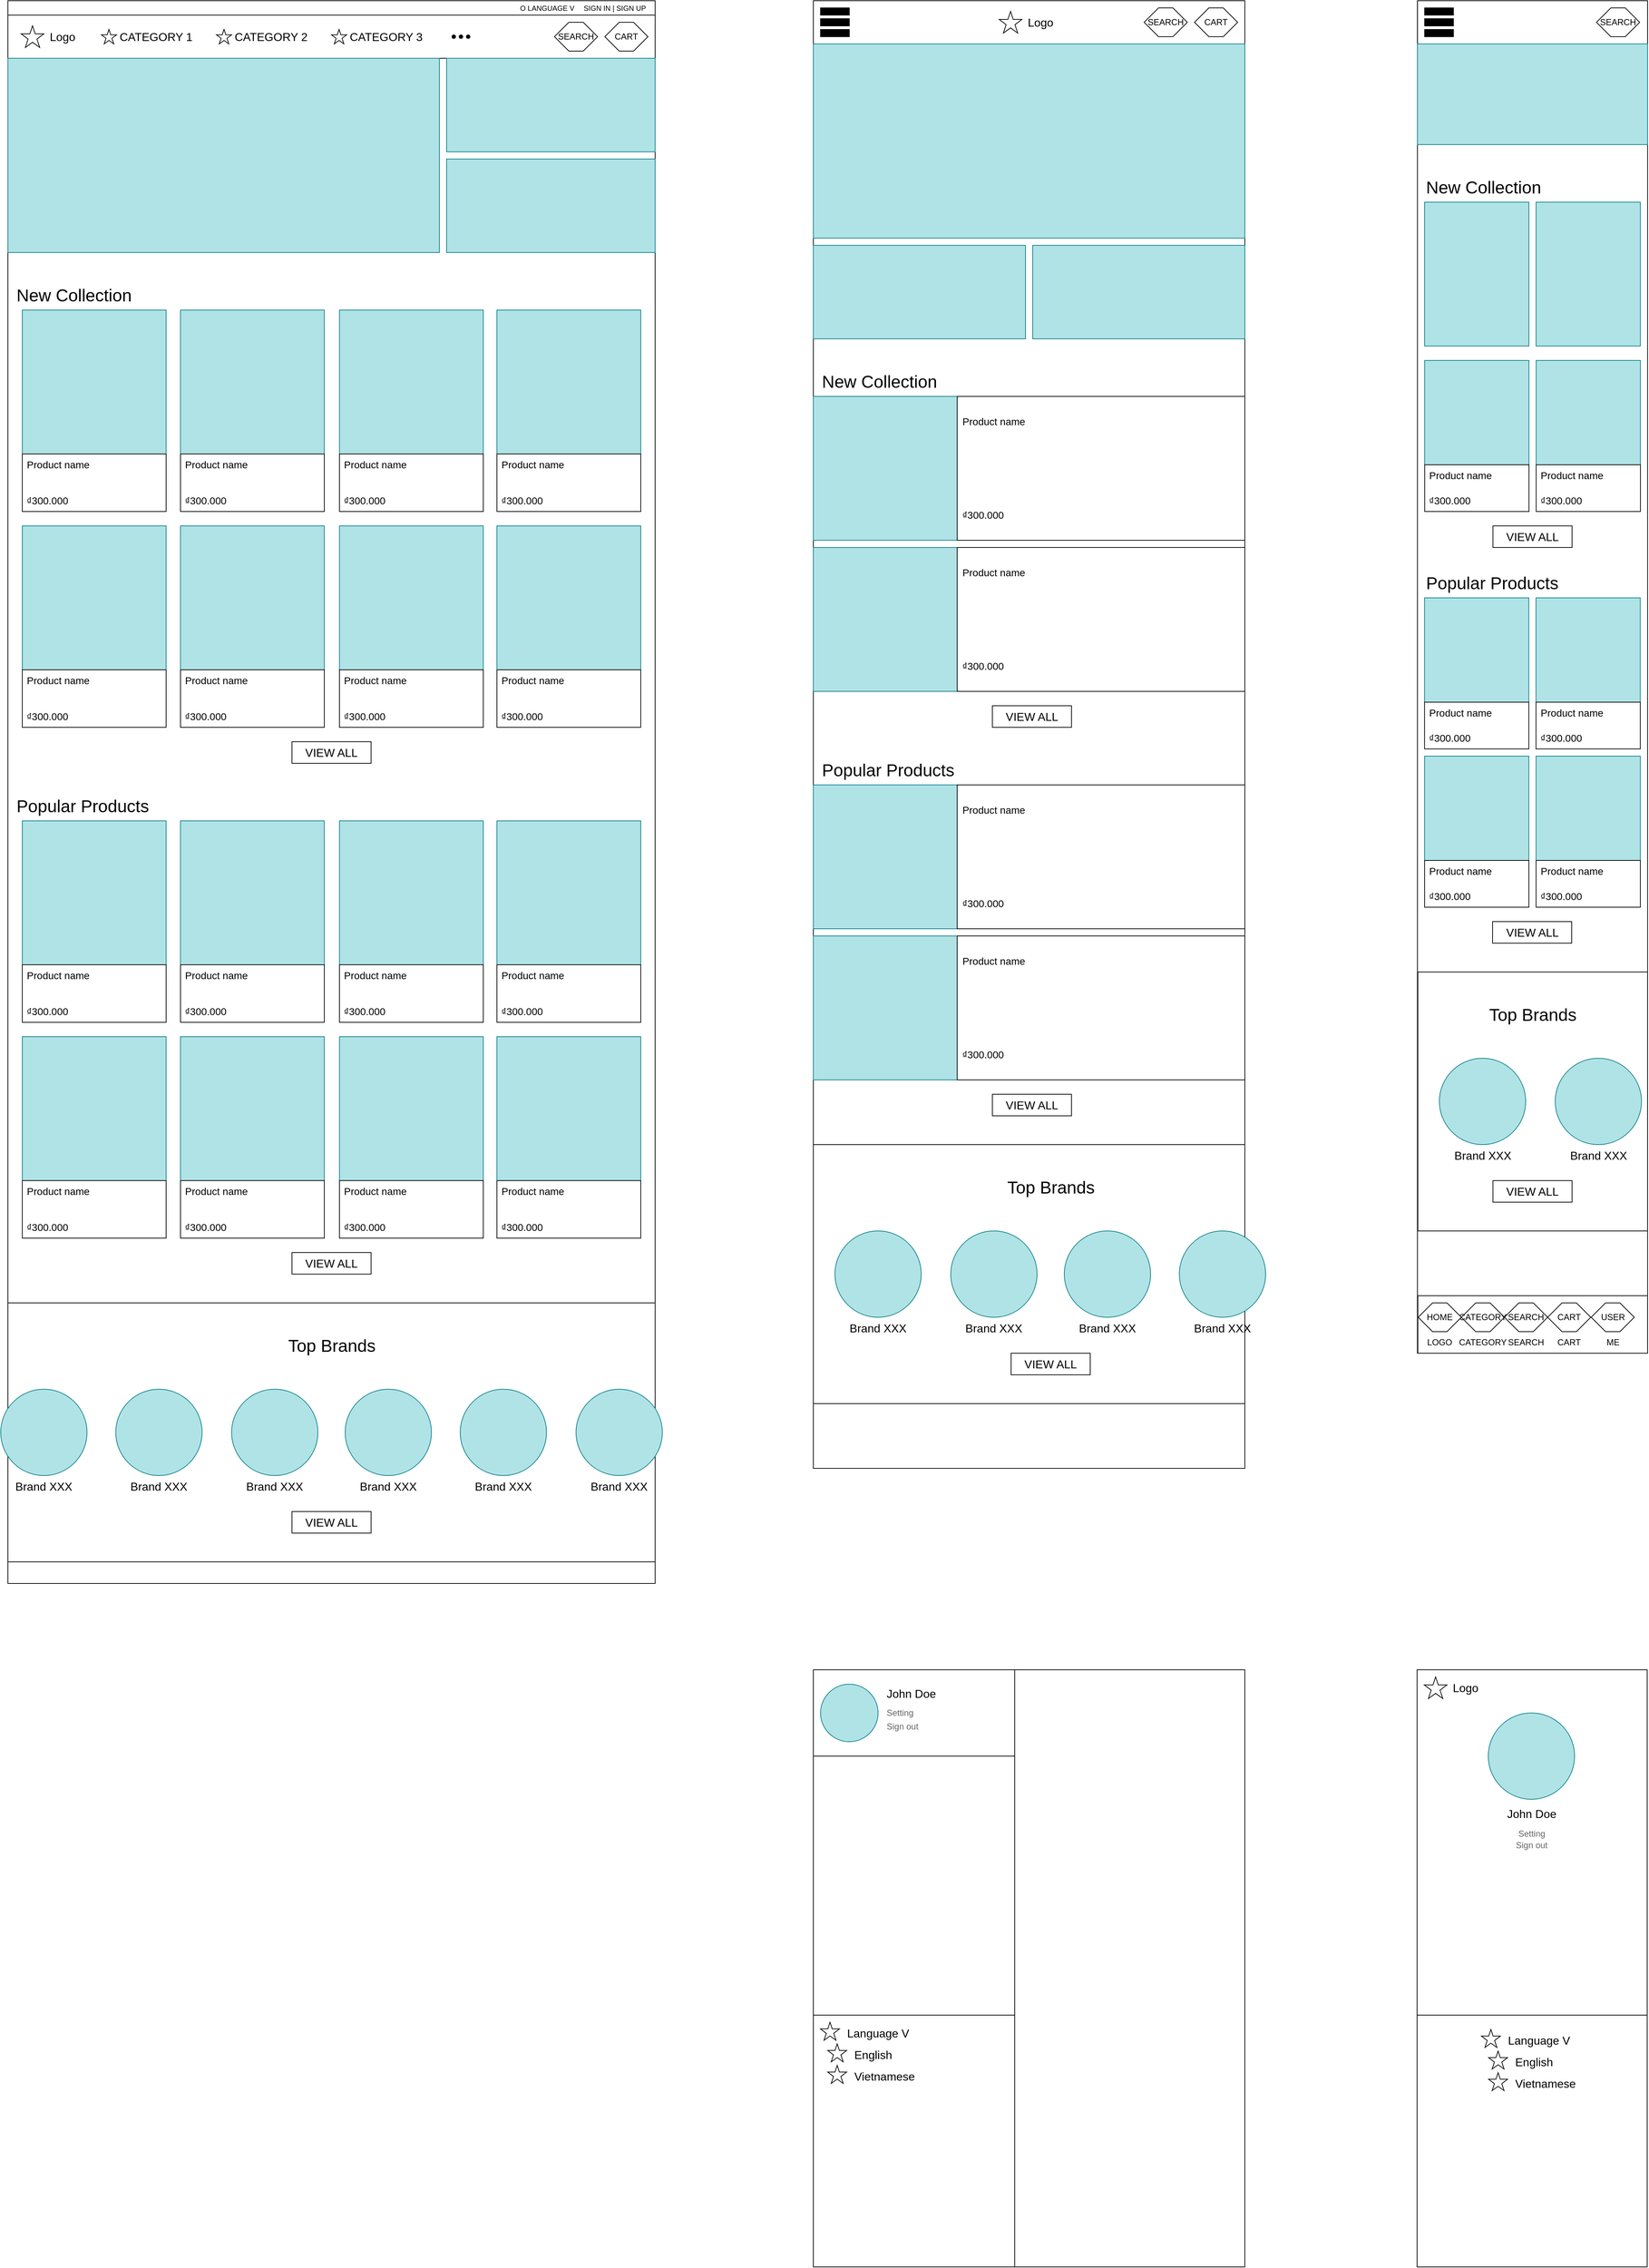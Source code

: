 <mxfile version="28.0.7" pages="9">
  <diagram name="home" id="iTSuItHdB6pbhppZd-6R">
    <mxGraphModel dx="1941" dy="611" grid="1" gridSize="10" guides="1" tooltips="1" connect="1" arrows="1" fold="1" page="1" pageScale="1" pageWidth="850" pageHeight="1100" math="0" shadow="0">
      <root>
        <mxCell id="0" />
        <mxCell id="1" parent="0" />
        <mxCell id="xCQAqAqMBdDhrMMJGD28-1" value="" style="rounded=0;whiteSpace=wrap;html=1;fillColor=none;resizable=1;resizeHeight=0;movable=1;" parent="1" vertex="1">
          <mxGeometry x="1120" y="2320" width="600" height="830" as="geometry" />
        </mxCell>
        <mxCell id="xCQAqAqMBdDhrMMJGD28-2" value="" style="rounded=0;whiteSpace=wrap;html=1;fillColor=none;" parent="1" vertex="1">
          <mxGeometry x="1120" y="2320" width="280" height="830" as="geometry" />
        </mxCell>
        <mxCell id="xCQAqAqMBdDhrMMJGD28-3" value="" style="rounded=0;whiteSpace=wrap;html=1;fillColor=none;" parent="1" vertex="1">
          <mxGeometry x="1120" y="2320" width="280" height="120" as="geometry" />
        </mxCell>
        <mxCell id="xCQAqAqMBdDhrMMJGD28-4" value="" style="ellipse;whiteSpace=wrap;html=1;aspect=fixed;fillColor=#b0e3e6;strokeColor=#0e8088;" parent="1" vertex="1">
          <mxGeometry x="1130" y="2340" width="80" height="80" as="geometry" />
        </mxCell>
        <mxCell id="xCQAqAqMBdDhrMMJGD28-5" value="John Doe" style="text;html=1;align=left;verticalAlign=middle;whiteSpace=wrap;rounded=0;fontSize=16;" parent="1" vertex="1">
          <mxGeometry x="1220" y="2342.5" width="80" height="20" as="geometry" />
        </mxCell>
        <mxCell id="xCQAqAqMBdDhrMMJGD28-6" value="Setting" style="text;html=1;align=left;verticalAlign=middle;whiteSpace=wrap;rounded=0;fontSize=12;fontColor=#666666;" parent="1" vertex="1">
          <mxGeometry x="1220" y="2372.5" width="50" height="15" as="geometry" />
        </mxCell>
        <mxCell id="xCQAqAqMBdDhrMMJGD28-7" value="Sign out" style="text;html=1;align=left;verticalAlign=middle;whiteSpace=wrap;rounded=0;fontSize=12;fontColor=#666666;" parent="1" vertex="1">
          <mxGeometry x="1220" y="2390" width="60" height="17.5" as="geometry" />
        </mxCell>
        <mxCell id="xCQAqAqMBdDhrMMJGD28-8" value="" style="rounded=0;whiteSpace=wrap;html=1;fillColor=none;" parent="1" vertex="1">
          <mxGeometry x="1120" y="2800" width="280" height="350" as="geometry" />
        </mxCell>
        <mxCell id="xCQAqAqMBdDhrMMJGD28-9" value="Language V" style="text;html=1;align=left;verticalAlign=middle;whiteSpace=wrap;rounded=0;fontSize=16;" parent="1" vertex="1">
          <mxGeometry x="1165" y="2810" width="90" height="30" as="geometry" />
        </mxCell>
        <mxCell id="xCQAqAqMBdDhrMMJGD28-10" value="" style="verticalLabelPosition=bottom;verticalAlign=top;html=1;shape=mxgraph.basic.star" parent="1" vertex="1">
          <mxGeometry x="1130" y="2810" width="26.32" height="25" as="geometry" />
        </mxCell>
        <mxCell id="xCQAqAqMBdDhrMMJGD28-12" value="English" style="text;html=1;align=left;verticalAlign=middle;whiteSpace=wrap;rounded=0;fontSize=16;" parent="1" vertex="1">
          <mxGeometry x="1175" y="2840" width="90" height="30" as="geometry" />
        </mxCell>
        <mxCell id="xCQAqAqMBdDhrMMJGD28-13" value="" style="verticalLabelPosition=bottom;verticalAlign=top;html=1;shape=mxgraph.basic.star" parent="1" vertex="1">
          <mxGeometry x="1140" y="2840" width="26.32" height="25" as="geometry" />
        </mxCell>
        <mxCell id="xCQAqAqMBdDhrMMJGD28-14" value="Vietnamese" style="text;html=1;align=left;verticalAlign=middle;whiteSpace=wrap;rounded=0;fontSize=16;" parent="1" vertex="1">
          <mxGeometry x="1175" y="2870" width="90" height="30" as="geometry" />
        </mxCell>
        <mxCell id="xCQAqAqMBdDhrMMJGD28-15" value="" style="verticalLabelPosition=bottom;verticalAlign=top;html=1;shape=mxgraph.basic.star" parent="1" vertex="1">
          <mxGeometry x="1140" y="2870" width="26.32" height="25" as="geometry" />
        </mxCell>
        <mxCell id="xCQAqAqMBdDhrMMJGD28-16" value="" style="rounded=0;whiteSpace=wrap;html=1;fillColor=none;movable=1;" parent="1" vertex="1">
          <mxGeometry x="1959.5" y="2320" width="320" height="830" as="geometry" />
        </mxCell>
        <mxCell id="xCQAqAqMBdDhrMMJGD28-18" value="" style="rounded=0;whiteSpace=wrap;html=1;fillColor=none;movable=1;" parent="1" vertex="1">
          <mxGeometry x="1959.5" y="2320" width="320" height="480" as="geometry" />
        </mxCell>
        <mxCell id="xCQAqAqMBdDhrMMJGD28-19" value="" style="ellipse;whiteSpace=wrap;html=1;aspect=fixed;fillColor=#b0e3e6;strokeColor=#0e8088;movable=1;" parent="1" vertex="1">
          <mxGeometry x="2058.5" y="2380" width="120" height="120" as="geometry" />
        </mxCell>
        <mxCell id="xCQAqAqMBdDhrMMJGD28-20" value="John Doe" style="text;html=1;align=center;verticalAlign=middle;whiteSpace=wrap;rounded=0;fontSize=16;movable=1;" parent="1" vertex="1">
          <mxGeometry x="2078.5" y="2510" width="80" height="20" as="geometry" />
        </mxCell>
        <mxCell id="xCQAqAqMBdDhrMMJGD28-21" value="Setting" style="text;html=1;align=center;verticalAlign=middle;whiteSpace=wrap;rounded=0;fontSize=12;fontColor=#666666;movable=1;" parent="1" vertex="1">
          <mxGeometry x="2093.5" y="2540" width="50" height="15" as="geometry" />
        </mxCell>
        <mxCell id="xCQAqAqMBdDhrMMJGD28-22" value="Sign out" style="text;html=1;align=center;verticalAlign=middle;whiteSpace=wrap;rounded=0;fontSize=12;fontColor=#666666;movable=1;" parent="1" vertex="1">
          <mxGeometry x="2088.5" y="2555" width="60" height="17.5" as="geometry" />
        </mxCell>
        <mxCell id="xCQAqAqMBdDhrMMJGD28-23" value="" style="rounded=0;whiteSpace=wrap;html=1;fillColor=none;movable=1;" parent="1" vertex="1">
          <mxGeometry x="1959.5" y="2800" width="320" height="350" as="geometry" />
        </mxCell>
        <mxCell id="xCQAqAqMBdDhrMMJGD28-24" value="Language V" style="text;html=1;align=left;verticalAlign=middle;whiteSpace=wrap;rounded=0;fontSize=16;movable=1;" parent="1" vertex="1">
          <mxGeometry x="2084" y="2820" width="90" height="30" as="geometry" />
        </mxCell>
        <mxCell id="xCQAqAqMBdDhrMMJGD28-25" value="" style="verticalLabelPosition=bottom;verticalAlign=top;html=1;shape=mxgraph.basic.star;movable=1;" parent="1" vertex="1">
          <mxGeometry x="2049" y="2820" width="26.32" height="25" as="geometry" />
        </mxCell>
        <mxCell id="xCQAqAqMBdDhrMMJGD28-26" value="English" style="text;html=1;align=left;verticalAlign=middle;whiteSpace=wrap;rounded=0;fontSize=16;movable=1;" parent="1" vertex="1">
          <mxGeometry x="2094" y="2850" width="90" height="30" as="geometry" />
        </mxCell>
        <mxCell id="xCQAqAqMBdDhrMMJGD28-27" value="" style="verticalLabelPosition=bottom;verticalAlign=top;html=1;shape=mxgraph.basic.star;movable=1;" parent="1" vertex="1">
          <mxGeometry x="2059" y="2850" width="26.32" height="25" as="geometry" />
        </mxCell>
        <mxCell id="xCQAqAqMBdDhrMMJGD28-28" value="Vietnamese" style="text;html=1;align=left;verticalAlign=middle;whiteSpace=wrap;rounded=0;fontSize=16;movable=1;" parent="1" vertex="1">
          <mxGeometry x="2094" y="2880" width="90" height="30" as="geometry" />
        </mxCell>
        <mxCell id="xCQAqAqMBdDhrMMJGD28-29" value="" style="verticalLabelPosition=bottom;verticalAlign=top;html=1;shape=mxgraph.basic.star;movable=1;" parent="1" vertex="1">
          <mxGeometry x="2059" y="2880" width="26.32" height="25" as="geometry" />
        </mxCell>
        <mxCell id="xCQAqAqMBdDhrMMJGD28-30" value="" style="verticalLabelPosition=bottom;verticalAlign=top;html=1;shape=mxgraph.basic.star;movable=1;" parent="1" vertex="1">
          <mxGeometry x="1969.5" y="2330" width="31.58" height="30" as="geometry" />
        </mxCell>
        <mxCell id="xCQAqAqMBdDhrMMJGD28-31" value="&lt;font&gt;Logo&lt;/font&gt;" style="text;html=1;align=center;verticalAlign=middle;whiteSpace=wrap;rounded=0;fontSize=16;movable=1;" parent="1" vertex="1">
          <mxGeometry x="2001.08" y="2330" width="51.58" height="30" as="geometry" />
        </mxCell>
        <mxCell id="Ri2fyg-FY1oUIrymZTEl-1" value="" style="rounded=0;whiteSpace=wrap;html=1;fillColor=none;resizable=1;resizeHeight=0;movable=0;" parent="1" vertex="1">
          <mxGeometry width="900" height="2200" as="geometry" />
        </mxCell>
        <mxCell id="Ri2fyg-FY1oUIrymZTEl-2" value="" style="rounded=0;whiteSpace=wrap;html=1;fillColor=none;movable=0;" parent="1" vertex="1">
          <mxGeometry x="1120" width="600" height="2040" as="geometry" />
        </mxCell>
        <mxCell id="Ri2fyg-FY1oUIrymZTEl-3" value="" style="rounded=0;whiteSpace=wrap;html=1;fillColor=none;movable=0;" parent="1" vertex="1">
          <mxGeometry x="1960.05" width="320" height="1880" as="geometry" />
        </mxCell>
        <mxCell id="sDOSixkNcZIw4gKnsGiD-4" value="" style="rounded=0;whiteSpace=wrap;html=1;fillColor=none;" parent="1" vertex="1">
          <mxGeometry width="900" height="20" as="geometry" />
        </mxCell>
        <mxCell id="sDOSixkNcZIw4gKnsGiD-5" value="SIGN IN | SIGN UP" style="text;html=1;align=center;verticalAlign=middle;whiteSpace=wrap;rounded=0;fontSize=10;" parent="1" vertex="1">
          <mxGeometry x="798.95" y="2.5" width="90" height="15" as="geometry" />
        </mxCell>
        <mxCell id="sDOSixkNcZIw4gKnsGiD-6" value="O LANGUAGE V" style="text;html=1;align=center;verticalAlign=middle;whiteSpace=wrap;rounded=0;fontSize=10;" parent="1" vertex="1">
          <mxGeometry x="710" y="2.5" width="80" height="15" as="geometry" />
        </mxCell>
        <mxCell id="sDOSixkNcZIw4gKnsGiD-7" value="" style="rounded=0;whiteSpace=wrap;html=1;fillColor=none;" parent="1" vertex="1">
          <mxGeometry y="20" width="900" height="60" as="geometry" />
        </mxCell>
        <mxCell id="sDOSixkNcZIw4gKnsGiD-8" value="" style="verticalLabelPosition=bottom;verticalAlign=top;html=1;shape=mxgraph.basic.star" parent="1" vertex="1">
          <mxGeometry x="18.42" y="35" width="31.58" height="30" as="geometry" />
        </mxCell>
        <mxCell id="sDOSixkNcZIw4gKnsGiD-9" value="&lt;font&gt;Logo&lt;/font&gt;" style="text;html=1;align=center;verticalAlign=middle;whiteSpace=wrap;rounded=0;fontSize=16;" parent="1" vertex="1">
          <mxGeometry x="50" y="35" width="51.58" height="30" as="geometry" />
        </mxCell>
        <mxCell id="sDOSixkNcZIw4gKnsGiD-10" value="" style="verticalLabelPosition=bottom;verticalAlign=top;html=1;shape=mxgraph.basic.star" parent="1" vertex="1">
          <mxGeometry x="130" y="40" width="21.05" height="20" as="geometry" />
        </mxCell>
        <mxCell id="sDOSixkNcZIw4gKnsGiD-11" value="CATEGORY 1" style="text;html=1;align=center;verticalAlign=middle;whiteSpace=wrap;rounded=0;fontSize=16;" parent="1" vertex="1">
          <mxGeometry x="151.05" y="35" width="110" height="30" as="geometry" />
        </mxCell>
        <mxCell id="sDOSixkNcZIw4gKnsGiD-12" value="" style="verticalLabelPosition=bottom;verticalAlign=top;html=1;shape=mxgraph.basic.star" parent="1" vertex="1">
          <mxGeometry x="290" y="40" width="21.05" height="20" as="geometry" />
        </mxCell>
        <mxCell id="sDOSixkNcZIw4gKnsGiD-13" value="CATEGORY 2" style="text;html=1;align=center;verticalAlign=middle;whiteSpace=wrap;rounded=0;fontSize=16;" parent="1" vertex="1">
          <mxGeometry x="311.05" y="35" width="110" height="30" as="geometry" />
        </mxCell>
        <mxCell id="sDOSixkNcZIw4gKnsGiD-14" value="" style="verticalLabelPosition=bottom;verticalAlign=top;html=1;shape=mxgraph.basic.star" parent="1" vertex="1">
          <mxGeometry x="450" y="40" width="21.05" height="20" as="geometry" />
        </mxCell>
        <mxCell id="sDOSixkNcZIw4gKnsGiD-15" value="CATEGORY 3" style="text;html=1;align=center;verticalAlign=middle;whiteSpace=wrap;rounded=0;fontSize=16;" parent="1" vertex="1">
          <mxGeometry x="471.05" y="35" width="110" height="30" as="geometry" />
        </mxCell>
        <mxCell id="sDOSixkNcZIw4gKnsGiD-21" value="SEARCH" style="shape=hexagon;perimeter=hexagonPerimeter2;whiteSpace=wrap;html=1;fixedSize=1;" parent="1" vertex="1">
          <mxGeometry x="760" y="30" width="60" height="40" as="geometry" />
        </mxCell>
        <mxCell id="sDOSixkNcZIw4gKnsGiD-22" value="CART" style="shape=hexagon;perimeter=hexagonPerimeter2;whiteSpace=wrap;html=1;fixedSize=1;" parent="1" vertex="1">
          <mxGeometry x="830" y="30" width="60" height="40" as="geometry" />
        </mxCell>
        <mxCell id="sDOSixkNcZIw4gKnsGiD-23" value="" style="shape=waypoint;sketch=0;fillStyle=solid;size=6;pointerEvents=1;points=[];fillColor=none;resizable=0;rotatable=0;perimeter=centerPerimeter;snapToPoint=1;" parent="1" vertex="1">
          <mxGeometry x="610" y="40" width="20" height="20" as="geometry" />
        </mxCell>
        <mxCell id="sDOSixkNcZIw4gKnsGiD-24" value="" style="shape=waypoint;sketch=0;fillStyle=solid;size=6;pointerEvents=1;points=[];fillColor=none;resizable=0;rotatable=0;perimeter=centerPerimeter;snapToPoint=1;" parent="1" vertex="1">
          <mxGeometry x="620" y="40" width="20" height="20" as="geometry" />
        </mxCell>
        <mxCell id="sDOSixkNcZIw4gKnsGiD-25" value="" style="shape=waypoint;sketch=0;fillStyle=solid;size=6;pointerEvents=1;points=[];fillColor=none;resizable=0;rotatable=0;perimeter=centerPerimeter;snapToPoint=1;" parent="1" vertex="1">
          <mxGeometry x="630" y="40" width="20" height="20" as="geometry" />
        </mxCell>
        <mxCell id="sDOSixkNcZIw4gKnsGiD-26" value="" style="rounded=0;whiteSpace=wrap;html=1;fillColor=#b0e3e6;strokeColor=#0e8088;" parent="1" vertex="1">
          <mxGeometry y="80" width="600" height="270" as="geometry" />
        </mxCell>
        <mxCell id="sDOSixkNcZIw4gKnsGiD-27" value="" style="rounded=0;whiteSpace=wrap;html=1;fillColor=#b0e3e6;strokeColor=#0e8088;" parent="1" vertex="1">
          <mxGeometry x="610" y="80" width="290" height="130" as="geometry" />
        </mxCell>
        <mxCell id="sDOSixkNcZIw4gKnsGiD-28" value="" style="rounded=0;whiteSpace=wrap;html=1;fillColor=#b0e3e6;strokeColor=#0e8088;" parent="1" vertex="1">
          <mxGeometry x="610" y="220" width="290" height="130" as="geometry" />
        </mxCell>
        <mxCell id="sDOSixkNcZIw4gKnsGiD-32" value="New Collection" style="text;strokeColor=none;fillColor=none;html=1;fontSize=24;fontStyle=0;verticalAlign=middle;align=left;" parent="1" vertex="1">
          <mxGeometry x="10" y="390" width="170" height="40" as="geometry" />
        </mxCell>
        <mxCell id="sDOSixkNcZIw4gKnsGiD-33" value="&lt;font style=&quot;font-size: 16px;&quot;&gt;VIEW ALL&lt;/font&gt;" style="rounded=0;whiteSpace=wrap;html=1;fillColor=none;" parent="1" vertex="1">
          <mxGeometry x="395" y="1030" width="110" height="30" as="geometry" />
        </mxCell>
        <mxCell id="sDOSixkNcZIw4gKnsGiD-34" value="" style="rounded=0;whiteSpace=wrap;html=1;fillColor=#b0e3e6;strokeColor=#0e8088;" parent="1" vertex="1">
          <mxGeometry x="20" y="430" width="200" height="200" as="geometry" />
        </mxCell>
        <mxCell id="sDOSixkNcZIw4gKnsGiD-35" value="" style="rounded=0;whiteSpace=wrap;html=1;fillColor=default;" parent="1" vertex="1">
          <mxGeometry x="20" y="630" width="200" height="80" as="geometry" />
        </mxCell>
        <mxCell id="sDOSixkNcZIw4gKnsGiD-36" value="Product name" style="text;html=1;align=center;verticalAlign=middle;whiteSpace=wrap;rounded=0;fontSize=14;" parent="1" vertex="1">
          <mxGeometry x="20" y="630" width="100" height="30" as="geometry" />
        </mxCell>
        <mxCell id="sDOSixkNcZIw4gKnsGiD-37" value="₫300.000" style="text;html=1;align=center;verticalAlign=middle;whiteSpace=wrap;rounded=0;fontSize=14;" parent="1" vertex="1">
          <mxGeometry x="20" y="680" width="70" height="30" as="geometry" />
        </mxCell>
        <mxCell id="sDOSixkNcZIw4gKnsGiD-38" value="" style="rounded=0;whiteSpace=wrap;html=1;fillColor=#b0e3e6;strokeColor=#0e8088;" parent="1" vertex="1">
          <mxGeometry x="240" y="430" width="200" height="200" as="geometry" />
        </mxCell>
        <mxCell id="sDOSixkNcZIw4gKnsGiD-39" value="" style="rounded=0;whiteSpace=wrap;html=1;fillColor=default;" parent="1" vertex="1">
          <mxGeometry x="240" y="630" width="200" height="80" as="geometry" />
        </mxCell>
        <mxCell id="sDOSixkNcZIw4gKnsGiD-40" value="Product name" style="text;html=1;align=center;verticalAlign=middle;whiteSpace=wrap;rounded=0;fontSize=14;" parent="1" vertex="1">
          <mxGeometry x="240" y="630" width="100" height="30" as="geometry" />
        </mxCell>
        <mxCell id="sDOSixkNcZIw4gKnsGiD-41" value="₫300.000" style="text;html=1;align=center;verticalAlign=middle;whiteSpace=wrap;rounded=0;fontSize=14;" parent="1" vertex="1">
          <mxGeometry x="240" y="680" width="70" height="30" as="geometry" />
        </mxCell>
        <mxCell id="sDOSixkNcZIw4gKnsGiD-42" value="" style="rounded=0;whiteSpace=wrap;html=1;fillColor=#b0e3e6;strokeColor=#0e8088;" parent="1" vertex="1">
          <mxGeometry x="461.05" y="430" width="200" height="200" as="geometry" />
        </mxCell>
        <mxCell id="sDOSixkNcZIw4gKnsGiD-43" value="" style="rounded=0;whiteSpace=wrap;html=1;fillColor=default;" parent="1" vertex="1">
          <mxGeometry x="461.05" y="630" width="200" height="80" as="geometry" />
        </mxCell>
        <mxCell id="sDOSixkNcZIw4gKnsGiD-44" value="Product name" style="text;html=1;align=center;verticalAlign=middle;whiteSpace=wrap;rounded=0;fontSize=14;" parent="1" vertex="1">
          <mxGeometry x="461.05" y="630" width="100" height="30" as="geometry" />
        </mxCell>
        <mxCell id="sDOSixkNcZIw4gKnsGiD-45" value="₫300.000" style="text;html=1;align=center;verticalAlign=middle;whiteSpace=wrap;rounded=0;fontSize=14;" parent="1" vertex="1">
          <mxGeometry x="461.05" y="680" width="70" height="30" as="geometry" />
        </mxCell>
        <mxCell id="sDOSixkNcZIw4gKnsGiD-46" value="" style="rounded=0;whiteSpace=wrap;html=1;fillColor=#b0e3e6;strokeColor=#0e8088;" parent="1" vertex="1">
          <mxGeometry x="680" y="430" width="200" height="200" as="geometry" />
        </mxCell>
        <mxCell id="sDOSixkNcZIw4gKnsGiD-47" value="" style="rounded=0;whiteSpace=wrap;html=1;fillColor=default;" parent="1" vertex="1">
          <mxGeometry x="680" y="630" width="200" height="80" as="geometry" />
        </mxCell>
        <mxCell id="sDOSixkNcZIw4gKnsGiD-48" value="Product name" style="text;html=1;align=center;verticalAlign=middle;whiteSpace=wrap;rounded=0;fontSize=14;" parent="1" vertex="1">
          <mxGeometry x="680" y="630" width="100" height="30" as="geometry" />
        </mxCell>
        <mxCell id="sDOSixkNcZIw4gKnsGiD-49" value="₫300.000" style="text;html=1;align=center;verticalAlign=middle;whiteSpace=wrap;rounded=0;fontSize=14;" parent="1" vertex="1">
          <mxGeometry x="680" y="680" width="70" height="30" as="geometry" />
        </mxCell>
        <mxCell id="SPXPWuzNPK3-VrrWK8Vi-22" value="" style="rounded=0;whiteSpace=wrap;html=1;fillColor=default;" parent="1" vertex="1">
          <mxGeometry y="1810" width="900" height="360" as="geometry" />
        </mxCell>
        <mxCell id="SPXPWuzNPK3-VrrWK8Vi-23" value="Top Brands" style="text;strokeColor=none;fillColor=none;html=1;fontSize=24;fontStyle=0;verticalAlign=middle;align=center;" parent="1" vertex="1">
          <mxGeometry x="350" y="1850" width="200" height="40" as="geometry" />
        </mxCell>
        <mxCell id="SPXPWuzNPK3-VrrWK8Vi-24" value="&lt;font style=&quot;font-size: 16px;&quot;&gt;VIEW ALL&lt;/font&gt;" style="rounded=0;whiteSpace=wrap;html=1;fillColor=none;" parent="1" vertex="1">
          <mxGeometry x="395" y="2100" width="110" height="30" as="geometry" />
        </mxCell>
        <mxCell id="SPXPWuzNPK3-VrrWK8Vi-25" value="" style="ellipse;whiteSpace=wrap;html=1;aspect=fixed;fillColor=#b0e3e6;strokeColor=#0e8088;" parent="1" vertex="1">
          <mxGeometry x="311.05" y="1930" width="120" height="120" as="geometry" />
        </mxCell>
        <mxCell id="SPXPWuzNPK3-VrrWK8Vi-26" value="" style="ellipse;whiteSpace=wrap;html=1;aspect=fixed;fillColor=#b0e3e6;strokeColor=#0e8088;" parent="1" vertex="1">
          <mxGeometry x="-10" y="1930" width="120" height="120" as="geometry" />
        </mxCell>
        <mxCell id="SPXPWuzNPK3-VrrWK8Vi-27" value="" style="ellipse;whiteSpace=wrap;html=1;aspect=fixed;fillColor=#b0e3e6;strokeColor=#0e8088;" parent="1" vertex="1">
          <mxGeometry x="790" y="1930" width="120" height="120" as="geometry" />
        </mxCell>
        <mxCell id="SPXPWuzNPK3-VrrWK8Vi-28" value="" style="ellipse;whiteSpace=wrap;html=1;aspect=fixed;fillColor=#b0e3e6;strokeColor=#0e8088;" parent="1" vertex="1">
          <mxGeometry x="628.95" y="1930" width="120" height="120" as="geometry" />
        </mxCell>
        <mxCell id="SPXPWuzNPK3-VrrWK8Vi-29" value="" style="ellipse;whiteSpace=wrap;html=1;aspect=fixed;fillColor=#b0e3e6;strokeColor=#0e8088;" parent="1" vertex="1">
          <mxGeometry x="468.95" y="1930" width="120" height="120" as="geometry" />
        </mxCell>
        <mxCell id="SPXPWuzNPK3-VrrWK8Vi-30" value="&lt;font style=&quot;font-size: 16px;&quot;&gt;Brand XXX&lt;/font&gt;" style="text;html=1;align=center;verticalAlign=middle;whiteSpace=wrap;rounded=0;" parent="1" vertex="1">
          <mxGeometry y="2050" width="100" height="30" as="geometry" />
        </mxCell>
        <mxCell id="SPXPWuzNPK3-VrrWK8Vi-31" value="&lt;font style=&quot;font-size: 16px;&quot;&gt;Brand XXX&lt;/font&gt;" style="text;html=1;align=center;verticalAlign=middle;whiteSpace=wrap;rounded=0;" parent="1" vertex="1">
          <mxGeometry x="321.05" y="2050" width="100" height="30" as="geometry" />
        </mxCell>
        <mxCell id="SPXPWuzNPK3-VrrWK8Vi-32" value="&lt;font style=&quot;font-size: 16px;&quot;&gt;Brand XXX&lt;/font&gt;" style="text;html=1;align=center;verticalAlign=middle;whiteSpace=wrap;rounded=0;" parent="1" vertex="1">
          <mxGeometry x="478.95" y="2050" width="100" height="30" as="geometry" />
        </mxCell>
        <mxCell id="SPXPWuzNPK3-VrrWK8Vi-33" value="&lt;font style=&quot;font-size: 16px;&quot;&gt;Brand XXX&lt;/font&gt;" style="text;html=1;align=center;verticalAlign=middle;whiteSpace=wrap;rounded=0;" parent="1" vertex="1">
          <mxGeometry x="638.95" y="2050" width="100" height="30" as="geometry" />
        </mxCell>
        <mxCell id="SPXPWuzNPK3-VrrWK8Vi-34" value="&lt;font style=&quot;font-size: 16px;&quot;&gt;Brand XXX&lt;/font&gt;" style="text;html=1;align=center;verticalAlign=middle;whiteSpace=wrap;rounded=0;" parent="1" vertex="1">
          <mxGeometry x="800" y="2050" width="100" height="30" as="geometry" />
        </mxCell>
        <mxCell id="SPXPWuzNPK3-VrrWK8Vi-35" value="" style="ellipse;whiteSpace=wrap;html=1;aspect=fixed;fillColor=#b0e3e6;strokeColor=#0e8088;" parent="1" vertex="1">
          <mxGeometry x="150" y="1930" width="120" height="120" as="geometry" />
        </mxCell>
        <mxCell id="SPXPWuzNPK3-VrrWK8Vi-36" value="&lt;font style=&quot;font-size: 16px;&quot;&gt;Brand XXX&lt;/font&gt;" style="text;html=1;align=center;verticalAlign=middle;whiteSpace=wrap;rounded=0;" parent="1" vertex="1">
          <mxGeometry x="160" y="2050" width="100" height="30" as="geometry" />
        </mxCell>
        <mxCell id="SPXPWuzNPK3-VrrWK8Vi-37" value="" style="rounded=0;whiteSpace=wrap;html=1;fillColor=none;" parent="1" vertex="1">
          <mxGeometry x="1120" width="600" height="60" as="geometry" />
        </mxCell>
        <mxCell id="SPXPWuzNPK3-VrrWK8Vi-38" value="" style="verticalLabelPosition=bottom;verticalAlign=top;html=1;shape=mxgraph.basic.star" parent="1" vertex="1">
          <mxGeometry x="1378.42" y="15" width="31.58" height="30" as="geometry" />
        </mxCell>
        <mxCell id="SPXPWuzNPK3-VrrWK8Vi-39" value="&lt;font&gt;Logo&lt;/font&gt;" style="text;html=1;align=center;verticalAlign=middle;whiteSpace=wrap;rounded=0;fontSize=16;" parent="1" vertex="1">
          <mxGeometry x="1410" y="15" width="51.58" height="30" as="geometry" />
        </mxCell>
        <mxCell id="SPXPWuzNPK3-VrrWK8Vi-40" value="SEARCH" style="shape=hexagon;perimeter=hexagonPerimeter2;whiteSpace=wrap;html=1;fixedSize=1;" parent="1" vertex="1">
          <mxGeometry x="1580" y="10" width="60" height="40" as="geometry" />
        </mxCell>
        <mxCell id="SPXPWuzNPK3-VrrWK8Vi-41" value="CART" style="shape=hexagon;perimeter=hexagonPerimeter2;whiteSpace=wrap;html=1;fixedSize=1;" parent="1" vertex="1">
          <mxGeometry x="1650" y="10" width="60" height="40" as="geometry" />
        </mxCell>
        <mxCell id="SPXPWuzNPK3-VrrWK8Vi-42" value="" style="rounded=0;whiteSpace=wrap;html=1;fillColor=#000000;" parent="1" vertex="1">
          <mxGeometry x="1130" y="10" width="40" height="10" as="geometry" />
        </mxCell>
        <mxCell id="SPXPWuzNPK3-VrrWK8Vi-43" value="" style="rounded=0;whiteSpace=wrap;html=1;fillColor=#000000;" parent="1" vertex="1">
          <mxGeometry x="1130" y="25" width="40" height="10" as="geometry" />
        </mxCell>
        <mxCell id="SPXPWuzNPK3-VrrWK8Vi-44" value="" style="rounded=0;whiteSpace=wrap;html=1;fillColor=#000000;" parent="1" vertex="1">
          <mxGeometry x="1130" y="40" width="40" height="10" as="geometry" />
        </mxCell>
        <mxCell id="SPXPWuzNPK3-VrrWK8Vi-45" value="" style="rounded=0;whiteSpace=wrap;html=1;fillColor=#b0e3e6;strokeColor=#0e8088;" parent="1" vertex="1">
          <mxGeometry x="1120" y="60" width="600" height="270" as="geometry" />
        </mxCell>
        <mxCell id="SPXPWuzNPK3-VrrWK8Vi-46" value="" style="rounded=0;whiteSpace=wrap;html=1;fillColor=#b0e3e6;strokeColor=#0e8088;" parent="1" vertex="1">
          <mxGeometry x="1120" y="340" width="295" height="130" as="geometry" />
        </mxCell>
        <mxCell id="SPXPWuzNPK3-VrrWK8Vi-47" value="" style="rounded=0;whiteSpace=wrap;html=1;fillColor=#b0e3e6;strokeColor=#0e8088;" parent="1" vertex="1">
          <mxGeometry x="1425" y="340" width="295" height="130" as="geometry" />
        </mxCell>
        <mxCell id="SPXPWuzNPK3-VrrWK8Vi-48" value="New Collection" style="text;strokeColor=none;fillColor=none;html=1;fontSize=24;fontStyle=0;verticalAlign=middle;align=left;" parent="1" vertex="1">
          <mxGeometry x="1130" y="510" width="170" height="40" as="geometry" />
        </mxCell>
        <mxCell id="SPXPWuzNPK3-VrrWK8Vi-49" value="&lt;font style=&quot;font-size: 16px;&quot;&gt;VIEW ALL&lt;/font&gt;" style="rounded=0;whiteSpace=wrap;html=1;fillColor=none;" parent="1" vertex="1">
          <mxGeometry x="1368.95" y="980" width="110" height="30" as="geometry" />
        </mxCell>
        <mxCell id="SPXPWuzNPK3-VrrWK8Vi-50" value="" style="rounded=0;whiteSpace=wrap;html=1;fillColor=#b0e3e6;strokeColor=#0e8088;" parent="1" vertex="1">
          <mxGeometry x="1120" y="550" width="200" height="200" as="geometry" />
        </mxCell>
        <mxCell id="SPXPWuzNPK3-VrrWK8Vi-85" value="" style="rounded=0;whiteSpace=wrap;html=1;fillColor=default;" parent="1" vertex="1">
          <mxGeometry x="1120" y="1590" width="600" height="360" as="geometry" />
        </mxCell>
        <mxCell id="SPXPWuzNPK3-VrrWK8Vi-86" value="Top Brands" style="text;strokeColor=none;fillColor=none;html=1;fontSize=24;fontStyle=0;verticalAlign=middle;align=center;" parent="1" vertex="1">
          <mxGeometry x="1350" y="1630" width="200" height="40" as="geometry" />
        </mxCell>
        <mxCell id="SPXPWuzNPK3-VrrWK8Vi-87" value="&lt;font style=&quot;font-size: 16px;&quot;&gt;VIEW ALL&lt;/font&gt;" style="rounded=0;whiteSpace=wrap;html=1;fillColor=none;" parent="1" vertex="1">
          <mxGeometry x="1395" y="1880" width="110" height="30" as="geometry" />
        </mxCell>
        <mxCell id="SPXPWuzNPK3-VrrWK8Vi-88" value="" style="ellipse;whiteSpace=wrap;html=1;aspect=fixed;fillColor=#b0e3e6;strokeColor=#0e8088;" parent="1" vertex="1">
          <mxGeometry x="1311.05" y="1710" width="120" height="120" as="geometry" />
        </mxCell>
        <mxCell id="SPXPWuzNPK3-VrrWK8Vi-91" value="" style="ellipse;whiteSpace=wrap;html=1;aspect=fixed;fillColor=#b0e3e6;strokeColor=#0e8088;" parent="1" vertex="1">
          <mxGeometry x="1628.95" y="1710" width="120" height="120" as="geometry" />
        </mxCell>
        <mxCell id="SPXPWuzNPK3-VrrWK8Vi-92" value="" style="ellipse;whiteSpace=wrap;html=1;aspect=fixed;fillColor=#b0e3e6;strokeColor=#0e8088;" parent="1" vertex="1">
          <mxGeometry x="1468.95" y="1710" width="120" height="120" as="geometry" />
        </mxCell>
        <mxCell id="SPXPWuzNPK3-VrrWK8Vi-94" value="&lt;font style=&quot;font-size: 16px;&quot;&gt;Brand XXX&lt;/font&gt;" style="text;html=1;align=center;verticalAlign=middle;whiteSpace=wrap;rounded=0;" parent="1" vertex="1">
          <mxGeometry x="1321.05" y="1830" width="100" height="30" as="geometry" />
        </mxCell>
        <mxCell id="SPXPWuzNPK3-VrrWK8Vi-95" value="&lt;font style=&quot;font-size: 16px;&quot;&gt;Brand XXX&lt;/font&gt;" style="text;html=1;align=center;verticalAlign=middle;whiteSpace=wrap;rounded=0;" parent="1" vertex="1">
          <mxGeometry x="1478.95" y="1830" width="100" height="30" as="geometry" />
        </mxCell>
        <mxCell id="SPXPWuzNPK3-VrrWK8Vi-96" value="&lt;font style=&quot;font-size: 16px;&quot;&gt;Brand XXX&lt;/font&gt;" style="text;html=1;align=center;verticalAlign=middle;whiteSpace=wrap;rounded=0;" parent="1" vertex="1">
          <mxGeometry x="1638.95" y="1830" width="100" height="30" as="geometry" />
        </mxCell>
        <mxCell id="SPXPWuzNPK3-VrrWK8Vi-98" value="" style="ellipse;whiteSpace=wrap;html=1;aspect=fixed;fillColor=#b0e3e6;strokeColor=#0e8088;" parent="1" vertex="1">
          <mxGeometry x="1150" y="1710" width="120" height="120" as="geometry" />
        </mxCell>
        <mxCell id="SPXPWuzNPK3-VrrWK8Vi-99" value="&lt;font style=&quot;font-size: 16px;&quot;&gt;Brand XXX&lt;/font&gt;" style="text;html=1;align=center;verticalAlign=middle;whiteSpace=wrap;rounded=0;" parent="1" vertex="1">
          <mxGeometry x="1160" y="1830" width="100" height="30" as="geometry" />
        </mxCell>
        <mxCell id="SPXPWuzNPK3-VrrWK8Vi-102" value="" style="rounded=0;whiteSpace=wrap;html=1;fillColor=none;" parent="1" vertex="1">
          <mxGeometry x="1960.05" width="319.95" height="60" as="geometry" />
        </mxCell>
        <mxCell id="SPXPWuzNPK3-VrrWK8Vi-103" value="" style="rounded=0;whiteSpace=wrap;html=1;fillColor=#000000;" parent="1" vertex="1">
          <mxGeometry x="1970.05" y="10" width="40" height="10" as="geometry" />
        </mxCell>
        <mxCell id="SPXPWuzNPK3-VrrWK8Vi-104" value="" style="rounded=0;whiteSpace=wrap;html=1;fillColor=#000000;" parent="1" vertex="1">
          <mxGeometry x="1970.05" y="25" width="40" height="10" as="geometry" />
        </mxCell>
        <mxCell id="SPXPWuzNPK3-VrrWK8Vi-105" value="" style="rounded=0;whiteSpace=wrap;html=1;fillColor=#000000;" parent="1" vertex="1">
          <mxGeometry x="1970.05" y="40" width="40" height="10" as="geometry" />
        </mxCell>
        <mxCell id="SPXPWuzNPK3-VrrWK8Vi-107" value="SEARCH" style="shape=hexagon;perimeter=hexagonPerimeter2;whiteSpace=wrap;html=1;fixedSize=1;" parent="1" vertex="1">
          <mxGeometry x="2209" y="10" width="60" height="40" as="geometry" />
        </mxCell>
        <mxCell id="SPXPWuzNPK3-VrrWK8Vi-110" value="" style="rounded=0;whiteSpace=wrap;html=1;fillColor=#b0e3e6;strokeColor=#0e8088;" parent="1" vertex="1">
          <mxGeometry x="1960" y="60" width="320" height="140" as="geometry" />
        </mxCell>
        <mxCell id="SPXPWuzNPK3-VrrWK8Vi-118" value="" style="rounded=0;whiteSpace=wrap;html=1;fillColor=#b0e3e6;strokeColor=#0e8088;" parent="1" vertex="1">
          <mxGeometry x="1969.97" y="280" width="145" height="200" as="geometry" />
        </mxCell>
        <mxCell id="SPXPWuzNPK3-VrrWK8Vi-126" value="" style="rounded=0;whiteSpace=wrap;html=1;fillColor=#b0e3e6;strokeColor=#0e8088;" parent="1" vertex="1">
          <mxGeometry x="2124.97" y="280" width="145" height="200" as="geometry" />
        </mxCell>
        <mxCell id="SPXPWuzNPK3-VrrWK8Vi-132" value="New Collection" style="text;strokeColor=none;fillColor=none;html=1;fontSize=24;fontStyle=0;verticalAlign=middle;align=left;" parent="1" vertex="1">
          <mxGeometry x="1970" y="240" width="170" height="40" as="geometry" />
        </mxCell>
        <mxCell id="SPXPWuzNPK3-VrrWK8Vi-133" value="&lt;font style=&quot;font-size: 16px;&quot;&gt;VIEW ALL&lt;/font&gt;" style="rounded=0;whiteSpace=wrap;html=1;fillColor=none;" parent="1" vertex="1">
          <mxGeometry x="2065.0" y="730" width="110" height="30" as="geometry" />
        </mxCell>
        <mxCell id="SPXPWuzNPK3-VrrWK8Vi-136" value="" style="rounded=0;whiteSpace=wrap;html=1;fillColor=#b0e3e6;strokeColor=#0e8088;" parent="1" vertex="1">
          <mxGeometry x="20" y="730" width="200" height="200" as="geometry" />
        </mxCell>
        <mxCell id="SPXPWuzNPK3-VrrWK8Vi-137" value="" style="rounded=0;whiteSpace=wrap;html=1;fillColor=default;" parent="1" vertex="1">
          <mxGeometry x="20" y="930" width="200" height="80" as="geometry" />
        </mxCell>
        <mxCell id="SPXPWuzNPK3-VrrWK8Vi-138" value="Product name" style="text;html=1;align=center;verticalAlign=middle;whiteSpace=wrap;rounded=0;fontSize=14;" parent="1" vertex="1">
          <mxGeometry x="20" y="930" width="100" height="30" as="geometry" />
        </mxCell>
        <mxCell id="SPXPWuzNPK3-VrrWK8Vi-139" value="₫300.000" style="text;html=1;align=center;verticalAlign=middle;whiteSpace=wrap;rounded=0;fontSize=14;" parent="1" vertex="1">
          <mxGeometry x="20" y="980" width="70" height="30" as="geometry" />
        </mxCell>
        <mxCell id="SPXPWuzNPK3-VrrWK8Vi-140" value="" style="rounded=0;whiteSpace=wrap;html=1;fillColor=#b0e3e6;strokeColor=#0e8088;" parent="1" vertex="1">
          <mxGeometry x="240" y="730" width="200" height="200" as="geometry" />
        </mxCell>
        <mxCell id="SPXPWuzNPK3-VrrWK8Vi-141" value="" style="rounded=0;whiteSpace=wrap;html=1;fillColor=default;" parent="1" vertex="1">
          <mxGeometry x="240" y="930" width="200" height="80" as="geometry" />
        </mxCell>
        <mxCell id="SPXPWuzNPK3-VrrWK8Vi-142" value="Product name" style="text;html=1;align=center;verticalAlign=middle;whiteSpace=wrap;rounded=0;fontSize=14;" parent="1" vertex="1">
          <mxGeometry x="240" y="930" width="100" height="30" as="geometry" />
        </mxCell>
        <mxCell id="SPXPWuzNPK3-VrrWK8Vi-143" value="₫300.000" style="text;html=1;align=center;verticalAlign=middle;whiteSpace=wrap;rounded=0;fontSize=14;" parent="1" vertex="1">
          <mxGeometry x="240" y="980" width="70" height="30" as="geometry" />
        </mxCell>
        <mxCell id="SPXPWuzNPK3-VrrWK8Vi-144" value="" style="rounded=0;whiteSpace=wrap;html=1;fillColor=#b0e3e6;strokeColor=#0e8088;" parent="1" vertex="1">
          <mxGeometry x="461.05" y="730" width="200" height="200" as="geometry" />
        </mxCell>
        <mxCell id="SPXPWuzNPK3-VrrWK8Vi-145" value="" style="rounded=0;whiteSpace=wrap;html=1;fillColor=default;" parent="1" vertex="1">
          <mxGeometry x="461.05" y="930" width="200" height="80" as="geometry" />
        </mxCell>
        <mxCell id="SPXPWuzNPK3-VrrWK8Vi-146" value="Product name" style="text;html=1;align=center;verticalAlign=middle;whiteSpace=wrap;rounded=0;fontSize=14;" parent="1" vertex="1">
          <mxGeometry x="461.05" y="930" width="100" height="30" as="geometry" />
        </mxCell>
        <mxCell id="SPXPWuzNPK3-VrrWK8Vi-147" value="₫300.000" style="text;html=1;align=center;verticalAlign=middle;whiteSpace=wrap;rounded=0;fontSize=14;" parent="1" vertex="1">
          <mxGeometry x="461.05" y="980" width="70" height="30" as="geometry" />
        </mxCell>
        <mxCell id="SPXPWuzNPK3-VrrWK8Vi-148" value="" style="rounded=0;whiteSpace=wrap;html=1;fillColor=#b0e3e6;strokeColor=#0e8088;" parent="1" vertex="1">
          <mxGeometry x="680" y="730" width="200" height="200" as="geometry" />
        </mxCell>
        <mxCell id="SPXPWuzNPK3-VrrWK8Vi-149" value="" style="rounded=0;whiteSpace=wrap;html=1;fillColor=default;" parent="1" vertex="1">
          <mxGeometry x="680" y="930" width="200" height="80" as="geometry" />
        </mxCell>
        <mxCell id="SPXPWuzNPK3-VrrWK8Vi-150" value="Product name" style="text;html=1;align=center;verticalAlign=middle;whiteSpace=wrap;rounded=0;fontSize=14;" parent="1" vertex="1">
          <mxGeometry x="680" y="930" width="100" height="30" as="geometry" />
        </mxCell>
        <mxCell id="SPXPWuzNPK3-VrrWK8Vi-151" value="₫300.000" style="text;html=1;align=center;verticalAlign=middle;whiteSpace=wrap;rounded=0;fontSize=14;" parent="1" vertex="1">
          <mxGeometry x="680" y="980" width="70" height="30" as="geometry" />
        </mxCell>
        <mxCell id="SPXPWuzNPK3-VrrWK8Vi-152" value="Popular Products" style="text;strokeColor=none;fillColor=none;html=1;fontSize=24;fontStyle=0;verticalAlign=middle;align=left;" parent="1" vertex="1">
          <mxGeometry x="10" y="1100" width="200" height="40" as="geometry" />
        </mxCell>
        <mxCell id="SPXPWuzNPK3-VrrWK8Vi-153" value="&lt;font style=&quot;font-size: 16px;&quot;&gt;VIEW ALL&lt;/font&gt;" style="rounded=0;whiteSpace=wrap;html=1;fillColor=none;" parent="1" vertex="1">
          <mxGeometry x="395" y="1740" width="110" height="30" as="geometry" />
        </mxCell>
        <mxCell id="SPXPWuzNPK3-VrrWK8Vi-154" value="" style="rounded=0;whiteSpace=wrap;html=1;fillColor=#b0e3e6;strokeColor=#0e8088;" parent="1" vertex="1">
          <mxGeometry x="20" y="1140" width="200" height="200" as="geometry" />
        </mxCell>
        <mxCell id="SPXPWuzNPK3-VrrWK8Vi-155" value="" style="rounded=0;whiteSpace=wrap;html=1;fillColor=default;" parent="1" vertex="1">
          <mxGeometry x="20" y="1340" width="200" height="80" as="geometry" />
        </mxCell>
        <mxCell id="SPXPWuzNPK3-VrrWK8Vi-156" value="Product name" style="text;html=1;align=center;verticalAlign=middle;whiteSpace=wrap;rounded=0;fontSize=14;" parent="1" vertex="1">
          <mxGeometry x="20" y="1340" width="100" height="30" as="geometry" />
        </mxCell>
        <mxCell id="SPXPWuzNPK3-VrrWK8Vi-157" value="₫300.000" style="text;html=1;align=center;verticalAlign=middle;whiteSpace=wrap;rounded=0;fontSize=14;" parent="1" vertex="1">
          <mxGeometry x="20" y="1390" width="70" height="30" as="geometry" />
        </mxCell>
        <mxCell id="SPXPWuzNPK3-VrrWK8Vi-158" value="" style="rounded=0;whiteSpace=wrap;html=1;fillColor=#b0e3e6;strokeColor=#0e8088;" parent="1" vertex="1">
          <mxGeometry x="240" y="1140" width="200" height="200" as="geometry" />
        </mxCell>
        <mxCell id="SPXPWuzNPK3-VrrWK8Vi-159" value="" style="rounded=0;whiteSpace=wrap;html=1;fillColor=default;" parent="1" vertex="1">
          <mxGeometry x="240" y="1340" width="200" height="80" as="geometry" />
        </mxCell>
        <mxCell id="SPXPWuzNPK3-VrrWK8Vi-160" value="Product name" style="text;html=1;align=center;verticalAlign=middle;whiteSpace=wrap;rounded=0;fontSize=14;" parent="1" vertex="1">
          <mxGeometry x="240" y="1340" width="100" height="30" as="geometry" />
        </mxCell>
        <mxCell id="SPXPWuzNPK3-VrrWK8Vi-161" value="₫300.000" style="text;html=1;align=center;verticalAlign=middle;whiteSpace=wrap;rounded=0;fontSize=14;" parent="1" vertex="1">
          <mxGeometry x="240" y="1390" width="70" height="30" as="geometry" />
        </mxCell>
        <mxCell id="SPXPWuzNPK3-VrrWK8Vi-162" value="" style="rounded=0;whiteSpace=wrap;html=1;fillColor=#b0e3e6;strokeColor=#0e8088;" parent="1" vertex="1">
          <mxGeometry x="461.05" y="1140" width="200" height="200" as="geometry" />
        </mxCell>
        <mxCell id="SPXPWuzNPK3-VrrWK8Vi-163" value="" style="rounded=0;whiteSpace=wrap;html=1;fillColor=default;" parent="1" vertex="1">
          <mxGeometry x="461.05" y="1340" width="200" height="80" as="geometry" />
        </mxCell>
        <mxCell id="SPXPWuzNPK3-VrrWK8Vi-164" value="Product name" style="text;html=1;align=center;verticalAlign=middle;whiteSpace=wrap;rounded=0;fontSize=14;" parent="1" vertex="1">
          <mxGeometry x="461.05" y="1340" width="100" height="30" as="geometry" />
        </mxCell>
        <mxCell id="SPXPWuzNPK3-VrrWK8Vi-165" value="₫300.000" style="text;html=1;align=center;verticalAlign=middle;whiteSpace=wrap;rounded=0;fontSize=14;" parent="1" vertex="1">
          <mxGeometry x="461.05" y="1390" width="70" height="30" as="geometry" />
        </mxCell>
        <mxCell id="SPXPWuzNPK3-VrrWK8Vi-166" value="" style="rounded=0;whiteSpace=wrap;html=1;fillColor=#b0e3e6;strokeColor=#0e8088;" parent="1" vertex="1">
          <mxGeometry x="680" y="1140" width="200" height="200" as="geometry" />
        </mxCell>
        <mxCell id="SPXPWuzNPK3-VrrWK8Vi-167" value="" style="rounded=0;whiteSpace=wrap;html=1;fillColor=default;" parent="1" vertex="1">
          <mxGeometry x="680" y="1340" width="200" height="80" as="geometry" />
        </mxCell>
        <mxCell id="SPXPWuzNPK3-VrrWK8Vi-168" value="Product name" style="text;html=1;align=center;verticalAlign=middle;whiteSpace=wrap;rounded=0;fontSize=14;" parent="1" vertex="1">
          <mxGeometry x="680" y="1340" width="100" height="30" as="geometry" />
        </mxCell>
        <mxCell id="SPXPWuzNPK3-VrrWK8Vi-169" value="₫300.000" style="text;html=1;align=center;verticalAlign=middle;whiteSpace=wrap;rounded=0;fontSize=14;" parent="1" vertex="1">
          <mxGeometry x="680" y="1390" width="70" height="30" as="geometry" />
        </mxCell>
        <mxCell id="SPXPWuzNPK3-VrrWK8Vi-170" value="" style="rounded=0;whiteSpace=wrap;html=1;fillColor=#b0e3e6;strokeColor=#0e8088;" parent="1" vertex="1">
          <mxGeometry x="20" y="1440" width="200" height="200" as="geometry" />
        </mxCell>
        <mxCell id="SPXPWuzNPK3-VrrWK8Vi-171" value="" style="rounded=0;whiteSpace=wrap;html=1;fillColor=default;" parent="1" vertex="1">
          <mxGeometry x="20" y="1640" width="200" height="80" as="geometry" />
        </mxCell>
        <mxCell id="SPXPWuzNPK3-VrrWK8Vi-172" value="Product name" style="text;html=1;align=center;verticalAlign=middle;whiteSpace=wrap;rounded=0;fontSize=14;" parent="1" vertex="1">
          <mxGeometry x="20" y="1640" width="100" height="30" as="geometry" />
        </mxCell>
        <mxCell id="SPXPWuzNPK3-VrrWK8Vi-173" value="₫300.000" style="text;html=1;align=center;verticalAlign=middle;whiteSpace=wrap;rounded=0;fontSize=14;" parent="1" vertex="1">
          <mxGeometry x="20" y="1690" width="70" height="30" as="geometry" />
        </mxCell>
        <mxCell id="SPXPWuzNPK3-VrrWK8Vi-174" value="" style="rounded=0;whiteSpace=wrap;html=1;fillColor=#b0e3e6;strokeColor=#0e8088;" parent="1" vertex="1">
          <mxGeometry x="240" y="1440" width="200" height="200" as="geometry" />
        </mxCell>
        <mxCell id="SPXPWuzNPK3-VrrWK8Vi-175" value="" style="rounded=0;whiteSpace=wrap;html=1;fillColor=default;" parent="1" vertex="1">
          <mxGeometry x="240" y="1640" width="200" height="80" as="geometry" />
        </mxCell>
        <mxCell id="SPXPWuzNPK3-VrrWK8Vi-176" value="Product name" style="text;html=1;align=center;verticalAlign=middle;whiteSpace=wrap;rounded=0;fontSize=14;" parent="1" vertex="1">
          <mxGeometry x="240" y="1640" width="100" height="30" as="geometry" />
        </mxCell>
        <mxCell id="SPXPWuzNPK3-VrrWK8Vi-177" value="₫300.000" style="text;html=1;align=center;verticalAlign=middle;whiteSpace=wrap;rounded=0;fontSize=14;" parent="1" vertex="1">
          <mxGeometry x="240" y="1690" width="70" height="30" as="geometry" />
        </mxCell>
        <mxCell id="SPXPWuzNPK3-VrrWK8Vi-178" value="" style="rounded=0;whiteSpace=wrap;html=1;fillColor=#b0e3e6;strokeColor=#0e8088;" parent="1" vertex="1">
          <mxGeometry x="461.05" y="1440" width="200" height="200" as="geometry" />
        </mxCell>
        <mxCell id="SPXPWuzNPK3-VrrWK8Vi-179" value="" style="rounded=0;whiteSpace=wrap;html=1;fillColor=default;" parent="1" vertex="1">
          <mxGeometry x="461.05" y="1640" width="200" height="80" as="geometry" />
        </mxCell>
        <mxCell id="SPXPWuzNPK3-VrrWK8Vi-180" value="Product name" style="text;html=1;align=center;verticalAlign=middle;whiteSpace=wrap;rounded=0;fontSize=14;" parent="1" vertex="1">
          <mxGeometry x="461.05" y="1640" width="100" height="30" as="geometry" />
        </mxCell>
        <mxCell id="SPXPWuzNPK3-VrrWK8Vi-181" value="₫300.000" style="text;html=1;align=center;verticalAlign=middle;whiteSpace=wrap;rounded=0;fontSize=14;" parent="1" vertex="1">
          <mxGeometry x="461.05" y="1690" width="70" height="30" as="geometry" />
        </mxCell>
        <mxCell id="SPXPWuzNPK3-VrrWK8Vi-182" value="" style="rounded=0;whiteSpace=wrap;html=1;fillColor=#b0e3e6;strokeColor=#0e8088;" parent="1" vertex="1">
          <mxGeometry x="680" y="1440" width="200" height="200" as="geometry" />
        </mxCell>
        <mxCell id="SPXPWuzNPK3-VrrWK8Vi-183" value="" style="rounded=0;whiteSpace=wrap;html=1;fillColor=default;" parent="1" vertex="1">
          <mxGeometry x="680" y="1640" width="200" height="80" as="geometry" />
        </mxCell>
        <mxCell id="SPXPWuzNPK3-VrrWK8Vi-184" value="Product name" style="text;html=1;align=center;verticalAlign=middle;whiteSpace=wrap;rounded=0;fontSize=14;" parent="1" vertex="1">
          <mxGeometry x="680" y="1640" width="100" height="30" as="geometry" />
        </mxCell>
        <mxCell id="SPXPWuzNPK3-VrrWK8Vi-185" value="₫300.000" style="text;html=1;align=center;verticalAlign=middle;whiteSpace=wrap;rounded=0;fontSize=14;" parent="1" vertex="1">
          <mxGeometry x="680" y="1690" width="70" height="30" as="geometry" />
        </mxCell>
        <mxCell id="SPXPWuzNPK3-VrrWK8Vi-212" value="Popular Products" style="text;strokeColor=none;fillColor=none;html=1;fontSize=24;fontStyle=0;verticalAlign=middle;align=left;" parent="1" vertex="1">
          <mxGeometry x="1130" y="1050" width="200" height="40" as="geometry" />
        </mxCell>
        <mxCell id="SPXPWuzNPK3-VrrWK8Vi-214" value="" style="rounded=0;whiteSpace=wrap;html=1;fillColor=none;" parent="1" vertex="1">
          <mxGeometry x="1320" y="550" width="400" height="200" as="geometry" />
        </mxCell>
        <mxCell id="SPXPWuzNPK3-VrrWK8Vi-215" value="Product name" style="text;html=1;align=center;verticalAlign=middle;whiteSpace=wrap;rounded=0;fontSize=14;" parent="1" vertex="1">
          <mxGeometry x="1321.05" y="570" width="100" height="30" as="geometry" />
        </mxCell>
        <mxCell id="SPXPWuzNPK3-VrrWK8Vi-216" value="₫300.000" style="text;html=1;align=center;verticalAlign=middle;whiteSpace=wrap;rounded=0;fontSize=14;" parent="1" vertex="1">
          <mxGeometry x="1321.05" y="700" width="70" height="30" as="geometry" />
        </mxCell>
        <mxCell id="SPXPWuzNPK3-VrrWK8Vi-221" value="" style="rounded=0;whiteSpace=wrap;html=1;fillColor=#b0e3e6;strokeColor=#0e8088;" parent="1" vertex="1">
          <mxGeometry x="1120" y="760" width="200" height="200" as="geometry" />
        </mxCell>
        <mxCell id="SPXPWuzNPK3-VrrWK8Vi-222" value="" style="rounded=0;whiteSpace=wrap;html=1;fillColor=none;" parent="1" vertex="1">
          <mxGeometry x="1320" y="760" width="400" height="200" as="geometry" />
        </mxCell>
        <mxCell id="SPXPWuzNPK3-VrrWK8Vi-223" value="Product name" style="text;html=1;align=center;verticalAlign=middle;whiteSpace=wrap;rounded=0;fontSize=14;" parent="1" vertex="1">
          <mxGeometry x="1321.05" y="780" width="100" height="30" as="geometry" />
        </mxCell>
        <mxCell id="SPXPWuzNPK3-VrrWK8Vi-224" value="₫300.000" style="text;html=1;align=center;verticalAlign=middle;whiteSpace=wrap;rounded=0;fontSize=14;" parent="1" vertex="1">
          <mxGeometry x="1321.05" y="910" width="70" height="30" as="geometry" />
        </mxCell>
        <mxCell id="SPXPWuzNPK3-VrrWK8Vi-225" value="&lt;font style=&quot;font-size: 16px;&quot;&gt;VIEW ALL&lt;/font&gt;" style="rounded=0;whiteSpace=wrap;html=1;fillColor=none;" parent="1" vertex="1">
          <mxGeometry x="1368.95" y="1520" width="110" height="30" as="geometry" />
        </mxCell>
        <mxCell id="SPXPWuzNPK3-VrrWK8Vi-226" value="" style="rounded=0;whiteSpace=wrap;html=1;fillColor=#b0e3e6;strokeColor=#0e8088;" parent="1" vertex="1">
          <mxGeometry x="1120" y="1090" width="200" height="200" as="geometry" />
        </mxCell>
        <mxCell id="SPXPWuzNPK3-VrrWK8Vi-227" value="" style="rounded=0;whiteSpace=wrap;html=1;fillColor=none;" parent="1" vertex="1">
          <mxGeometry x="1320" y="1090" width="400" height="200" as="geometry" />
        </mxCell>
        <mxCell id="SPXPWuzNPK3-VrrWK8Vi-228" value="Product name" style="text;html=1;align=center;verticalAlign=middle;whiteSpace=wrap;rounded=0;fontSize=14;" parent="1" vertex="1">
          <mxGeometry x="1321.05" y="1110" width="100" height="30" as="geometry" />
        </mxCell>
        <mxCell id="SPXPWuzNPK3-VrrWK8Vi-229" value="₫300.000" style="text;html=1;align=center;verticalAlign=middle;whiteSpace=wrap;rounded=0;fontSize=14;" parent="1" vertex="1">
          <mxGeometry x="1321.05" y="1240" width="70" height="30" as="geometry" />
        </mxCell>
        <mxCell id="SPXPWuzNPK3-VrrWK8Vi-230" value="" style="rounded=0;whiteSpace=wrap;html=1;fillColor=#b0e3e6;strokeColor=#0e8088;" parent="1" vertex="1">
          <mxGeometry x="1120" y="1300" width="200" height="200" as="geometry" />
        </mxCell>
        <mxCell id="SPXPWuzNPK3-VrrWK8Vi-231" value="" style="rounded=0;whiteSpace=wrap;html=1;fillColor=none;" parent="1" vertex="1">
          <mxGeometry x="1320" y="1300" width="400" height="200" as="geometry" />
        </mxCell>
        <mxCell id="SPXPWuzNPK3-VrrWK8Vi-232" value="Product name" style="text;html=1;align=center;verticalAlign=middle;whiteSpace=wrap;rounded=0;fontSize=14;" parent="1" vertex="1">
          <mxGeometry x="1321.05" y="1320" width="100" height="30" as="geometry" />
        </mxCell>
        <mxCell id="SPXPWuzNPK3-VrrWK8Vi-233" value="₫300.000" style="text;html=1;align=center;verticalAlign=middle;whiteSpace=wrap;rounded=0;fontSize=14;" parent="1" vertex="1">
          <mxGeometry x="1321.05" y="1450" width="70" height="30" as="geometry" />
        </mxCell>
        <mxCell id="SPXPWuzNPK3-VrrWK8Vi-242" value="" style="rounded=0;whiteSpace=wrap;html=1;fillColor=#b0e3e6;strokeColor=#0e8088;" parent="1" vertex="1">
          <mxGeometry x="1970.05" y="500" width="145" height="145" as="geometry" />
        </mxCell>
        <mxCell id="SPXPWuzNPK3-VrrWK8Vi-243" value="" style="rounded=0;whiteSpace=wrap;html=1;fillColor=default;" parent="1" vertex="1">
          <mxGeometry x="1970.1" y="645" width="145" height="65" as="geometry" />
        </mxCell>
        <mxCell id="SPXPWuzNPK3-VrrWK8Vi-244" value="Product name" style="text;html=1;align=center;verticalAlign=middle;whiteSpace=wrap;rounded=0;fontSize=14;" parent="1" vertex="1">
          <mxGeometry x="1970.1" y="645" width="100" height="30" as="geometry" />
        </mxCell>
        <mxCell id="SPXPWuzNPK3-VrrWK8Vi-245" value="₫300.000" style="text;html=1;align=center;verticalAlign=middle;whiteSpace=wrap;rounded=0;fontSize=14;" parent="1" vertex="1">
          <mxGeometry x="1970.1" y="680" width="70" height="30" as="geometry" />
        </mxCell>
        <mxCell id="SPXPWuzNPK3-VrrWK8Vi-246" value="" style="rounded=0;whiteSpace=wrap;html=1;fillColor=#b0e3e6;strokeColor=#0e8088;" parent="1" vertex="1">
          <mxGeometry x="2125.05" y="500" width="145" height="145" as="geometry" />
        </mxCell>
        <mxCell id="SPXPWuzNPK3-VrrWK8Vi-247" value="" style="rounded=0;whiteSpace=wrap;html=1;fillColor=default;" parent="1" vertex="1">
          <mxGeometry x="2125.1" y="645" width="145" height="65" as="geometry" />
        </mxCell>
        <mxCell id="SPXPWuzNPK3-VrrWK8Vi-248" value="Product name" style="text;html=1;align=center;verticalAlign=middle;whiteSpace=wrap;rounded=0;fontSize=14;" parent="1" vertex="1">
          <mxGeometry x="2125.1" y="645" width="100" height="30" as="geometry" />
        </mxCell>
        <mxCell id="SPXPWuzNPK3-VrrWK8Vi-249" value="₫300.000" style="text;html=1;align=center;verticalAlign=middle;whiteSpace=wrap;rounded=0;fontSize=14;" parent="1" vertex="1">
          <mxGeometry x="2125.1" y="680" width="70" height="30" as="geometry" />
        </mxCell>
        <mxCell id="SPXPWuzNPK3-VrrWK8Vi-250" value="" style="rounded=0;whiteSpace=wrap;html=1;fillColor=#b0e3e6;strokeColor=#0e8088;" parent="1" vertex="1">
          <mxGeometry x="1969.84" y="830" width="145" height="145" as="geometry" />
        </mxCell>
        <mxCell id="SPXPWuzNPK3-VrrWK8Vi-251" value="" style="rounded=0;whiteSpace=wrap;html=1;fillColor=default;" parent="1" vertex="1">
          <mxGeometry x="1969.89" y="975" width="145" height="65" as="geometry" />
        </mxCell>
        <mxCell id="SPXPWuzNPK3-VrrWK8Vi-252" value="Product name" style="text;html=1;align=center;verticalAlign=middle;whiteSpace=wrap;rounded=0;fontSize=14;" parent="1" vertex="1">
          <mxGeometry x="1969.89" y="975" width="100" height="30" as="geometry" />
        </mxCell>
        <mxCell id="SPXPWuzNPK3-VrrWK8Vi-253" value="₫300.000" style="text;html=1;align=center;verticalAlign=middle;whiteSpace=wrap;rounded=0;fontSize=14;" parent="1" vertex="1">
          <mxGeometry x="1969.89" y="1010" width="70" height="30" as="geometry" />
        </mxCell>
        <mxCell id="SPXPWuzNPK3-VrrWK8Vi-254" value="" style="rounded=0;whiteSpace=wrap;html=1;fillColor=#b0e3e6;strokeColor=#0e8088;" parent="1" vertex="1">
          <mxGeometry x="2124.84" y="830" width="145" height="145" as="geometry" />
        </mxCell>
        <mxCell id="SPXPWuzNPK3-VrrWK8Vi-255" value="" style="rounded=0;whiteSpace=wrap;html=1;fillColor=default;" parent="1" vertex="1">
          <mxGeometry x="2124.89" y="975" width="145" height="65" as="geometry" />
        </mxCell>
        <mxCell id="SPXPWuzNPK3-VrrWK8Vi-256" value="Product name" style="text;html=1;align=center;verticalAlign=middle;whiteSpace=wrap;rounded=0;fontSize=14;" parent="1" vertex="1">
          <mxGeometry x="2124.89" y="975" width="100" height="30" as="geometry" />
        </mxCell>
        <mxCell id="SPXPWuzNPK3-VrrWK8Vi-257" value="₫300.000" style="text;html=1;align=center;verticalAlign=middle;whiteSpace=wrap;rounded=0;fontSize=14;" parent="1" vertex="1">
          <mxGeometry x="2124.89" y="1010" width="70" height="30" as="geometry" />
        </mxCell>
        <mxCell id="SPXPWuzNPK3-VrrWK8Vi-258" value="Popular Products" style="text;strokeColor=none;fillColor=none;html=1;fontSize=24;fontStyle=0;verticalAlign=middle;align=left;" parent="1" vertex="1">
          <mxGeometry x="1970" y="790" width="200" height="40" as="geometry" />
        </mxCell>
        <mxCell id="SPXPWuzNPK3-VrrWK8Vi-259" value="&lt;font style=&quot;font-size: 16px;&quot;&gt;VIEW ALL&lt;/font&gt;" style="rounded=0;whiteSpace=wrap;html=1;fillColor=none;" parent="1" vertex="1">
          <mxGeometry x="2064.5" y="1280" width="110" height="30" as="geometry" />
        </mxCell>
        <mxCell id="SPXPWuzNPK3-VrrWK8Vi-260" value="" style="rounded=0;whiteSpace=wrap;html=1;fillColor=#b0e3e6;strokeColor=#0e8088;" parent="1" vertex="1">
          <mxGeometry x="1969.92" y="1050" width="145" height="145" as="geometry" />
        </mxCell>
        <mxCell id="SPXPWuzNPK3-VrrWK8Vi-261" value="" style="rounded=0;whiteSpace=wrap;html=1;fillColor=default;" parent="1" vertex="1">
          <mxGeometry x="1969.97" y="1195" width="145" height="65" as="geometry" />
        </mxCell>
        <mxCell id="SPXPWuzNPK3-VrrWK8Vi-262" value="Product name" style="text;html=1;align=center;verticalAlign=middle;whiteSpace=wrap;rounded=0;fontSize=14;" parent="1" vertex="1">
          <mxGeometry x="1969.97" y="1195" width="100" height="30" as="geometry" />
        </mxCell>
        <mxCell id="SPXPWuzNPK3-VrrWK8Vi-263" value="₫300.000" style="text;html=1;align=center;verticalAlign=middle;whiteSpace=wrap;rounded=0;fontSize=14;" parent="1" vertex="1">
          <mxGeometry x="1969.97" y="1230" width="70" height="30" as="geometry" />
        </mxCell>
        <mxCell id="SPXPWuzNPK3-VrrWK8Vi-264" value="" style="rounded=0;whiteSpace=wrap;html=1;fillColor=#b0e3e6;strokeColor=#0e8088;" parent="1" vertex="1">
          <mxGeometry x="2124.92" y="1050" width="145" height="145" as="geometry" />
        </mxCell>
        <mxCell id="SPXPWuzNPK3-VrrWK8Vi-265" value="" style="rounded=0;whiteSpace=wrap;html=1;fillColor=default;" parent="1" vertex="1">
          <mxGeometry x="2124.97" y="1195" width="145" height="65" as="geometry" />
        </mxCell>
        <mxCell id="SPXPWuzNPK3-VrrWK8Vi-266" value="Product name" style="text;html=1;align=center;verticalAlign=middle;whiteSpace=wrap;rounded=0;fontSize=14;" parent="1" vertex="1">
          <mxGeometry x="2124.97" y="1195" width="100" height="30" as="geometry" />
        </mxCell>
        <mxCell id="SPXPWuzNPK3-VrrWK8Vi-267" value="₫300.000" style="text;html=1;align=center;verticalAlign=middle;whiteSpace=wrap;rounded=0;fontSize=14;" parent="1" vertex="1">
          <mxGeometry x="2124.97" y="1230" width="70" height="30" as="geometry" />
        </mxCell>
        <mxCell id="SPXPWuzNPK3-VrrWK8Vi-268" value="" style="rounded=0;whiteSpace=wrap;html=1;fillColor=none;" parent="1" vertex="1">
          <mxGeometry x="1960.53" y="1350" width="319.47" height="360" as="geometry" />
        </mxCell>
        <mxCell id="SPXPWuzNPK3-VrrWK8Vi-269" value="Top Brands" style="text;strokeColor=none;fillColor=none;html=1;fontSize=24;fontStyle=0;verticalAlign=middle;align=center;" parent="1" vertex="1">
          <mxGeometry x="2020" y="1390" width="200" height="40" as="geometry" />
        </mxCell>
        <mxCell id="SPXPWuzNPK3-VrrWK8Vi-270" value="&lt;font style=&quot;font-size: 16px;&quot;&gt;VIEW ALL&lt;/font&gt;" style="rounded=0;whiteSpace=wrap;html=1;fillColor=none;" parent="1" vertex="1">
          <mxGeometry x="2065" y="1640" width="110" height="30" as="geometry" />
        </mxCell>
        <mxCell id="SPXPWuzNPK3-VrrWK8Vi-271" value="" style="ellipse;whiteSpace=wrap;html=1;aspect=fixed;fillColor=#b0e3e6;strokeColor=#0e8088;" parent="1" vertex="1">
          <mxGeometry x="2151.58" y="1470" width="120" height="120" as="geometry" />
        </mxCell>
        <mxCell id="SPXPWuzNPK3-VrrWK8Vi-274" value="&lt;font style=&quot;font-size: 16px;&quot;&gt;Brand XXX&lt;/font&gt;" style="text;html=1;align=center;verticalAlign=middle;whiteSpace=wrap;rounded=0;" parent="1" vertex="1">
          <mxGeometry x="2161.58" y="1590" width="100" height="30" as="geometry" />
        </mxCell>
        <mxCell id="SPXPWuzNPK3-VrrWK8Vi-277" value="" style="ellipse;whiteSpace=wrap;html=1;aspect=fixed;fillColor=#b0e3e6;strokeColor=#0e8088;" parent="1" vertex="1">
          <mxGeometry x="1990.53" y="1470" width="120" height="120" as="geometry" />
        </mxCell>
        <mxCell id="SPXPWuzNPK3-VrrWK8Vi-278" value="&lt;font style=&quot;font-size: 16px;&quot;&gt;Brand XXX&lt;/font&gt;" style="text;html=1;align=center;verticalAlign=middle;whiteSpace=wrap;rounded=0;" parent="1" vertex="1">
          <mxGeometry x="2000.53" y="1590" width="100" height="30" as="geometry" />
        </mxCell>
        <mxCell id="SPXPWuzNPK3-VrrWK8Vi-279" value="" style="rounded=0;whiteSpace=wrap;html=1;fillColor=none;" parent="1" vertex="1">
          <mxGeometry x="1960.53" y="1800" width="319.47" height="80" as="geometry" />
        </mxCell>
        <mxCell id="SPXPWuzNPK3-VrrWK8Vi-280" value="USER" style="shape=hexagon;perimeter=hexagonPerimeter2;whiteSpace=wrap;html=1;fixedSize=1;" parent="1" vertex="1">
          <mxGeometry x="2201.58" y="1810" width="60" height="40" as="geometry" />
        </mxCell>
        <mxCell id="SPXPWuzNPK3-VrrWK8Vi-281" value="CART" style="shape=hexagon;perimeter=hexagonPerimeter2;whiteSpace=wrap;html=1;fixedSize=1;" parent="1" vertex="1">
          <mxGeometry x="2141.05" y="1810" width="60" height="40" as="geometry" />
        </mxCell>
        <mxCell id="SPXPWuzNPK3-VrrWK8Vi-282" value="SEARCH" style="shape=hexagon;perimeter=hexagonPerimeter2;whiteSpace=wrap;html=1;fixedSize=1;" parent="1" vertex="1">
          <mxGeometry x="2081.05" y="1810" width="60" height="40" as="geometry" />
        </mxCell>
        <mxCell id="SPXPWuzNPK3-VrrWK8Vi-283" value="CATEGORY" style="shape=hexagon;perimeter=hexagonPerimeter2;whiteSpace=wrap;html=1;fixedSize=1;" parent="1" vertex="1">
          <mxGeometry x="2021.05" y="1810" width="60" height="40" as="geometry" />
        </mxCell>
        <mxCell id="SPXPWuzNPK3-VrrWK8Vi-284" value="HOME" style="shape=hexagon;perimeter=hexagonPerimeter2;whiteSpace=wrap;html=1;fixedSize=1;" parent="1" vertex="1">
          <mxGeometry x="1961.05" y="1810" width="60" height="40" as="geometry" />
        </mxCell>
        <mxCell id="SPXPWuzNPK3-VrrWK8Vi-285" value="ME" style="text;html=1;align=center;verticalAlign=middle;whiteSpace=wrap;rounded=0;" parent="1" vertex="1">
          <mxGeometry x="2201.58" y="1850" width="60" height="30" as="geometry" />
        </mxCell>
        <mxCell id="SPXPWuzNPK3-VrrWK8Vi-286" value="CART" style="text;html=1;align=center;verticalAlign=middle;whiteSpace=wrap;rounded=0;" parent="1" vertex="1">
          <mxGeometry x="2141.05" y="1850" width="60" height="30" as="geometry" />
        </mxCell>
        <mxCell id="SPXPWuzNPK3-VrrWK8Vi-287" value="SEARCH" style="text;html=1;align=center;verticalAlign=middle;whiteSpace=wrap;rounded=0;" parent="1" vertex="1">
          <mxGeometry x="2081.05" y="1850" width="60" height="30" as="geometry" />
        </mxCell>
        <mxCell id="SPXPWuzNPK3-VrrWK8Vi-288" value="CATEGORY" style="text;html=1;align=center;verticalAlign=middle;whiteSpace=wrap;rounded=0;" parent="1" vertex="1">
          <mxGeometry x="2021.05" y="1850" width="60" height="30" as="geometry" />
        </mxCell>
        <mxCell id="SPXPWuzNPK3-VrrWK8Vi-289" value="LOGO" style="text;html=1;align=center;verticalAlign=middle;whiteSpace=wrap;rounded=0;" parent="1" vertex="1">
          <mxGeometry x="1961.05" y="1850" width="60" height="30" as="geometry" />
        </mxCell>
      </root>
    </mxGraphModel>
  </diagram>
  <diagram id="Jd-26O9su1hY9uF0zMp-" name="login">
    <mxGraphModel dx="1668" dy="934" grid="1" gridSize="10" guides="1" tooltips="1" connect="1" arrows="1" fold="1" page="1" pageScale="1" pageWidth="850" pageHeight="1100" math="0" shadow="0">
      <root>
        <mxCell id="0" />
        <mxCell id="1" parent="0" />
        <mxCell id="74U4b9jvF8oYzszCITdN-1" value="" style="rounded=0;whiteSpace=wrap;html=1;fillColor=#fff2cc;movable=1;gradientColor=#ffd966;strokeColor=#d6b656;" parent="1" vertex="1">
          <mxGeometry x="1120" width="600" height="780" as="geometry" />
        </mxCell>
        <mxCell id="kVVyTXKNTBcToAsDxL6W-52" value="" style="rounded=0;whiteSpace=wrap;html=1;fillColor=#FFD966;gradientColor=none;strokeColor=none;" parent="1" vertex="1">
          <mxGeometry x="1960" y="590" width="320" height="190" as="geometry" />
        </mxCell>
        <mxCell id="kVVyTXKNTBcToAsDxL6W-54" value="" style="verticalLabelPosition=bottom;verticalAlign=top;html=1;shape=mxgraph.basic.orthogonal_triangle;fillColor=#fff2cc;gradientColor=#ffd966;strokeColor=none;" parent="1" vertex="1">
          <mxGeometry x="1960" y="300" width="320" height="290" as="geometry" />
        </mxCell>
        <mxCell id="8g--rEsrNSHgtLIEfF3l-1" value="" style="rounded=0;whiteSpace=wrap;html=1;fillColor=none;resizable=1;resizeHeight=0;movable=1;" parent="1" vertex="1">
          <mxGeometry width="900" height="780" as="geometry" />
        </mxCell>
        <mxCell id="kVVyTXKNTBcToAsDxL6W-1" value="" style="rounded=0;whiteSpace=wrap;html=1;fillColor=none;movable=1;" parent="1" vertex="1">
          <mxGeometry x="1960" width="320" height="780" as="geometry" />
        </mxCell>
        <mxCell id="kVVyTXKNTBcToAsDxL6W-4" value="Username or email address" style="rounded=1;whiteSpace=wrap;html=1;align=left;" parent="1" vertex="1">
          <mxGeometry x="470" y="230" width="390" height="50" as="geometry" />
        </mxCell>
        <mxCell id="kVVyTXKNTBcToAsDxL6W-5" value="Password" style="rounded=1;whiteSpace=wrap;html=1;align=left;" parent="1" vertex="1">
          <mxGeometry x="470" y="300" width="390" height="50" as="geometry" />
        </mxCell>
        <mxCell id="kVVyTXKNTBcToAsDxL6W-6" value="Forgot Password?" style="text;html=1;align=right;verticalAlign=middle;whiteSpace=wrap;rounded=0;" parent="1" vertex="1">
          <mxGeometry x="760" y="357.5" width="100" height="20" as="geometry" />
        </mxCell>
        <mxCell id="kVVyTXKNTBcToAsDxL6W-7" value="SIGN IN" style="rounded=1;whiteSpace=wrap;html=1;fontSize=16;fillColor=#0050ef;strokeColor=#001DBC;fontColor=#ffffff;" parent="1" vertex="1">
          <mxGeometry x="470" y="420" width="390" height="60" as="geometry" />
        </mxCell>
        <mxCell id="kVVyTXKNTBcToAsDxL6W-8" value="Don&#39;t have an account?" style="text;html=1;align=center;verticalAlign=middle;whiteSpace=wrap;rounded=0;" parent="1" vertex="1">
          <mxGeometry x="575" y="720" width="130" height="20" as="geometry" />
        </mxCell>
        <mxCell id="kVVyTXKNTBcToAsDxL6W-9" value="Sign up" style="text;html=1;align=center;verticalAlign=middle;whiteSpace=wrap;rounded=0;fontStyle=4;fontColor=#0000FF;" parent="1" vertex="1">
          <mxGeometry x="705" y="720" width="50" height="20" as="geometry" />
        </mxCell>
        <mxCell id="kVVyTXKNTBcToAsDxL6W-10" value="" style="verticalLabelPosition=bottom;verticalAlign=top;html=1;shape=mxgraph.basic.star" parent="1" vertex="1">
          <mxGeometry x="623.42" y="80" width="31.58" height="30" as="geometry" />
        </mxCell>
        <mxCell id="kVVyTXKNTBcToAsDxL6W-11" value="&lt;font&gt;Logo&lt;/font&gt;" style="text;html=1;align=center;verticalAlign=middle;whiteSpace=wrap;rounded=0;fontSize=16;" parent="1" vertex="1">
          <mxGeometry x="655" y="80" width="51.58" height="30" as="geometry" />
        </mxCell>
        <mxCell id="kVVyTXKNTBcToAsDxL6W-12" value="Welcome to MyApp" style="text;html=1;align=center;verticalAlign=middle;whiteSpace=wrap;rounded=0;fontSize=20;fontStyle=1" parent="1" vertex="1">
          <mxGeometry x="570" y="120" width="190" height="30" as="geometry" />
        </mxCell>
        <mxCell id="kVVyTXKNTBcToAsDxL6W-13" value="Or sign in with" style="line;strokeWidth=2;html=1;strokeColor=#B3B3B3;" parent="1" vertex="1">
          <mxGeometry x="470" y="520" width="390" height="10" as="geometry" />
        </mxCell>
        <mxCell id="kVVyTXKNTBcToAsDxL6W-14" value="Google" style="rounded=1;whiteSpace=wrap;html=1;" parent="1" vertex="1">
          <mxGeometry x="470" y="560" width="185" height="60" as="geometry" />
        </mxCell>
        <mxCell id="kVVyTXKNTBcToAsDxL6W-15" value="Facebook" style="rounded=1;whiteSpace=wrap;html=1;" parent="1" vertex="1">
          <mxGeometry x="675" y="560" width="185" height="60" as="geometry" />
        </mxCell>
        <mxCell id="kVVyTXKNTBcToAsDxL6W-16" value="" style="rounded=1;whiteSpace=wrap;html=1;" parent="1" vertex="1">
          <mxGeometry x="470" y="360" width="10" height="10" as="geometry" />
        </mxCell>
        <mxCell id="kVVyTXKNTBcToAsDxL6W-17" value="Remember" style="text;html=1;align=left;verticalAlign=middle;whiteSpace=wrap;rounded=0;" parent="1" vertex="1">
          <mxGeometry x="490" y="357.5" width="60" height="15" as="geometry" />
        </mxCell>
        <mxCell id="kVVyTXKNTBcToAsDxL6W-19" value="" style="rounded=1;whiteSpace=wrap;html=1;fillColor=#fff2cc;strokeColor=#d6b656;gradientColor=#ffd966;" parent="1" vertex="1">
          <mxGeometry x="40" y="40" width="390" height="700" as="geometry" />
        </mxCell>
        <mxCell id="kVVyTXKNTBcToAsDxL6W-21" value="" style="rounded=1;whiteSpace=wrap;html=1;glass=0;shadow=0;strokeColor=none;fillColor=default;" parent="1" vertex="1">
          <mxGeometry x="1120" width="600" height="780" as="geometry" />
        </mxCell>
        <mxCell id="kVVyTXKNTBcToAsDxL6W-22" value="Username or email address" style="rounded=1;whiteSpace=wrap;html=1;align=left;" parent="1" vertex="1">
          <mxGeometry x="1160" y="230" width="520" height="50" as="geometry" />
        </mxCell>
        <mxCell id="kVVyTXKNTBcToAsDxL6W-23" value="Password" style="rounded=1;whiteSpace=wrap;html=1;align=left;" parent="1" vertex="1">
          <mxGeometry x="1160" y="300" width="520" height="50" as="geometry" />
        </mxCell>
        <mxCell id="kVVyTXKNTBcToAsDxL6W-24" value="Forgot Password?" style="text;html=1;align=right;verticalAlign=middle;whiteSpace=wrap;rounded=0;" parent="1" vertex="1">
          <mxGeometry x="1580" y="357.5" width="100" height="20" as="geometry" />
        </mxCell>
        <mxCell id="kVVyTXKNTBcToAsDxL6W-25" value="SIGN IN" style="rounded=1;whiteSpace=wrap;html=1;fontSize=16;fillColor=#0050ef;strokeColor=#001DBC;fontColor=#ffffff;" parent="1" vertex="1">
          <mxGeometry x="1160" y="420" width="520" height="60" as="geometry" />
        </mxCell>
        <mxCell id="kVVyTXKNTBcToAsDxL6W-26" value="Don&#39;t have an account?" style="text;html=1;align=center;verticalAlign=middle;whiteSpace=wrap;rounded=0;" parent="1" vertex="1">
          <mxGeometry x="1330" y="720" width="130" height="20" as="geometry" />
        </mxCell>
        <mxCell id="kVVyTXKNTBcToAsDxL6W-27" value="Sign up" style="text;html=1;align=center;verticalAlign=middle;whiteSpace=wrap;rounded=0;fontStyle=4;fontColor=#0000FF;" parent="1" vertex="1">
          <mxGeometry x="1460" y="720" width="50" height="20" as="geometry" />
        </mxCell>
        <mxCell id="kVVyTXKNTBcToAsDxL6W-28" value="" style="verticalLabelPosition=bottom;verticalAlign=top;html=1;shape=mxgraph.basic.star" parent="1" vertex="1">
          <mxGeometry x="1378.42" y="80" width="31.58" height="30" as="geometry" />
        </mxCell>
        <mxCell id="kVVyTXKNTBcToAsDxL6W-29" value="&lt;font&gt;Logo&lt;/font&gt;" style="text;html=1;align=center;verticalAlign=middle;whiteSpace=wrap;rounded=0;fontSize=16;" parent="1" vertex="1">
          <mxGeometry x="1410" y="80" width="51.58" height="30" as="geometry" />
        </mxCell>
        <mxCell id="kVVyTXKNTBcToAsDxL6W-30" value="Welcome to MyApp" style="text;html=1;align=center;verticalAlign=middle;whiteSpace=wrap;rounded=0;fontSize=20;fontStyle=1" parent="1" vertex="1">
          <mxGeometry x="1325" y="120" width="190" height="30" as="geometry" />
        </mxCell>
        <mxCell id="kVVyTXKNTBcToAsDxL6W-31" value="Or sign in with" style="line;strokeWidth=2;html=1;strokeColor=#B3B3B3;" parent="1" vertex="1">
          <mxGeometry x="1160" y="520" width="520" height="10" as="geometry" />
        </mxCell>
        <mxCell id="kVVyTXKNTBcToAsDxL6W-32" value="Google" style="rounded=1;whiteSpace=wrap;html=1;" parent="1" vertex="1">
          <mxGeometry x="1160" y="560" width="250" height="60" as="geometry" />
        </mxCell>
        <mxCell id="kVVyTXKNTBcToAsDxL6W-33" value="Facebook" style="rounded=1;whiteSpace=wrap;html=1;" parent="1" vertex="1">
          <mxGeometry x="1430" y="560" width="250" height="60" as="geometry" />
        </mxCell>
        <mxCell id="kVVyTXKNTBcToAsDxL6W-34" value="" style="rounded=1;whiteSpace=wrap;html=1;" parent="1" vertex="1">
          <mxGeometry x="1160" y="360" width="10" height="10" as="geometry" />
        </mxCell>
        <mxCell id="kVVyTXKNTBcToAsDxL6W-35" value="Remember" style="text;html=1;align=left;verticalAlign=middle;whiteSpace=wrap;rounded=0;" parent="1" vertex="1">
          <mxGeometry x="1180" y="357.5" width="60" height="15" as="geometry" />
        </mxCell>
        <mxCell id="kVVyTXKNTBcToAsDxL6W-37" value="Username or email address" style="rounded=1;whiteSpace=wrap;html=1;align=left;" parent="1" vertex="1">
          <mxGeometry x="2000" y="230" width="240" height="50" as="geometry" />
        </mxCell>
        <mxCell id="kVVyTXKNTBcToAsDxL6W-38" value="Password" style="rounded=1;whiteSpace=wrap;html=1;align=left;" parent="1" vertex="1">
          <mxGeometry x="2000" y="300" width="240" height="50" as="geometry" />
        </mxCell>
        <mxCell id="kVVyTXKNTBcToAsDxL6W-39" value="Forgot Password?" style="text;html=1;align=right;verticalAlign=middle;whiteSpace=wrap;rounded=0;" parent="1" vertex="1">
          <mxGeometry x="2140" y="357.5" width="100" height="20" as="geometry" />
        </mxCell>
        <mxCell id="kVVyTXKNTBcToAsDxL6W-40" value="SIGN IN" style="rounded=1;whiteSpace=wrap;html=1;fontSize=16;fillColor=#0050ef;strokeColor=#001DBC;fontColor=#ffffff;" parent="1" vertex="1">
          <mxGeometry x="2000" y="420" width="240" height="60" as="geometry" />
        </mxCell>
        <mxCell id="kVVyTXKNTBcToAsDxL6W-41" value="Don&#39;t have an account?" style="text;html=1;align=center;verticalAlign=middle;whiteSpace=wrap;rounded=0;" parent="1" vertex="1">
          <mxGeometry x="2030" y="720" width="130" height="20" as="geometry" />
        </mxCell>
        <mxCell id="kVVyTXKNTBcToAsDxL6W-42" value="Sign up" style="text;html=1;align=center;verticalAlign=middle;whiteSpace=wrap;rounded=0;fontStyle=4;fontColor=#0000FF;" parent="1" vertex="1">
          <mxGeometry x="2160" y="720" width="50" height="20" as="geometry" />
        </mxCell>
        <mxCell id="kVVyTXKNTBcToAsDxL6W-43" value="" style="verticalLabelPosition=bottom;verticalAlign=top;html=1;shape=mxgraph.basic.star" parent="1" vertex="1">
          <mxGeometry x="2078.42" y="80" width="31.58" height="30" as="geometry" />
        </mxCell>
        <mxCell id="kVVyTXKNTBcToAsDxL6W-44" value="&lt;font&gt;Logo&lt;/font&gt;" style="text;html=1;align=center;verticalAlign=middle;whiteSpace=wrap;rounded=0;fontSize=16;" parent="1" vertex="1">
          <mxGeometry x="2110" y="80" width="51.58" height="30" as="geometry" />
        </mxCell>
        <mxCell id="kVVyTXKNTBcToAsDxL6W-45" value="Welcome to MyApp" style="text;html=1;align=center;verticalAlign=middle;whiteSpace=wrap;rounded=0;fontSize=20;fontStyle=1" parent="1" vertex="1">
          <mxGeometry x="2025" y="120" width="190" height="30" as="geometry" />
        </mxCell>
        <mxCell id="kVVyTXKNTBcToAsDxL6W-46" value="Or sign in with" style="line;strokeWidth=2;html=1;strokeColor=#B3B3B3;" parent="1" vertex="1">
          <mxGeometry x="2000" y="520" width="240" height="10" as="geometry" />
        </mxCell>
        <mxCell id="kVVyTXKNTBcToAsDxL6W-47" value="Google" style="rounded=1;whiteSpace=wrap;html=1;" parent="1" vertex="1">
          <mxGeometry x="2000" y="560" width="110" height="60" as="geometry" />
        </mxCell>
        <mxCell id="kVVyTXKNTBcToAsDxL6W-48" value="Facebook" style="rounded=1;whiteSpace=wrap;html=1;" parent="1" vertex="1">
          <mxGeometry x="2130" y="560" width="110" height="60" as="geometry" />
        </mxCell>
        <mxCell id="kVVyTXKNTBcToAsDxL6W-49" value="" style="rounded=1;whiteSpace=wrap;html=1;" parent="1" vertex="1">
          <mxGeometry x="2000" y="360" width="10" height="10" as="geometry" />
        </mxCell>
        <mxCell id="kVVyTXKNTBcToAsDxL6W-50" value="Remember" style="text;html=1;align=left;verticalAlign=middle;whiteSpace=wrap;rounded=0;" parent="1" vertex="1">
          <mxGeometry x="2020" y="357.5" width="60" height="15" as="geometry" />
        </mxCell>
      </root>
    </mxGraphModel>
  </diagram>
  <diagram name="login 2fa" id="fWWJbytzPGlrJO0wCGnU">
    <mxGraphModel dx="3545" dy="1985" grid="1" gridSize="10" guides="1" tooltips="1" connect="1" arrows="1" fold="1" page="1" pageScale="1" pageWidth="850" pageHeight="1100" math="0" shadow="0">
      <root>
        <mxCell id="oubDg25fobspvyyIst0h-0" />
        <mxCell id="oubDg25fobspvyyIst0h-1" parent="oubDg25fobspvyyIst0h-0" />
        <mxCell id="atdraR3sw5ovwQvEecIt-0" value="" style="rounded=0;whiteSpace=wrap;html=1;fillColor=#fff2cc;movable=1;gradientColor=#ffd966;strokeColor=#d6b656;" vertex="1" parent="oubDg25fobspvyyIst0h-1">
          <mxGeometry x="1120" width="600" height="780" as="geometry" />
        </mxCell>
        <mxCell id="atdraR3sw5ovwQvEecIt-1" value="" style="rounded=0;whiteSpace=wrap;html=1;fillColor=#FFD966;gradientColor=none;strokeColor=none;" vertex="1" parent="oubDg25fobspvyyIst0h-1">
          <mxGeometry x="1960" y="590" width="320" height="190" as="geometry" />
        </mxCell>
        <mxCell id="atdraR3sw5ovwQvEecIt-2" value="" style="verticalLabelPosition=bottom;verticalAlign=top;html=1;shape=mxgraph.basic.orthogonal_triangle;fillColor=#fff2cc;gradientColor=#ffd966;strokeColor=none;" vertex="1" parent="oubDg25fobspvyyIst0h-1">
          <mxGeometry x="1960" y="300" width="320" height="290" as="geometry" />
        </mxCell>
        <mxCell id="atdraR3sw5ovwQvEecIt-3" value="" style="rounded=0;whiteSpace=wrap;html=1;fillColor=none;resizable=1;resizeHeight=0;movable=1;" vertex="1" parent="oubDg25fobspvyyIst0h-1">
          <mxGeometry width="900" height="780" as="geometry" />
        </mxCell>
        <mxCell id="atdraR3sw5ovwQvEecIt-4" value="" style="rounded=0;whiteSpace=wrap;html=1;fillColor=none;movable=1;" vertex="1" parent="oubDg25fobspvyyIst0h-1">
          <mxGeometry x="1960" width="320" height="780" as="geometry" />
        </mxCell>
        <mxCell id="atdraR3sw5ovwQvEecIt-19" value="" style="rounded=1;whiteSpace=wrap;html=1;fillColor=#fff2cc;strokeColor=#d6b656;gradientColor=#ffd966;" vertex="1" parent="oubDg25fobspvyyIst0h-1">
          <mxGeometry x="40" y="40" width="390" height="700" as="geometry" />
        </mxCell>
        <mxCell id="atdraR3sw5ovwQvEecIt-20" value="" style="rounded=1;whiteSpace=wrap;html=1;glass=0;shadow=0;strokeColor=none;" vertex="1" parent="oubDg25fobspvyyIst0h-1">
          <mxGeometry x="1120" width="600" height="780" as="geometry" />
        </mxCell>
        <mxCell id="sDAa47C7NLrm0rP1poJo-0" value="Two-Factor authentication" style="text;html=1;align=center;verticalAlign=middle;whiteSpace=wrap;rounded=0;fontSize=20;fontStyle=1" vertex="1" parent="oubDg25fobspvyyIst0h-1">
          <mxGeometry x="537.5" y="170" width="255" height="30" as="geometry" />
        </mxCell>
        <mxCell id="sDAa47C7NLrm0rP1poJo-1" value="Lock Icon" style="shape=hexagon;perimeter=hexagonPerimeter2;whiteSpace=wrap;html=1;fixedSize=1;" vertex="1" parent="oubDg25fobspvyyIst0h-1">
          <mxGeometry x="605" y="80" width="120" height="80" as="geometry" />
        </mxCell>
        <mxCell id="sDAa47C7NLrm0rP1poJo-2" value="Check your inbox at e****le@gmail.com for your 2FA code." style="text;html=1;align=center;verticalAlign=middle;whiteSpace=wrap;rounded=0;" vertex="1" parent="oubDg25fobspvyyIst0h-1">
          <mxGeometry x="505" y="200" width="320" height="30" as="geometry" />
        </mxCell>
        <mxCell id="sDAa47C7NLrm0rP1poJo-3" value="Enter OTP" style="rounded=1;whiteSpace=wrap;html=1;align=center;" vertex="1" parent="oubDg25fobspvyyIst0h-1">
          <mxGeometry x="470" y="310" width="390" height="50" as="geometry" />
        </mxCell>
        <mxCell id="sDAa47C7NLrm0rP1poJo-4" value="SIGN IN" style="rounded=1;whiteSpace=wrap;html=1;fontSize=16;fillColor=#0050ef;strokeColor=#001DBC;fontColor=#ffffff;" vertex="1" parent="oubDg25fobspvyyIst0h-1">
          <mxGeometry x="470" y="392.5" width="390" height="60" as="geometry" />
        </mxCell>
        <mxCell id="sDAa47C7NLrm0rP1poJo-5" value="Didn&#39;t receive OTP?" style="text;html=1;align=center;verticalAlign=middle;whiteSpace=wrap;rounded=0;" vertex="1" parent="oubDg25fobspvyyIst0h-1">
          <mxGeometry x="670" y="467.5" width="110" height="20" as="geometry" />
        </mxCell>
        <mxCell id="sDAa47C7NLrm0rP1poJo-6" value="Resend OTP" style="text;html=1;align=center;verticalAlign=middle;whiteSpace=wrap;rounded=0;fontStyle=4;fontColor=#000000;" vertex="1" parent="oubDg25fobspvyyIst0h-1">
          <mxGeometry x="780" y="467.5" width="80" height="20" as="geometry" />
        </mxCell>
        <mxCell id="sDAa47C7NLrm0rP1poJo-7" value="" style="rounded=1;whiteSpace=wrap;html=1;" vertex="1" parent="oubDg25fobspvyyIst0h-1">
          <mxGeometry x="470" y="472.5" width="10" height="10" as="geometry" />
        </mxCell>
        <mxCell id="sDAa47C7NLrm0rP1poJo-8" value="Trusted Device" style="text;html=1;align=left;verticalAlign=middle;whiteSpace=wrap;rounded=0;" vertex="1" parent="oubDg25fobspvyyIst0h-1">
          <mxGeometry x="490" y="470" width="90" height="15" as="geometry" />
        </mxCell>
        <mxCell id="IlVscCtqOq2s0xCSMXZq-0" value="&amp;lt; Return to login" style="text;html=1;align=left;verticalAlign=middle;whiteSpace=wrap;rounded=0;fontColor=#0000FF;" vertex="1" parent="oubDg25fobspvyyIst0h-1">
          <mxGeometry x="615" y="720" width="100" height="20" as="geometry" />
        </mxCell>
        <mxCell id="_HITpOqP1-hpYgP_y9-Q-0" value="Two-Factor authentication" style="text;html=1;align=center;verticalAlign=middle;whiteSpace=wrap;rounded=0;fontSize=20;fontStyle=1" vertex="1" parent="oubDg25fobspvyyIst0h-1">
          <mxGeometry x="1292.5" y="170" width="255" height="30" as="geometry" />
        </mxCell>
        <mxCell id="_HITpOqP1-hpYgP_y9-Q-1" value="Lock Icon" style="shape=hexagon;perimeter=hexagonPerimeter2;whiteSpace=wrap;html=1;fixedSize=1;" vertex="1" parent="oubDg25fobspvyyIst0h-1">
          <mxGeometry x="1360" y="80" width="120" height="80" as="geometry" />
        </mxCell>
        <mxCell id="_HITpOqP1-hpYgP_y9-Q-2" value="Check your inbox at e****le@gmail.com for your 2FA code." style="text;html=1;align=center;verticalAlign=middle;whiteSpace=wrap;rounded=0;" vertex="1" parent="oubDg25fobspvyyIst0h-1">
          <mxGeometry x="1260" y="200" width="320" height="30" as="geometry" />
        </mxCell>
        <mxCell id="_HITpOqP1-hpYgP_y9-Q-3" value="Enter OTP" style="rounded=1;whiteSpace=wrap;html=1;align=center;" vertex="1" parent="oubDg25fobspvyyIst0h-1">
          <mxGeometry x="1160" y="310" width="520" height="50" as="geometry" />
        </mxCell>
        <mxCell id="_HITpOqP1-hpYgP_y9-Q-4" value="SIGN IN" style="rounded=1;whiteSpace=wrap;html=1;fontSize=16;fillColor=#0050ef;strokeColor=#001DBC;fontColor=#ffffff;" vertex="1" parent="oubDg25fobspvyyIst0h-1">
          <mxGeometry x="1160" y="392.5" width="520" height="60" as="geometry" />
        </mxCell>
        <mxCell id="_HITpOqP1-hpYgP_y9-Q-5" value="Didn&#39;t receive OTP?" style="text;html=1;align=center;verticalAlign=middle;whiteSpace=wrap;rounded=0;" vertex="1" parent="oubDg25fobspvyyIst0h-1">
          <mxGeometry x="1490" y="467.5" width="110" height="20" as="geometry" />
        </mxCell>
        <mxCell id="_HITpOqP1-hpYgP_y9-Q-6" value="Resend OTP" style="text;html=1;align=center;verticalAlign=middle;whiteSpace=wrap;rounded=0;fontStyle=4;fontColor=#000000;" vertex="1" parent="oubDg25fobspvyyIst0h-1">
          <mxGeometry x="1600" y="467.5" width="80" height="20" as="geometry" />
        </mxCell>
        <mxCell id="_HITpOqP1-hpYgP_y9-Q-7" value="" style="rounded=1;whiteSpace=wrap;html=1;" vertex="1" parent="oubDg25fobspvyyIst0h-1">
          <mxGeometry x="1160" y="472.5" width="10" height="10" as="geometry" />
        </mxCell>
        <mxCell id="_HITpOqP1-hpYgP_y9-Q-8" value="Trusted Device" style="text;html=1;align=left;verticalAlign=middle;whiteSpace=wrap;rounded=0;" vertex="1" parent="oubDg25fobspvyyIst0h-1">
          <mxGeometry x="1180" y="470" width="90" height="15" as="geometry" />
        </mxCell>
        <mxCell id="_HITpOqP1-hpYgP_y9-Q-9" value="&amp;lt; Return to login" style="text;html=1;align=left;verticalAlign=middle;whiteSpace=wrap;rounded=0;fontColor=#0000FF;" vertex="1" parent="oubDg25fobspvyyIst0h-1">
          <mxGeometry x="1370" y="720" width="100" height="20" as="geometry" />
        </mxCell>
        <mxCell id="vf2_XgViUIJhrlUY3TRU-0" value="Enter OTP" style="rounded=1;whiteSpace=wrap;html=1;align=center;" vertex="1" parent="oubDg25fobspvyyIst0h-1">
          <mxGeometry x="2000" y="310" width="240" height="50" as="geometry" />
        </mxCell>
        <mxCell id="vf2_XgViUIJhrlUY3TRU-1" value="SIGN IN" style="rounded=1;whiteSpace=wrap;html=1;fontSize=16;fillColor=#0050ef;strokeColor=#001DBC;fontColor=#ffffff;" vertex="1" parent="oubDg25fobspvyyIst0h-1">
          <mxGeometry x="2000" y="392.5" width="240" height="60" as="geometry" />
        </mxCell>
        <mxCell id="vf2_XgViUIJhrlUY3TRU-2" value="Didn&#39;t receive OTP?" style="text;html=1;align=center;verticalAlign=middle;whiteSpace=wrap;rounded=0;" vertex="1" parent="oubDg25fobspvyyIst0h-1">
          <mxGeometry x="2050" y="492.5" width="110" height="20" as="geometry" />
        </mxCell>
        <mxCell id="vf2_XgViUIJhrlUY3TRU-3" value="Resend OTP" style="text;html=1;align=center;verticalAlign=middle;whiteSpace=wrap;rounded=0;fontStyle=4;fontColor=#000000;" vertex="1" parent="oubDg25fobspvyyIst0h-1">
          <mxGeometry x="2160" y="492.5" width="80" height="20" as="geometry" />
        </mxCell>
        <mxCell id="vf2_XgViUIJhrlUY3TRU-4" value="Two-Factor authentication" style="text;html=1;align=center;verticalAlign=middle;whiteSpace=wrap;rounded=0;fontSize=20;fontStyle=1" vertex="1" parent="oubDg25fobspvyyIst0h-1">
          <mxGeometry x="1992.5" y="170" width="255" height="30" as="geometry" />
        </mxCell>
        <mxCell id="vf2_XgViUIJhrlUY3TRU-5" value="" style="rounded=1;whiteSpace=wrap;html=1;" vertex="1" parent="oubDg25fobspvyyIst0h-1">
          <mxGeometry x="2000" y="472.5" width="10" height="10" as="geometry" />
        </mxCell>
        <mxCell id="vf2_XgViUIJhrlUY3TRU-6" value="Trusted Device" style="text;html=1;align=left;verticalAlign=middle;whiteSpace=wrap;rounded=0;" vertex="1" parent="oubDg25fobspvyyIst0h-1">
          <mxGeometry x="2020" y="470" width="90" height="15" as="geometry" />
        </mxCell>
        <mxCell id="vf2_XgViUIJhrlUY3TRU-7" value="Lock Icon" style="shape=hexagon;perimeter=hexagonPerimeter2;whiteSpace=wrap;html=1;fixedSize=1;" vertex="1" parent="oubDg25fobspvyyIst0h-1">
          <mxGeometry x="2060" y="80" width="120" height="80" as="geometry" />
        </mxCell>
        <mxCell id="vf2_XgViUIJhrlUY3TRU-8" value="Check your inbox at e****le@gmail.com for your 2FA code." style="text;html=1;align=center;verticalAlign=middle;whiteSpace=wrap;rounded=0;" vertex="1" parent="oubDg25fobspvyyIst0h-1">
          <mxGeometry x="1960" y="200" width="320" height="30" as="geometry" />
        </mxCell>
        <mxCell id="vf2_XgViUIJhrlUY3TRU-9" value="&amp;lt; Return to login" style="text;html=1;align=left;verticalAlign=middle;whiteSpace=wrap;rounded=0;fontColor=#0000FF;" vertex="1" parent="oubDg25fobspvyyIst0h-1">
          <mxGeometry x="2070" y="720" width="100" height="20" as="geometry" />
        </mxCell>
      </root>
    </mxGraphModel>
  </diagram>
  <diagram name="register email" id="h809CVhOin-eLkubVnW2">
    <mxGraphModel dx="3151" dy="1764" grid="1" gridSize="10" guides="1" tooltips="1" connect="1" arrows="1" fold="1" page="1" pageScale="1" pageWidth="850" pageHeight="1100" math="0" shadow="0">
      <root>
        <mxCell id="1fky5Egq9y842fy2Gakt-0" />
        <mxCell id="1fky5Egq9y842fy2Gakt-1" parent="1fky5Egq9y842fy2Gakt-0" />
        <mxCell id="1fky5Egq9y842fy2Gakt-2" value="" style="verticalLabelPosition=bottom;verticalAlign=top;html=1;shape=mxgraph.basic.orthogonal_triangle;fillColor=#fff2cc;gradientColor=#ffd966;strokeColor=none;" parent="1fky5Egq9y842fy2Gakt-1" vertex="1">
          <mxGeometry x="2440" y="280" width="600" height="359" as="geometry" />
        </mxCell>
        <mxCell id="1fky5Egq9y842fy2Gakt-3" value="" style="rounded=0;whiteSpace=wrap;html=1;strokeColor=none;fillColor=#FFD966;" parent="1fky5Egq9y842fy2Gakt-1" vertex="1">
          <mxGeometry x="2440" y="639" width="600" height="281" as="geometry" />
        </mxCell>
        <mxCell id="1fky5Egq9y842fy2Gakt-4" value="" style="rounded=0;whiteSpace=wrap;html=1;fillColor=#fff2cc;resizable=1;resizeHeight=0;movable=0;gradientColor=#ffd966;strokeColor=#d6b656;glass=0;" parent="1fky5Egq9y842fy2Gakt-1" vertex="1">
          <mxGeometry x="1360" width="900" height="920" as="geometry" />
        </mxCell>
        <mxCell id="1fky5Egq9y842fy2Gakt-5" value="" style="rounded=1;whiteSpace=wrap;html=1;glass=0;shadow=1;strokeColor=none;" parent="1fky5Egq9y842fy2Gakt-1" vertex="1">
          <mxGeometry x="1500" y="80" width="620" height="760" as="geometry" />
        </mxCell>
        <mxCell id="1fky5Egq9y842fy2Gakt-6" value="" style="rounded=0;whiteSpace=wrap;html=1;fillColor=none;movable=0;resizeHeight=0;resizable=1;" parent="1fky5Egq9y842fy2Gakt-1" vertex="1">
          <mxGeometry width="1200" height="920" as="geometry" />
        </mxCell>
        <mxCell id="1fky5Egq9y842fy2Gakt-7" value="" style="rounded=1;whiteSpace=wrap;html=1;fillColor=#fff2cc;strokeColor=#d6b656;gradientColor=#ffd966;" parent="1fky5Egq9y842fy2Gakt-1" vertex="1">
          <mxGeometry x="40" y="40" width="540" height="840" as="geometry" />
        </mxCell>
        <mxCell id="1fky5Egq9y842fy2Gakt-8" value="Email address" style="rounded=1;whiteSpace=wrap;html=1;align=center;" parent="1fky5Egq9y842fy2Gakt-1" vertex="1">
          <mxGeometry x="620" y="200" width="540" height="50" as="geometry" />
        </mxCell>
        <mxCell id="1fky5Egq9y842fy2Gakt-10" value="SEND OTP" style="rounded=1;whiteSpace=wrap;html=1;fontSize=16;fillColor=#0050ef;strokeColor=#001DBC;fontColor=#ffffff;" parent="1fky5Egq9y842fy2Gakt-1" vertex="1">
          <mxGeometry x="620" y="282.5" width="540" height="60" as="geometry" />
        </mxCell>
        <mxCell id="1fky5Egq9y842fy2Gakt-13" value="Create Account" style="text;html=1;align=center;verticalAlign=middle;whiteSpace=wrap;rounded=0;fontSize=40;fontStyle=1" parent="1fky5Egq9y842fy2Gakt-1" vertex="1">
          <mxGeometry x="741.25" y="80" width="297.5" height="40" as="geometry" />
        </mxCell>
        <mxCell id="1fky5Egq9y842fy2Gakt-14" value="" style="rounded=0;whiteSpace=wrap;html=1;fillColor=none;movable=0;resizable=1;" parent="1fky5Egq9y842fy2Gakt-1" vertex="1">
          <mxGeometry x="2440" width="600" height="920" as="geometry" />
        </mxCell>
        <mxCell id="X6V1ChwOewbV3BjltJSt-3" value="Email address" style="rounded=1;whiteSpace=wrap;html=1;align=center;" parent="1fky5Egq9y842fy2Gakt-1" vertex="1">
          <mxGeometry x="1540" y="248.25" width="540" height="50" as="geometry" />
        </mxCell>
        <mxCell id="X6V1ChwOewbV3BjltJSt-4" value="SEND OTP" style="rounded=1;whiteSpace=wrap;html=1;fontSize=16;fillColor=#0050ef;strokeColor=#001DBC;fontColor=#ffffff;" parent="1fky5Egq9y842fy2Gakt-1" vertex="1">
          <mxGeometry x="1540" y="330.75" width="540" height="60" as="geometry" />
        </mxCell>
        <mxCell id="X6V1ChwOewbV3BjltJSt-5" value="Create Account" style="text;html=1;align=center;verticalAlign=middle;whiteSpace=wrap;rounded=0;fontSize=40;fontStyle=1" parent="1fky5Egq9y842fy2Gakt-1" vertex="1">
          <mxGeometry x="1661.25" y="128.25" width="297.5" height="40" as="geometry" />
        </mxCell>
        <mxCell id="X6V1ChwOewbV3BjltJSt-8" value="Email address" style="rounded=1;whiteSpace=wrap;html=1;align=center;" parent="1fky5Egq9y842fy2Gakt-1" vertex="1">
          <mxGeometry x="2470" y="160" width="540" height="50" as="geometry" />
        </mxCell>
        <mxCell id="X6V1ChwOewbV3BjltJSt-9" value="SEND OTP" style="rounded=1;whiteSpace=wrap;html=1;fontSize=16;fillColor=#0050ef;strokeColor=#001DBC;fontColor=#ffffff;" parent="1fky5Egq9y842fy2Gakt-1" vertex="1">
          <mxGeometry x="2470" y="242.5" width="540" height="60" as="geometry" />
        </mxCell>
        <mxCell id="X6V1ChwOewbV3BjltJSt-10" value="Create Account" style="text;html=1;align=center;verticalAlign=middle;whiteSpace=wrap;rounded=0;fontSize=40;fontStyle=1" parent="1fky5Egq9y842fy2Gakt-1" vertex="1">
          <mxGeometry x="2591.25" y="40" width="297.5" height="40" as="geometry" />
        </mxCell>
        <mxCell id="nY7tlskVzAprgZGwXILa-0" value="Or sign in with" style="line;strokeWidth=2;html=1;strokeColor=#B3B3B3;" vertex="1" parent="1fky5Egq9y842fy2Gakt-1">
          <mxGeometry x="620" y="379.25" width="540" height="10" as="geometry" />
        </mxCell>
        <mxCell id="nY7tlskVzAprgZGwXILa-1" value="Google" style="rounded=1;whiteSpace=wrap;html=1;" vertex="1" parent="1fky5Egq9y842fy2Gakt-1">
          <mxGeometry x="620" y="419.25" width="260" height="60" as="geometry" />
        </mxCell>
        <mxCell id="nY7tlskVzAprgZGwXILa-2" value="Facebook" style="rounded=1;whiteSpace=wrap;html=1;" vertex="1" parent="1fky5Egq9y842fy2Gakt-1">
          <mxGeometry x="900" y="419.25" width="260" height="60" as="geometry" />
        </mxCell>
        <mxCell id="CkY3MUsCmz7WAxyj8gpI-0" value="Or sign in with" style="line;strokeWidth=2;html=1;strokeColor=#B3B3B3;" vertex="1" parent="1fky5Egq9y842fy2Gakt-1">
          <mxGeometry x="1540" y="424.25" width="540" height="10" as="geometry" />
        </mxCell>
        <mxCell id="CkY3MUsCmz7WAxyj8gpI-1" value="Google" style="rounded=1;whiteSpace=wrap;html=1;" vertex="1" parent="1fky5Egq9y842fy2Gakt-1">
          <mxGeometry x="1540" y="464.25" width="260" height="60" as="geometry" />
        </mxCell>
        <mxCell id="CkY3MUsCmz7WAxyj8gpI-2" value="Facebook" style="rounded=1;whiteSpace=wrap;html=1;" vertex="1" parent="1fky5Egq9y842fy2Gakt-1">
          <mxGeometry x="1820" y="464.25" width="260" height="60" as="geometry" />
        </mxCell>
        <mxCell id="CkY3MUsCmz7WAxyj8gpI-3" value="Or sign in with" style="line;strokeWidth=2;html=1;strokeColor=#B3B3B3;" vertex="1" parent="1fky5Egq9y842fy2Gakt-1">
          <mxGeometry x="2470" y="334.25" width="540" height="10" as="geometry" />
        </mxCell>
        <mxCell id="CkY3MUsCmz7WAxyj8gpI-4" value="Google" style="rounded=1;whiteSpace=wrap;html=1;" vertex="1" parent="1fky5Egq9y842fy2Gakt-1">
          <mxGeometry x="2470" y="374.25" width="260" height="60" as="geometry" />
        </mxCell>
        <mxCell id="CkY3MUsCmz7WAxyj8gpI-5" value="Facebook" style="rounded=1;whiteSpace=wrap;html=1;" vertex="1" parent="1fky5Egq9y842fy2Gakt-1">
          <mxGeometry x="2750" y="374.25" width="260" height="60" as="geometry" />
        </mxCell>
        <mxCell id="6gNkv3-yrxyxPpmwGkEv-0" value="Have account?" style="text;html=1;align=center;verticalAlign=middle;whiteSpace=wrap;rounded=0;" vertex="1" parent="1fky5Egq9y842fy2Gakt-1">
          <mxGeometry x="825" y="860" width="90" height="20" as="geometry" />
        </mxCell>
        <mxCell id="6gNkv3-yrxyxPpmwGkEv-1" value="Sign in" style="text;html=1;align=center;verticalAlign=middle;whiteSpace=wrap;rounded=0;fontStyle=4;fontColor=#0000FF;" vertex="1" parent="1fky5Egq9y842fy2Gakt-1">
          <mxGeometry x="905" y="860" width="50" height="20" as="geometry" />
        </mxCell>
        <mxCell id="6gNkv3-yrxyxPpmwGkEv-3" value="Have account?" style="text;html=1;align=center;verticalAlign=middle;whiteSpace=wrap;rounded=0;" vertex="1" parent="1fky5Egq9y842fy2Gakt-1">
          <mxGeometry x="1745" y="769.5" width="90" height="20" as="geometry" />
        </mxCell>
        <mxCell id="6gNkv3-yrxyxPpmwGkEv-4" value="Sign in" style="text;html=1;align=center;verticalAlign=middle;whiteSpace=wrap;rounded=0;fontStyle=4;fontColor=#0000FF;" vertex="1" parent="1fky5Egq9y842fy2Gakt-1">
          <mxGeometry x="1825" y="769.5" width="50" height="20" as="geometry" />
        </mxCell>
        <mxCell id="6gNkv3-yrxyxPpmwGkEv-5" value="Have account?" style="text;html=1;align=center;verticalAlign=middle;whiteSpace=wrap;rounded=0;" vertex="1" parent="1fky5Egq9y842fy2Gakt-1">
          <mxGeometry x="2675" y="749.5" width="90" height="20" as="geometry" />
        </mxCell>
        <mxCell id="6gNkv3-yrxyxPpmwGkEv-6" value="Sign in" style="text;html=1;align=center;verticalAlign=middle;whiteSpace=wrap;rounded=0;fontStyle=4;fontColor=#0000FF;" vertex="1" parent="1fky5Egq9y842fy2Gakt-1">
          <mxGeometry x="2755" y="749.5" width="50" height="20" as="geometry" />
        </mxCell>
      </root>
    </mxGraphModel>
  </diagram>
  <diagram name="register" id="k1wg7larKVVYYz4jnqRv">
    <mxGraphModel dx="3151" dy="1764" grid="1" gridSize="10" guides="1" tooltips="1" connect="1" arrows="1" fold="1" page="1" pageScale="1" pageWidth="850" pageHeight="1100" math="0" shadow="0">
      <root>
        <mxCell id="pUCOSlHcjt3PGIhhABCw-0" />
        <mxCell id="pUCOSlHcjt3PGIhhABCw-1" parent="pUCOSlHcjt3PGIhhABCw-0" />
        <mxCell id="pUCOSlHcjt3PGIhhABCw-2" value="" style="verticalLabelPosition=bottom;verticalAlign=top;html=1;shape=mxgraph.basic.orthogonal_triangle;fillColor=#fff2cc;gradientColor=#ffd966;strokeColor=none;" parent="pUCOSlHcjt3PGIhhABCw-1" vertex="1">
          <mxGeometry x="2440" y="280" width="600" height="359" as="geometry" />
        </mxCell>
        <mxCell id="pUCOSlHcjt3PGIhhABCw-3" value="" style="rounded=0;whiteSpace=wrap;html=1;strokeColor=none;fillColor=#FFD966;" parent="pUCOSlHcjt3PGIhhABCw-1" vertex="1">
          <mxGeometry x="2440" y="639" width="600" height="281" as="geometry" />
        </mxCell>
        <mxCell id="pUCOSlHcjt3PGIhhABCw-4" value="" style="rounded=0;whiteSpace=wrap;html=1;fillColor=#fff2cc;resizable=1;resizeHeight=0;movable=0;gradientColor=#ffd966;strokeColor=#d6b656;glass=0;" parent="pUCOSlHcjt3PGIhhABCw-1" vertex="1">
          <mxGeometry x="1360" width="900" height="920" as="geometry" />
        </mxCell>
        <mxCell id="pUCOSlHcjt3PGIhhABCw-5" value="" style="rounded=1;whiteSpace=wrap;html=1;glass=0;shadow=1;strokeColor=none;" parent="pUCOSlHcjt3PGIhhABCw-1" vertex="1">
          <mxGeometry x="1500" y="80" width="620" height="760" as="geometry" />
        </mxCell>
        <mxCell id="pUCOSlHcjt3PGIhhABCw-6" value="" style="rounded=0;whiteSpace=wrap;html=1;fillColor=none;movable=0;resizeHeight=0;resizable=1;" parent="pUCOSlHcjt3PGIhhABCw-1" vertex="1">
          <mxGeometry width="1200" height="920" as="geometry" />
        </mxCell>
        <mxCell id="pUCOSlHcjt3PGIhhABCw-7" value="" style="rounded=1;whiteSpace=wrap;html=1;fillColor=#fff2cc;strokeColor=#d6b656;gradientColor=#ffd966;" parent="pUCOSlHcjt3PGIhhABCw-1" vertex="1">
          <mxGeometry x="40" y="40" width="540" height="840" as="geometry" />
        </mxCell>
        <mxCell id="pUCOSlHcjt3PGIhhABCw-8" value="Email address" style="rounded=1;whiteSpace=wrap;html=1;align=left;fillColor=#f5f5f5;fontColor=#B3B3B3;strokeColor=#666666;" parent="pUCOSlHcjt3PGIhhABCw-1" vertex="1">
          <mxGeometry x="620" y="200" width="540" height="50" as="geometry" />
        </mxCell>
        <mxCell id="pUCOSlHcjt3PGIhhABCw-10" value="Create Account" style="text;html=1;align=center;verticalAlign=middle;whiteSpace=wrap;rounded=0;fontSize=40;fontStyle=1" parent="pUCOSlHcjt3PGIhhABCw-1" vertex="1">
          <mxGeometry x="741.25" y="80" width="297.5" height="40" as="geometry" />
        </mxCell>
        <mxCell id="pUCOSlHcjt3PGIhhABCw-11" value="" style="rounded=0;whiteSpace=wrap;html=1;fillColor=none;movable=0;resizable=1;" parent="pUCOSlHcjt3PGIhhABCw-1" vertex="1">
          <mxGeometry x="2440" width="600" height="920" as="geometry" />
        </mxCell>
        <mxCell id="pUCOSlHcjt3PGIhhABCw-16" value="Create Account" style="text;html=1;align=center;verticalAlign=middle;whiteSpace=wrap;rounded=0;fontSize=40;fontStyle=1" parent="pUCOSlHcjt3PGIhhABCw-1" vertex="1">
          <mxGeometry x="1661.25" y="128.25" width="297.5" height="40" as="geometry" />
        </mxCell>
        <mxCell id="pUCOSlHcjt3PGIhhABCw-21" value="Create Account" style="text;html=1;align=center;verticalAlign=middle;whiteSpace=wrap;rounded=0;fontSize=40;fontStyle=1" parent="pUCOSlHcjt3PGIhhABCw-1" vertex="1">
          <mxGeometry x="2591.25" y="40" width="297.5" height="40" as="geometry" />
        </mxCell>
        <mxCell id="_SwkxtQZJaqpwbRko24--0" value="First name" style="rounded=1;whiteSpace=wrap;html=1;align=left;" parent="pUCOSlHcjt3PGIhhABCw-1" vertex="1">
          <mxGeometry x="620" y="270" width="540" height="50" as="geometry" />
        </mxCell>
        <mxCell id="_SwkxtQZJaqpwbRko24--1" value="Middle name" style="rounded=1;whiteSpace=wrap;html=1;align=left;" parent="pUCOSlHcjt3PGIhhABCw-1" vertex="1">
          <mxGeometry x="620" y="340.75" width="540" height="50" as="geometry" />
        </mxCell>
        <mxCell id="_SwkxtQZJaqpwbRko24--2" value="Last name" style="rounded=1;whiteSpace=wrap;html=1;align=left;" parent="pUCOSlHcjt3PGIhhABCw-1" vertex="1">
          <mxGeometry x="620" y="410" width="540" height="50" as="geometry" />
        </mxCell>
        <mxCell id="_SwkxtQZJaqpwbRko24--3" value="Password" style="rounded=1;whiteSpace=wrap;html=1;align=left;" parent="pUCOSlHcjt3PGIhhABCw-1" vertex="1">
          <mxGeometry x="620" y="479.25" width="540" height="50" as="geometry" />
        </mxCell>
        <mxCell id="_SwkxtQZJaqpwbRko24--4" value="SIGN UP" style="rounded=1;whiteSpace=wrap;html=1;fontSize=16;fillColor=#0050ef;strokeColor=#001DBC;fontColor=#ffffff;" parent="pUCOSlHcjt3PGIhhABCw-1" vertex="1">
          <mxGeometry x="620" y="589.25" width="540" height="60" as="geometry" />
        </mxCell>
        <mxCell id="F9cCvhBW4qk_0vFHRhYW-0" value="" style="rounded=1;whiteSpace=wrap;html=1;" parent="pUCOSlHcjt3PGIhhABCw-1" vertex="1">
          <mxGeometry x="620" y="539.25" width="10" height="10" as="geometry" />
        </mxCell>
        <mxCell id="F9cCvhBW4qk_0vFHRhYW-1" value="I&#39;ve read and agree to Terms &amp;amp; Conditions" style="text;html=1;align=left;verticalAlign=middle;whiteSpace=wrap;rounded=0;" parent="pUCOSlHcjt3PGIhhABCw-1" vertex="1">
          <mxGeometry x="640" y="536.75" width="230" height="15" as="geometry" />
        </mxCell>
        <mxCell id="F9cCvhBW4qk_0vFHRhYW-2" value="Email address" style="rounded=1;whiteSpace=wrap;html=1;align=left;fillColor=#f5f5f5;fontColor=#B3B3B3;strokeColor=#666666;" parent="pUCOSlHcjt3PGIhhABCw-1" vertex="1">
          <mxGeometry x="1540" y="236.26" width="540" height="50" as="geometry" />
        </mxCell>
        <mxCell id="F9cCvhBW4qk_0vFHRhYW-3" value="First name" style="rounded=1;whiteSpace=wrap;html=1;align=left;" parent="pUCOSlHcjt3PGIhhABCw-1" vertex="1">
          <mxGeometry x="1540" y="306.26" width="540" height="50" as="geometry" />
        </mxCell>
        <mxCell id="F9cCvhBW4qk_0vFHRhYW-4" value="Middle name" style="rounded=1;whiteSpace=wrap;html=1;align=left;" parent="pUCOSlHcjt3PGIhhABCw-1" vertex="1">
          <mxGeometry x="1540" y="377.01" width="540" height="50" as="geometry" />
        </mxCell>
        <mxCell id="F9cCvhBW4qk_0vFHRhYW-5" value="Last name" style="rounded=1;whiteSpace=wrap;html=1;align=left;" parent="pUCOSlHcjt3PGIhhABCw-1" vertex="1">
          <mxGeometry x="1540" y="446.26" width="540" height="50" as="geometry" />
        </mxCell>
        <mxCell id="F9cCvhBW4qk_0vFHRhYW-6" value="Password" style="rounded=1;whiteSpace=wrap;html=1;align=left;" parent="pUCOSlHcjt3PGIhhABCw-1" vertex="1">
          <mxGeometry x="1540" y="515.51" width="540" height="50" as="geometry" />
        </mxCell>
        <mxCell id="F9cCvhBW4qk_0vFHRhYW-7" value="SIGN UP" style="rounded=1;whiteSpace=wrap;html=1;fontSize=16;fillColor=#0050ef;strokeColor=#001DBC;fontColor=#ffffff;" parent="pUCOSlHcjt3PGIhhABCw-1" vertex="1">
          <mxGeometry x="1540" y="625.51" width="540" height="60" as="geometry" />
        </mxCell>
        <mxCell id="F9cCvhBW4qk_0vFHRhYW-8" value="" style="rounded=1;whiteSpace=wrap;html=1;" parent="pUCOSlHcjt3PGIhhABCw-1" vertex="1">
          <mxGeometry x="1540" y="575.51" width="10" height="10" as="geometry" />
        </mxCell>
        <mxCell id="F9cCvhBW4qk_0vFHRhYW-9" value="I&#39;ve read and agree to Terms &amp;amp; Conditions" style="text;html=1;align=left;verticalAlign=middle;whiteSpace=wrap;rounded=0;" parent="pUCOSlHcjt3PGIhhABCw-1" vertex="1">
          <mxGeometry x="1560" y="573.01" width="230" height="15" as="geometry" />
        </mxCell>
        <mxCell id="YNqZrEnzGsRlSSnf_nKr-0" value="Email address" style="rounded=1;whiteSpace=wrap;html=1;align=left;fillColor=#f5f5f5;fontColor=#B3B3B3;strokeColor=#666666;" parent="pUCOSlHcjt3PGIhhABCw-1" vertex="1">
          <mxGeometry x="2470" y="160" width="540" height="50" as="geometry" />
        </mxCell>
        <mxCell id="YNqZrEnzGsRlSSnf_nKr-1" value="First name" style="rounded=1;whiteSpace=wrap;html=1;align=left;" parent="pUCOSlHcjt3PGIhhABCw-1" vertex="1">
          <mxGeometry x="2470" y="230" width="540" height="50" as="geometry" />
        </mxCell>
        <mxCell id="YNqZrEnzGsRlSSnf_nKr-2" value="Middle name" style="rounded=1;whiteSpace=wrap;html=1;align=left;" parent="pUCOSlHcjt3PGIhhABCw-1" vertex="1">
          <mxGeometry x="2470" y="300.75" width="540" height="50" as="geometry" />
        </mxCell>
        <mxCell id="YNqZrEnzGsRlSSnf_nKr-3" value="Last name" style="rounded=1;whiteSpace=wrap;html=1;align=left;" parent="pUCOSlHcjt3PGIhhABCw-1" vertex="1">
          <mxGeometry x="2470" y="370" width="540" height="50" as="geometry" />
        </mxCell>
        <mxCell id="YNqZrEnzGsRlSSnf_nKr-4" value="Password" style="rounded=1;whiteSpace=wrap;html=1;align=left;" parent="pUCOSlHcjt3PGIhhABCw-1" vertex="1">
          <mxGeometry x="2470" y="439.25" width="540" height="50" as="geometry" />
        </mxCell>
        <mxCell id="YNqZrEnzGsRlSSnf_nKr-5" value="SIGN UP" style="rounded=1;whiteSpace=wrap;html=1;fontSize=16;fillColor=#0050ef;strokeColor=#001DBC;fontColor=#ffffff;" parent="pUCOSlHcjt3PGIhhABCw-1" vertex="1">
          <mxGeometry x="2470" y="549.25" width="540" height="60" as="geometry" />
        </mxCell>
        <mxCell id="YNqZrEnzGsRlSSnf_nKr-6" value="" style="rounded=1;whiteSpace=wrap;html=1;" parent="pUCOSlHcjt3PGIhhABCw-1" vertex="1">
          <mxGeometry x="2470" y="499.25" width="10" height="10" as="geometry" />
        </mxCell>
        <mxCell id="YNqZrEnzGsRlSSnf_nKr-7" value="I&#39;ve read and agree to Terms &amp;amp; Conditions" style="text;html=1;align=left;verticalAlign=middle;whiteSpace=wrap;rounded=0;" parent="pUCOSlHcjt3PGIhhABCw-1" vertex="1">
          <mxGeometry x="2490" y="496.75" width="230" height="15" as="geometry" />
        </mxCell>
        <mxCell id="kdJnRXg1WVSKrkYbE8gc-2" value="&lt;div&gt;&lt;font style=&quot;color: light-dark(rgb(0, 204, 0), rgb(237, 237, 237));&quot;&gt;v Password must at least 8 characters.&lt;/font&gt;&lt;/div&gt;&lt;div&gt;&lt;font style=&quot;color: rgb(255, 0, 0);&quot;&gt;x Password requires special character.&lt;/font&gt;&lt;/div&gt;&lt;div&gt;&lt;font style=&quot;color: rgb(255, 0, 0);&quot;&gt;x Password requires lowercase character.&lt;/font&gt;&lt;/div&gt;&lt;div&gt;&lt;font style=&quot;color: rgb(0, 204, 0);&quot;&gt;v Password requires uppercase character.&lt;/font&gt;&lt;/div&gt;&lt;div&gt;&lt;font style=&quot;color: rgb(0, 204, 0);&quot;&gt;v Password requires numeric character.&lt;/font&gt;&lt;/div&gt;" style="text;html=1;align=left;verticalAlign=middle;whiteSpace=wrap;rounded=0;fontSize=16;" vertex="1" parent="pUCOSlHcjt3PGIhhABCw-1">
          <mxGeometry x="620" y="685.51" width="310" height="94.49" as="geometry" />
        </mxCell>
        <mxCell id="kdJnRXg1WVSKrkYbE8gc-3" value="&lt;div&gt;&lt;font style=&quot;color: light-dark(rgb(0, 204, 0), rgb(237, 237, 237));&quot;&gt;v Password must at least 8 characters.&lt;/font&gt;&lt;/div&gt;&lt;div&gt;&lt;font style=&quot;color: rgb(255, 0, 0);&quot;&gt;x Password requires special character.&lt;/font&gt;&lt;/div&gt;&lt;div&gt;&lt;font style=&quot;color: rgb(255, 0, 0);&quot;&gt;x Password requires lowercase character.&lt;/font&gt;&lt;/div&gt;&lt;div&gt;&lt;font style=&quot;color: rgb(0, 204, 0);&quot;&gt;v Password requires uppercase character.&lt;/font&gt;&lt;/div&gt;&lt;div&gt;&lt;font style=&quot;color: rgb(0, 204, 0);&quot;&gt;v Password requires numeric character.&lt;/font&gt;&lt;/div&gt;" style="text;html=1;align=left;verticalAlign=middle;whiteSpace=wrap;rounded=0;fontSize=16;" vertex="1" parent="pUCOSlHcjt3PGIhhABCw-1">
          <mxGeometry x="1540" y="710" width="310" height="94.49" as="geometry" />
        </mxCell>
        <mxCell id="kdJnRXg1WVSKrkYbE8gc-4" value="&lt;div&gt;&lt;font style=&quot;color: light-dark(rgb(0, 204, 0), rgb(237, 237, 237));&quot;&gt;v Password must at least 8 characters.&lt;/font&gt;&lt;/div&gt;&lt;div&gt;&lt;font style=&quot;color: rgb(255, 0, 0);&quot;&gt;x Password requires special character.&lt;/font&gt;&lt;/div&gt;&lt;div&gt;&lt;font style=&quot;color: rgb(255, 0, 0);&quot;&gt;x Password requires lowercase character.&lt;/font&gt;&lt;/div&gt;&lt;div&gt;&lt;font style=&quot;color: rgb(0, 204, 0);&quot;&gt;v Password requires uppercase character.&lt;/font&gt;&lt;/div&gt;&lt;div&gt;&lt;font style=&quot;color: rgb(0, 204, 0);&quot;&gt;v Password requires numeric character.&lt;/font&gt;&lt;/div&gt;" style="text;html=1;align=left;verticalAlign=middle;whiteSpace=wrap;rounded=0;fontSize=16;" vertex="1" parent="pUCOSlHcjt3PGIhhABCw-1">
          <mxGeometry x="2470" y="649.25" width="310" height="94.49" as="geometry" />
        </mxCell>
      </root>
    </mxGraphModel>
  </diagram>
  <diagram name="forgot password" id="uhEL2MyPcS4IhiLJe_rk">
    <mxGraphModel dx="2363" dy="1323" grid="1" gridSize="10" guides="1" tooltips="1" connect="1" arrows="1" fold="1" page="1" pageScale="1" pageWidth="850" pageHeight="1100" math="0" shadow="0">
      <root>
        <mxCell id="IJUr-5Cmx6vqeyMBovbU-0" />
        <mxCell id="IJUr-5Cmx6vqeyMBovbU-1" parent="IJUr-5Cmx6vqeyMBovbU-0" />
        <mxCell id="IJUr-5Cmx6vqeyMBovbU-2" value="" style="verticalLabelPosition=bottom;verticalAlign=top;html=1;shape=mxgraph.basic.orthogonal_triangle;fillColor=#fff2cc;gradientColor=#ffd966;strokeColor=none;" vertex="1" parent="IJUr-5Cmx6vqeyMBovbU-1">
          <mxGeometry x="2440" y="280" width="600" height="359" as="geometry" />
        </mxCell>
        <mxCell id="IJUr-5Cmx6vqeyMBovbU-3" value="" style="rounded=0;whiteSpace=wrap;html=1;strokeColor=none;fillColor=#FFD966;" vertex="1" parent="IJUr-5Cmx6vqeyMBovbU-1">
          <mxGeometry x="2440" y="639" width="600" height="281" as="geometry" />
        </mxCell>
        <mxCell id="IJUr-5Cmx6vqeyMBovbU-4" value="" style="rounded=0;whiteSpace=wrap;html=1;fillColor=#fff2cc;resizable=1;resizeHeight=0;movable=0;gradientColor=#ffd966;strokeColor=#d6b656;glass=0;" vertex="1" parent="IJUr-5Cmx6vqeyMBovbU-1">
          <mxGeometry x="1360" width="900" height="920" as="geometry" />
        </mxCell>
        <mxCell id="IJUr-5Cmx6vqeyMBovbU-5" value="" style="rounded=1;whiteSpace=wrap;html=1;glass=0;shadow=1;strokeColor=none;" vertex="1" parent="IJUr-5Cmx6vqeyMBovbU-1">
          <mxGeometry x="1500" y="80" width="620" height="760" as="geometry" />
        </mxCell>
        <mxCell id="IJUr-5Cmx6vqeyMBovbU-6" value="" style="rounded=0;whiteSpace=wrap;html=1;fillColor=none;movable=0;resizeHeight=0;resizable=1;" vertex="1" parent="IJUr-5Cmx6vqeyMBovbU-1">
          <mxGeometry width="1200" height="920" as="geometry" />
        </mxCell>
        <mxCell id="IJUr-5Cmx6vqeyMBovbU-7" value="" style="rounded=1;whiteSpace=wrap;html=1;fillColor=#fff2cc;strokeColor=#d6b656;gradientColor=#ffd966;" vertex="1" parent="IJUr-5Cmx6vqeyMBovbU-1">
          <mxGeometry x="40" y="40" width="540" height="840" as="geometry" />
        </mxCell>
        <mxCell id="IJUr-5Cmx6vqeyMBovbU-8" value="Username or email address" style="rounded=1;whiteSpace=wrap;html=1;align=center;" vertex="1" parent="IJUr-5Cmx6vqeyMBovbU-1">
          <mxGeometry x="620" y="200" width="540" height="50" as="geometry" />
        </mxCell>
        <mxCell id="IJUr-5Cmx6vqeyMBovbU-9" value="SEND OTP" style="rounded=1;whiteSpace=wrap;html=1;fontSize=16;fillColor=#0050ef;strokeColor=#001DBC;fontColor=#ffffff;" vertex="1" parent="IJUr-5Cmx6vqeyMBovbU-1">
          <mxGeometry x="620" y="282.5" width="540" height="60" as="geometry" />
        </mxCell>
        <mxCell id="IJUr-5Cmx6vqeyMBovbU-10" value="Forgot Password" style="text;html=1;align=center;verticalAlign=middle;whiteSpace=wrap;rounded=0;fontSize=40;fontStyle=1" vertex="1" parent="IJUr-5Cmx6vqeyMBovbU-1">
          <mxGeometry x="725.63" y="80" width="328.75" height="40" as="geometry" />
        </mxCell>
        <mxCell id="IJUr-5Cmx6vqeyMBovbU-11" value="" style="rounded=0;whiteSpace=wrap;html=1;fillColor=none;movable=0;resizable=1;" vertex="1" parent="IJUr-5Cmx6vqeyMBovbU-1">
          <mxGeometry x="2440" width="600" height="920" as="geometry" />
        </mxCell>
        <mxCell id="IJUr-5Cmx6vqeyMBovbU-12" value="Username or email address" style="rounded=1;whiteSpace=wrap;html=1;align=center;" vertex="1" parent="IJUr-5Cmx6vqeyMBovbU-1">
          <mxGeometry x="1540" y="248.25" width="540" height="50" as="geometry" />
        </mxCell>
        <mxCell id="IJUr-5Cmx6vqeyMBovbU-13" value="SEND OTP" style="rounded=1;whiteSpace=wrap;html=1;fontSize=16;fillColor=#0050ef;strokeColor=#001DBC;fontColor=#ffffff;" vertex="1" parent="IJUr-5Cmx6vqeyMBovbU-1">
          <mxGeometry x="1540" y="330.75" width="540" height="60" as="geometry" />
        </mxCell>
        <mxCell id="IJUr-5Cmx6vqeyMBovbU-14" value="Forgot Password" style="text;html=1;align=center;verticalAlign=middle;whiteSpace=wrap;rounded=0;fontSize=40;fontStyle=1" vertex="1" parent="IJUr-5Cmx6vqeyMBovbU-1">
          <mxGeometry x="1645.62" y="128.25" width="328.75" height="40" as="geometry" />
        </mxCell>
        <mxCell id="IJUr-5Cmx6vqeyMBovbU-15" value="Username or email address" style="rounded=1;whiteSpace=wrap;html=1;align=center;" vertex="1" parent="IJUr-5Cmx6vqeyMBovbU-1">
          <mxGeometry x="2470" y="160" width="540" height="50" as="geometry" />
        </mxCell>
        <mxCell id="IJUr-5Cmx6vqeyMBovbU-16" value="SEND OTP" style="rounded=1;whiteSpace=wrap;html=1;fontSize=16;fillColor=#0050ef;strokeColor=#001DBC;fontColor=#ffffff;" vertex="1" parent="IJUr-5Cmx6vqeyMBovbU-1">
          <mxGeometry x="2470" y="242.5" width="540" height="60" as="geometry" />
        </mxCell>
        <mxCell id="IJUr-5Cmx6vqeyMBovbU-17" value="Forgot Password" style="text;html=1;align=center;verticalAlign=middle;whiteSpace=wrap;rounded=0;fontSize=40;fontStyle=1" vertex="1" parent="IJUr-5Cmx6vqeyMBovbU-1">
          <mxGeometry x="2575.63" y="40" width="328.75" height="40" as="geometry" />
        </mxCell>
        <mxCell id="hQF3R6LYJYl4MSlvgPaR-0" value="&amp;lt; Return to login" style="text;html=1;align=left;verticalAlign=middle;whiteSpace=wrap;rounded=0;fontColor=#0000FF;" vertex="1" parent="IJUr-5Cmx6vqeyMBovbU-1">
          <mxGeometry x="840" y="860" width="100" height="20" as="geometry" />
        </mxCell>
        <mxCell id="cARNqRVDV7K9W-50f-_n-1" value="&amp;lt; Return to login" style="text;html=1;align=left;verticalAlign=middle;whiteSpace=wrap;rounded=0;fontColor=#0000FF;" vertex="1" parent="IJUr-5Cmx6vqeyMBovbU-1">
          <mxGeometry x="1760" y="769.5" width="100" height="20" as="geometry" />
        </mxCell>
        <mxCell id="cARNqRVDV7K9W-50f-_n-2" value="&amp;lt; Return to login" style="text;html=1;align=left;verticalAlign=middle;whiteSpace=wrap;rounded=0;fontColor=#0000FF;" vertex="1" parent="IJUr-5Cmx6vqeyMBovbU-1">
          <mxGeometry x="2690" y="760" width="100" height="20" as="geometry" />
        </mxCell>
      </root>
    </mxGraphModel>
  </diagram>
  <diagram name="reset password" id="gwKRgbcv44CCGO_wBLUW">
    <mxGraphModel dx="1418" dy="794" grid="1" gridSize="10" guides="1" tooltips="1" connect="1" arrows="1" fold="1" page="1" pageScale="1" pageWidth="850" pageHeight="1100" math="0" shadow="0">
      <root>
        <mxCell id="6XgFG6Pim4IWUfKKQIw9-0" />
        <mxCell id="6XgFG6Pim4IWUfKKQIw9-1" parent="6XgFG6Pim4IWUfKKQIw9-0" />
        <mxCell id="6XgFG6Pim4IWUfKKQIw9-2" value="" style="verticalLabelPosition=bottom;verticalAlign=top;html=1;shape=mxgraph.basic.orthogonal_triangle;fillColor=#fff2cc;gradientColor=#ffd966;strokeColor=none;" parent="6XgFG6Pim4IWUfKKQIw9-1" vertex="1">
          <mxGeometry x="2440" y="280" width="600" height="359" as="geometry" />
        </mxCell>
        <mxCell id="6XgFG6Pim4IWUfKKQIw9-3" value="" style="rounded=0;whiteSpace=wrap;html=1;strokeColor=none;fillColor=#FFD966;" parent="6XgFG6Pim4IWUfKKQIw9-1" vertex="1">
          <mxGeometry x="2440" y="639" width="600" height="281" as="geometry" />
        </mxCell>
        <mxCell id="6XgFG6Pim4IWUfKKQIw9-4" value="" style="rounded=0;whiteSpace=wrap;html=1;fillColor=#fff2cc;resizable=1;resizeHeight=0;movable=0;gradientColor=#ffd966;strokeColor=#d6b656;glass=0;" parent="6XgFG6Pim4IWUfKKQIw9-1" vertex="1">
          <mxGeometry x="1360" width="900" height="920" as="geometry" />
        </mxCell>
        <mxCell id="6XgFG6Pim4IWUfKKQIw9-5" value="" style="rounded=1;whiteSpace=wrap;html=1;glass=0;shadow=1;strokeColor=none;" parent="6XgFG6Pim4IWUfKKQIw9-1" vertex="1">
          <mxGeometry x="1500" y="80" width="620" height="760" as="geometry" />
        </mxCell>
        <mxCell id="6XgFG6Pim4IWUfKKQIw9-6" value="" style="rounded=0;whiteSpace=wrap;html=1;fillColor=none;movable=0;resizeHeight=0;resizable=1;" parent="6XgFG6Pim4IWUfKKQIw9-1" vertex="1">
          <mxGeometry width="1200" height="920" as="geometry" />
        </mxCell>
        <mxCell id="6XgFG6Pim4IWUfKKQIw9-7" value="" style="rounded=1;whiteSpace=wrap;html=1;fillColor=#fff2cc;strokeColor=#d6b656;gradientColor=#ffd966;" parent="6XgFG6Pim4IWUfKKQIw9-1" vertex="1">
          <mxGeometry x="40" y="40" width="540" height="840" as="geometry" />
        </mxCell>
        <mxCell id="6XgFG6Pim4IWUfKKQIw9-8" value="Username or email address" style="rounded=1;whiteSpace=wrap;html=1;align=left;fillColor=#f5f5f5;fontColor=#B3B3B3;strokeColor=#666666;" parent="6XgFG6Pim4IWUfKKQIw9-1" vertex="1">
          <mxGeometry x="620" y="200" width="540" height="50" as="geometry" />
        </mxCell>
        <mxCell id="6XgFG6Pim4IWUfKKQIw9-9" value="RESET PASSWORD" style="rounded=1;whiteSpace=wrap;html=1;fontSize=16;fillColor=#0050ef;strokeColor=#001DBC;fontColor=#ffffff;" parent="6XgFG6Pim4IWUfKKQIw9-1" vertex="1">
          <mxGeometry x="620" y="360" width="540" height="60" as="geometry" />
        </mxCell>
        <mxCell id="6XgFG6Pim4IWUfKKQIw9-10" value="Reset Password" style="text;html=1;align=center;verticalAlign=middle;whiteSpace=wrap;rounded=0;fontSize=40;fontStyle=1" parent="6XgFG6Pim4IWUfKKQIw9-1" vertex="1">
          <mxGeometry x="732.81" y="80" width="314.37" height="40" as="geometry" />
        </mxCell>
        <mxCell id="6XgFG6Pim4IWUfKKQIw9-11" value="" style="rounded=0;whiteSpace=wrap;html=1;fillColor=none;movable=0;resizable=1;" parent="6XgFG6Pim4IWUfKKQIw9-1" vertex="1">
          <mxGeometry x="2440" width="600" height="920" as="geometry" />
        </mxCell>
        <mxCell id="6XgFG6Pim4IWUfKKQIw9-12" value="Username or email address" style="rounded=1;whiteSpace=wrap;html=1;align=left;fillColor=#f5f5f5;fontColor=#B3B3B3;strokeColor=#666666;" parent="6XgFG6Pim4IWUfKKQIw9-1" vertex="1">
          <mxGeometry x="1540" y="248.25" width="540" height="50" as="geometry" />
        </mxCell>
        <mxCell id="6XgFG6Pim4IWUfKKQIw9-13" value="RESET PASSWORD" style="rounded=1;whiteSpace=wrap;html=1;fontSize=16;fillColor=#0050ef;strokeColor=#001DBC;fontColor=#ffffff;" parent="6XgFG6Pim4IWUfKKQIw9-1" vertex="1">
          <mxGeometry x="1540" y="410" width="540" height="60" as="geometry" />
        </mxCell>
        <mxCell id="6XgFG6Pim4IWUfKKQIw9-14" value="Reset Password" style="text;html=1;align=center;verticalAlign=middle;whiteSpace=wrap;rounded=0;fontSize=40;fontStyle=1" parent="6XgFG6Pim4IWUfKKQIw9-1" vertex="1">
          <mxGeometry x="1652.81" y="128.25" width="314.38" height="40" as="geometry" />
        </mxCell>
        <mxCell id="6XgFG6Pim4IWUfKKQIw9-15" value="Username or email address" style="rounded=1;whiteSpace=wrap;html=1;align=left;fillColor=#f5f5f5;fontColor=#B3B3B3;strokeColor=#666666;" parent="6XgFG6Pim4IWUfKKQIw9-1" vertex="1">
          <mxGeometry x="2470" y="160" width="540" height="50" as="geometry" />
        </mxCell>
        <mxCell id="6XgFG6Pim4IWUfKKQIw9-16" value="RESET PASSWORD" style="rounded=1;whiteSpace=wrap;html=1;fontSize=16;fillColor=#0050ef;strokeColor=#001DBC;fontColor=#ffffff;" parent="6XgFG6Pim4IWUfKKQIw9-1" vertex="1">
          <mxGeometry x="2470" y="320" width="540" height="60" as="geometry" />
        </mxCell>
        <mxCell id="6XgFG6Pim4IWUfKKQIw9-17" value="Reset Password" style="text;html=1;align=center;verticalAlign=middle;whiteSpace=wrap;rounded=0;fontSize=40;fontStyle=1" parent="6XgFG6Pim4IWUfKKQIw9-1" vertex="1">
          <mxGeometry x="2582.81" y="40" width="314.37" height="40" as="geometry" />
        </mxCell>
        <mxCell id="6XgFG6Pim4IWUfKKQIw9-18" value="&amp;lt; Return to login" style="text;html=1;align=left;verticalAlign=middle;whiteSpace=wrap;rounded=0;fontColor=#0000FF;" parent="6XgFG6Pim4IWUfKKQIw9-1" vertex="1">
          <mxGeometry x="840" y="860" width="100" height="20" as="geometry" />
        </mxCell>
        <mxCell id="6XgFG6Pim4IWUfKKQIw9-19" value="&amp;lt; Return to login" style="text;html=1;align=left;verticalAlign=middle;whiteSpace=wrap;rounded=0;fontColor=#0000FF;" parent="6XgFG6Pim4IWUfKKQIw9-1" vertex="1">
          <mxGeometry x="1760" y="769.5" width="100" height="20" as="geometry" />
        </mxCell>
        <mxCell id="6XgFG6Pim4IWUfKKQIw9-20" value="&amp;lt; Return to login" style="text;html=1;align=left;verticalAlign=middle;whiteSpace=wrap;rounded=0;fontColor=#0000FF;" parent="6XgFG6Pim4IWUfKKQIw9-1" vertex="1">
          <mxGeometry x="2690" y="760" width="100" height="20" as="geometry" />
        </mxCell>
        <mxCell id="GF1U5BjaJ-DH8r9WMJ5b-0" value="New password" style="rounded=1;whiteSpace=wrap;html=1;align=left;" parent="6XgFG6Pim4IWUfKKQIw9-1" vertex="1">
          <mxGeometry x="620" y="270" width="540" height="50" as="geometry" />
        </mxCell>
        <mxCell id="GF1U5BjaJ-DH8r9WMJ5b-1" value="New password" style="rounded=1;whiteSpace=wrap;html=1;align=left;" parent="6XgFG6Pim4IWUfKKQIw9-1" vertex="1">
          <mxGeometry x="1540" y="320" width="540" height="50" as="geometry" />
        </mxCell>
        <mxCell id="GF1U5BjaJ-DH8r9WMJ5b-2" value="New password" style="rounded=1;whiteSpace=wrap;html=1;align=left;" parent="6XgFG6Pim4IWUfKKQIw9-1" vertex="1">
          <mxGeometry x="2470" y="230" width="540" height="50" as="geometry" />
        </mxCell>
        <mxCell id="edEFKAsGjzbf9W6yzyyQ-0" value="&lt;div&gt;&lt;font style=&quot;color: light-dark(rgb(0, 204, 0), rgb(237, 237, 237));&quot;&gt;v Password must at least 8 characters.&lt;/font&gt;&lt;/div&gt;&lt;div&gt;&lt;font style=&quot;color: rgb(255, 0, 0);&quot;&gt;x Password requires special character.&lt;/font&gt;&lt;/div&gt;&lt;div&gt;&lt;font style=&quot;color: rgb(255, 0, 0);&quot;&gt;x Password requires lowercase character.&lt;/font&gt;&lt;/div&gt;&lt;div&gt;&lt;font style=&quot;color: rgb(0, 204, 0);&quot;&gt;v Password requires uppercase character.&lt;/font&gt;&lt;/div&gt;&lt;div&gt;&lt;font style=&quot;color: rgb(0, 204, 0);&quot;&gt;v Password requires numeric character.&lt;/font&gt;&lt;/div&gt;" style="text;html=1;align=left;verticalAlign=middle;whiteSpace=wrap;rounded=0;fontSize=16;" parent="6XgFG6Pim4IWUfKKQIw9-1" vertex="1">
          <mxGeometry x="620" y="460" width="310" height="94.49" as="geometry" />
        </mxCell>
        <mxCell id="edEFKAsGjzbf9W6yzyyQ-1" value="&lt;div&gt;&lt;font style=&quot;color: light-dark(rgb(0, 204, 0), rgb(237, 237, 237));&quot;&gt;v Password must at least 8 characters.&lt;/font&gt;&lt;/div&gt;&lt;div&gt;&lt;font style=&quot;color: rgb(255, 0, 0);&quot;&gt;x Password requires special character.&lt;/font&gt;&lt;/div&gt;&lt;div&gt;&lt;font style=&quot;color: rgb(255, 0, 0);&quot;&gt;x Password requires lowercase character.&lt;/font&gt;&lt;/div&gt;&lt;div&gt;&lt;font style=&quot;color: rgb(0, 204, 0);&quot;&gt;v Password requires uppercase character.&lt;/font&gt;&lt;/div&gt;&lt;div&gt;&lt;font style=&quot;color: rgb(0, 204, 0);&quot;&gt;v Password requires numeric character.&lt;/font&gt;&lt;/div&gt;" style="text;html=1;align=left;verticalAlign=middle;whiteSpace=wrap;rounded=0;fontSize=16;" parent="6XgFG6Pim4IWUfKKQIw9-1" vertex="1">
          <mxGeometry x="1540" y="510" width="310" height="94.49" as="geometry" />
        </mxCell>
        <mxCell id="edEFKAsGjzbf9W6yzyyQ-2" value="&lt;div&gt;&lt;font style=&quot;color: light-dark(rgb(0, 204, 0), rgb(237, 237, 237));&quot;&gt;v Password must at least 8 characters.&lt;/font&gt;&lt;/div&gt;&lt;div&gt;&lt;font style=&quot;color: rgb(255, 0, 0);&quot;&gt;x Password requires special character.&lt;/font&gt;&lt;/div&gt;&lt;div&gt;&lt;font style=&quot;color: rgb(255, 0, 0);&quot;&gt;x Password requires lowercase character.&lt;/font&gt;&lt;/div&gt;&lt;div&gt;&lt;font style=&quot;color: rgb(0, 204, 0);&quot;&gt;v Password requires uppercase character.&lt;/font&gt;&lt;/div&gt;&lt;div&gt;&lt;font style=&quot;color: rgb(0, 204, 0);&quot;&gt;v Password requires numeric character.&lt;/font&gt;&lt;/div&gt;" style="text;html=1;align=left;verticalAlign=middle;whiteSpace=wrap;rounded=0;fontSize=16;" parent="6XgFG6Pim4IWUfKKQIw9-1" vertex="1">
          <mxGeometry x="2470" y="420" width="310" height="94.49" as="geometry" />
        </mxCell>
      </root>
    </mxGraphModel>
  </diagram>
  <diagram name="product filter" id="FAFUVeGz85hGvy1c1JPu">
    <mxGraphModel dx="1134" dy="635" grid="1" gridSize="10" guides="1" tooltips="1" connect="1" arrows="1" fold="1" page="1" pageScale="1" pageWidth="850" pageHeight="1100" math="0" shadow="0">
      <root>
        <mxCell id="Lig8DNZbsEkuPkXjpgwg-0" />
        <mxCell id="Lig8DNZbsEkuPkXjpgwg-1" parent="Lig8DNZbsEkuPkXjpgwg-0" />
        <mxCell id="Lig8DNZbsEkuPkXjpgwg-2" value="" style="rounded=0;whiteSpace=wrap;html=1;fillColor=none;" parent="Lig8DNZbsEkuPkXjpgwg-1" vertex="1">
          <mxGeometry y="30" width="1200" height="60" as="geometry" />
        </mxCell>
        <mxCell id="Lig8DNZbsEkuPkXjpgwg-3" value="" style="rounded=0;whiteSpace=wrap;html=1;fillColor=none;" parent="Lig8DNZbsEkuPkXjpgwg-1" vertex="1">
          <mxGeometry width="1200" height="30" as="geometry" />
        </mxCell>
        <mxCell id="Lig8DNZbsEkuPkXjpgwg-4" value="" style="rounded=0;whiteSpace=wrap;html=1;fillColor=none;movable=0;resizeHeight=0;resizable=1;" parent="Lig8DNZbsEkuPkXjpgwg-1" vertex="1">
          <mxGeometry width="1200" height="1510" as="geometry" />
        </mxCell>
        <mxCell id="Lig8DNZbsEkuPkXjpgwg-5" value="SIGN IN | SIGN UP" style="text;html=1;align=center;verticalAlign=middle;whiteSpace=wrap;rounded=0;" parent="Lig8DNZbsEkuPkXjpgwg-1" vertex="1">
          <mxGeometry x="1080" y="5" width="110" height="20" as="geometry" />
        </mxCell>
        <mxCell id="Lig8DNZbsEkuPkXjpgwg-6" value="O LANGUAGE V" style="text;html=1;align=center;verticalAlign=middle;whiteSpace=wrap;rounded=0;" parent="Lig8DNZbsEkuPkXjpgwg-1" vertex="1">
          <mxGeometry x="960" y="5" width="100" height="20" as="geometry" />
        </mxCell>
        <mxCell id="Lig8DNZbsEkuPkXjpgwg-7" value="" style="verticalLabelPosition=bottom;verticalAlign=top;html=1;shape=mxgraph.basic.star" parent="Lig8DNZbsEkuPkXjpgwg-1" vertex="1">
          <mxGeometry x="48.42" y="45" width="31.58" height="30" as="geometry" />
        </mxCell>
        <mxCell id="Lig8DNZbsEkuPkXjpgwg-8" value="&lt;font&gt;Logo&lt;/font&gt;" style="text;html=1;align=center;verticalAlign=middle;whiteSpace=wrap;rounded=0;fontSize=16;" parent="Lig8DNZbsEkuPkXjpgwg-1" vertex="1">
          <mxGeometry x="80" y="45" width="51.58" height="30" as="geometry" />
        </mxCell>
        <mxCell id="Lig8DNZbsEkuPkXjpgwg-9" value="" style="verticalLabelPosition=bottom;verticalAlign=top;html=1;shape=mxgraph.basic.star" parent="Lig8DNZbsEkuPkXjpgwg-1" vertex="1">
          <mxGeometry x="160" y="50" width="21.05" height="20" as="geometry" />
        </mxCell>
        <mxCell id="Lig8DNZbsEkuPkXjpgwg-10" value="CATEGORY 1" style="text;html=1;align=center;verticalAlign=middle;whiteSpace=wrap;rounded=0;fontSize=16;" parent="Lig8DNZbsEkuPkXjpgwg-1" vertex="1">
          <mxGeometry x="181.05" y="45" width="110" height="30" as="geometry" />
        </mxCell>
        <mxCell id="Lig8DNZbsEkuPkXjpgwg-11" value="" style="verticalLabelPosition=bottom;verticalAlign=top;html=1;shape=mxgraph.basic.star" parent="Lig8DNZbsEkuPkXjpgwg-1" vertex="1">
          <mxGeometry x="320" y="50" width="21.05" height="20" as="geometry" />
        </mxCell>
        <mxCell id="Lig8DNZbsEkuPkXjpgwg-12" value="CATEGORY 2" style="text;html=1;align=center;verticalAlign=middle;whiteSpace=wrap;rounded=0;fontSize=16;" parent="Lig8DNZbsEkuPkXjpgwg-1" vertex="1">
          <mxGeometry x="341.05" y="45" width="110" height="30" as="geometry" />
        </mxCell>
        <mxCell id="Lig8DNZbsEkuPkXjpgwg-13" value="" style="verticalLabelPosition=bottom;verticalAlign=top;html=1;shape=mxgraph.basic.star" parent="Lig8DNZbsEkuPkXjpgwg-1" vertex="1">
          <mxGeometry x="480" y="50" width="21.05" height="20" as="geometry" />
        </mxCell>
        <mxCell id="Lig8DNZbsEkuPkXjpgwg-14" value="CATEGORY 3" style="text;html=1;align=center;verticalAlign=middle;whiteSpace=wrap;rounded=0;fontSize=16;" parent="Lig8DNZbsEkuPkXjpgwg-1" vertex="1">
          <mxGeometry x="501.05" y="45" width="110" height="30" as="geometry" />
        </mxCell>
        <mxCell id="Lig8DNZbsEkuPkXjpgwg-15" value="" style="verticalLabelPosition=bottom;verticalAlign=top;html=1;shape=mxgraph.basic.star" parent="Lig8DNZbsEkuPkXjpgwg-1" vertex="1">
          <mxGeometry x="640" y="50" width="21.05" height="20" as="geometry" />
        </mxCell>
        <mxCell id="Lig8DNZbsEkuPkXjpgwg-16" value="CATEGORY 4" style="text;html=1;align=center;verticalAlign=middle;whiteSpace=wrap;rounded=0;fontSize=16;" parent="Lig8DNZbsEkuPkXjpgwg-1" vertex="1">
          <mxGeometry x="661.05" y="45" width="110" height="30" as="geometry" />
        </mxCell>
        <mxCell id="Lig8DNZbsEkuPkXjpgwg-17" value="" style="shape=waypoint;sketch=0;fillStyle=solid;size=6;pointerEvents=1;points=[];fillColor=none;resizable=0;rotatable=0;perimeter=centerPerimeter;snapToPoint=1;" parent="Lig8DNZbsEkuPkXjpgwg-1" vertex="1">
          <mxGeometry x="790" y="50" width="20" height="20" as="geometry" />
        </mxCell>
        <mxCell id="Lig8DNZbsEkuPkXjpgwg-18" value="" style="shape=waypoint;sketch=0;fillStyle=solid;size=6;pointerEvents=1;points=[];fillColor=none;resizable=0;rotatable=0;perimeter=centerPerimeter;snapToPoint=1;" parent="Lig8DNZbsEkuPkXjpgwg-1" vertex="1">
          <mxGeometry x="800" y="50" width="20" height="20" as="geometry" />
        </mxCell>
        <mxCell id="Lig8DNZbsEkuPkXjpgwg-19" value="" style="shape=waypoint;sketch=0;fillStyle=solid;size=6;pointerEvents=1;points=[];fillColor=none;resizable=0;rotatable=0;perimeter=centerPerimeter;snapToPoint=1;" parent="Lig8DNZbsEkuPkXjpgwg-1" vertex="1">
          <mxGeometry x="810" y="50" width="20" height="20" as="geometry" />
        </mxCell>
        <mxCell id="Lig8DNZbsEkuPkXjpgwg-20" value="SEARCH" style="shape=hexagon;perimeter=hexagonPerimeter2;whiteSpace=wrap;html=1;fixedSize=1;" parent="Lig8DNZbsEkuPkXjpgwg-1" vertex="1">
          <mxGeometry x="1060" y="40" width="60" height="40" as="geometry" />
        </mxCell>
        <mxCell id="Lig8DNZbsEkuPkXjpgwg-21" value="CART" style="shape=hexagon;perimeter=hexagonPerimeter2;whiteSpace=wrap;html=1;fixedSize=1;" parent="Lig8DNZbsEkuPkXjpgwg-1" vertex="1">
          <mxGeometry x="1130" y="40" width="60" height="40" as="geometry" />
        </mxCell>
        <mxCell id="Lig8DNZbsEkuPkXjpgwg-92" value="" style="rounded=0;whiteSpace=wrap;html=1;fillColor=none;resizable=1;resizeHeight=0;movable=0;" parent="Lig8DNZbsEkuPkXjpgwg-1" vertex="1">
          <mxGeometry x="1560" width="900" height="1080" as="geometry" />
        </mxCell>
        <mxCell id="Lig8DNZbsEkuPkXjpgwg-93" value="" style="rounded=0;whiteSpace=wrap;html=1;fillColor=none;" parent="Lig8DNZbsEkuPkXjpgwg-1" vertex="1">
          <mxGeometry x="1560" width="900" height="60" as="geometry" />
        </mxCell>
        <mxCell id="Lig8DNZbsEkuPkXjpgwg-94" value="" style="verticalLabelPosition=bottom;verticalAlign=top;html=1;shape=mxgraph.basic.star" parent="Lig8DNZbsEkuPkXjpgwg-1" vertex="1">
          <mxGeometry x="1968.42" y="15" width="31.58" height="30" as="geometry" />
        </mxCell>
        <mxCell id="Lig8DNZbsEkuPkXjpgwg-95" value="&lt;font&gt;Logo&lt;/font&gt;" style="text;html=1;align=center;verticalAlign=middle;whiteSpace=wrap;rounded=0;fontSize=16;" parent="Lig8DNZbsEkuPkXjpgwg-1" vertex="1">
          <mxGeometry x="2000" y="15" width="51.58" height="30" as="geometry" />
        </mxCell>
        <mxCell id="Lig8DNZbsEkuPkXjpgwg-96" value="SEARCH" style="shape=hexagon;perimeter=hexagonPerimeter2;whiteSpace=wrap;html=1;fixedSize=1;" parent="Lig8DNZbsEkuPkXjpgwg-1" vertex="1">
          <mxGeometry x="2320" y="10" width="60" height="40" as="geometry" />
        </mxCell>
        <mxCell id="Lig8DNZbsEkuPkXjpgwg-97" value="CART" style="shape=hexagon;perimeter=hexagonPerimeter2;whiteSpace=wrap;html=1;fixedSize=1;" parent="Lig8DNZbsEkuPkXjpgwg-1" vertex="1">
          <mxGeometry x="2390" y="10" width="60" height="40" as="geometry" />
        </mxCell>
        <mxCell id="Lig8DNZbsEkuPkXjpgwg-98" value="" style="rounded=0;whiteSpace=wrap;html=1;fillColor=#000000;" parent="Lig8DNZbsEkuPkXjpgwg-1" vertex="1">
          <mxGeometry x="1570" y="10" width="40" height="10" as="geometry" />
        </mxCell>
        <mxCell id="Lig8DNZbsEkuPkXjpgwg-99" value="" style="rounded=0;whiteSpace=wrap;html=1;fillColor=#000000;" parent="Lig8DNZbsEkuPkXjpgwg-1" vertex="1">
          <mxGeometry x="1570" y="25" width="40" height="10" as="geometry" />
        </mxCell>
        <mxCell id="Lig8DNZbsEkuPkXjpgwg-100" value="" style="rounded=0;whiteSpace=wrap;html=1;fillColor=#000000;" parent="Lig8DNZbsEkuPkXjpgwg-1" vertex="1">
          <mxGeometry x="1570" y="40" width="40" height="10" as="geometry" />
        </mxCell>
        <mxCell id="Lig8DNZbsEkuPkXjpgwg-155" value="" style="rounded=0;whiteSpace=wrap;html=1;fillColor=none;movable=0;" parent="Lig8DNZbsEkuPkXjpgwg-1" vertex="1">
          <mxGeometry x="2800" width="600" height="1400" as="geometry" />
        </mxCell>
        <mxCell id="Lig8DNZbsEkuPkXjpgwg-156" value="" style="rounded=0;whiteSpace=wrap;html=1;fillColor=none;" parent="Lig8DNZbsEkuPkXjpgwg-1" vertex="1">
          <mxGeometry x="2800" width="600" height="60" as="geometry" />
        </mxCell>
        <mxCell id="Lig8DNZbsEkuPkXjpgwg-157" value="" style="rounded=0;whiteSpace=wrap;html=1;fillColor=#000000;" parent="Lig8DNZbsEkuPkXjpgwg-1" vertex="1">
          <mxGeometry x="2810" y="10" width="40" height="10" as="geometry" />
        </mxCell>
        <mxCell id="Lig8DNZbsEkuPkXjpgwg-158" value="" style="rounded=0;whiteSpace=wrap;html=1;fillColor=#000000;" parent="Lig8DNZbsEkuPkXjpgwg-1" vertex="1">
          <mxGeometry x="2810" y="25" width="40" height="10" as="geometry" />
        </mxCell>
        <mxCell id="Lig8DNZbsEkuPkXjpgwg-159" value="" style="rounded=0;whiteSpace=wrap;html=1;fillColor=#000000;" parent="Lig8DNZbsEkuPkXjpgwg-1" vertex="1">
          <mxGeometry x="2810" y="40" width="40" height="10" as="geometry" />
        </mxCell>
        <mxCell id="Lig8DNZbsEkuPkXjpgwg-206" value="" style="rounded=0;whiteSpace=wrap;html=1;" parent="Lig8DNZbsEkuPkXjpgwg-1" vertex="1">
          <mxGeometry x="2800" y="1320" width="600" height="80" as="geometry" />
        </mxCell>
        <mxCell id="Lig8DNZbsEkuPkXjpgwg-207" value="USER" style="shape=hexagon;perimeter=hexagonPerimeter2;whiteSpace=wrap;html=1;fixedSize=1;" parent="Lig8DNZbsEkuPkXjpgwg-1" vertex="1">
          <mxGeometry x="3310" y="1330" width="60" height="40" as="geometry" />
        </mxCell>
        <mxCell id="Lig8DNZbsEkuPkXjpgwg-208" value="CART" style="shape=hexagon;perimeter=hexagonPerimeter2;whiteSpace=wrap;html=1;fixedSize=1;" parent="Lig8DNZbsEkuPkXjpgwg-1" vertex="1">
          <mxGeometry x="3190" y="1330" width="60" height="40" as="geometry" />
        </mxCell>
        <mxCell id="Lig8DNZbsEkuPkXjpgwg-209" value="SEARCH" style="shape=hexagon;perimeter=hexagonPerimeter2;whiteSpace=wrap;html=1;fixedSize=1;" parent="Lig8DNZbsEkuPkXjpgwg-1" vertex="1">
          <mxGeometry x="3070" y="1330" width="60" height="40" as="geometry" />
        </mxCell>
        <mxCell id="Lig8DNZbsEkuPkXjpgwg-210" value="CATEGORY" style="shape=hexagon;perimeter=hexagonPerimeter2;whiteSpace=wrap;html=1;fixedSize=1;" parent="Lig8DNZbsEkuPkXjpgwg-1" vertex="1">
          <mxGeometry x="2950" y="1330" width="60" height="40" as="geometry" />
        </mxCell>
        <mxCell id="Lig8DNZbsEkuPkXjpgwg-211" value="HOME" style="shape=hexagon;perimeter=hexagonPerimeter2;whiteSpace=wrap;html=1;fixedSize=1;" parent="Lig8DNZbsEkuPkXjpgwg-1" vertex="1">
          <mxGeometry x="2831.05" y="1330" width="60" height="40" as="geometry" />
        </mxCell>
        <mxCell id="Lig8DNZbsEkuPkXjpgwg-212" value="ME" style="text;html=1;align=center;verticalAlign=middle;whiteSpace=wrap;rounded=0;" parent="Lig8DNZbsEkuPkXjpgwg-1" vertex="1">
          <mxGeometry x="3310" y="1370" width="60" height="30" as="geometry" />
        </mxCell>
        <mxCell id="Lig8DNZbsEkuPkXjpgwg-213" value="CART" style="text;html=1;align=center;verticalAlign=middle;whiteSpace=wrap;rounded=0;" parent="Lig8DNZbsEkuPkXjpgwg-1" vertex="1">
          <mxGeometry x="3190" y="1370" width="60" height="30" as="geometry" />
        </mxCell>
        <mxCell id="Lig8DNZbsEkuPkXjpgwg-214" value="SEARCH" style="text;html=1;align=center;verticalAlign=middle;whiteSpace=wrap;rounded=0;" parent="Lig8DNZbsEkuPkXjpgwg-1" vertex="1">
          <mxGeometry x="3070" y="1370" width="60" height="30" as="geometry" />
        </mxCell>
        <mxCell id="Lig8DNZbsEkuPkXjpgwg-215" value="CATEGORY" style="text;html=1;align=center;verticalAlign=middle;whiteSpace=wrap;rounded=0;" parent="Lig8DNZbsEkuPkXjpgwg-1" vertex="1">
          <mxGeometry x="2950" y="1370" width="60" height="30" as="geometry" />
        </mxCell>
        <mxCell id="Lig8DNZbsEkuPkXjpgwg-216" value="LOGO" style="text;html=1;align=center;verticalAlign=middle;whiteSpace=wrap;rounded=0;" parent="Lig8DNZbsEkuPkXjpgwg-1" vertex="1">
          <mxGeometry x="2831.05" y="1370" width="60" height="30" as="geometry" />
        </mxCell>
        <mxCell id="Lig8DNZbsEkuPkXjpgwg-217" value="" style="rounded=1;whiteSpace=wrap;html=1;" parent="Lig8DNZbsEkuPkXjpgwg-1" vertex="1">
          <mxGeometry x="3070" y="10" width="320" height="40" as="geometry" />
        </mxCell>
        <mxCell id="Lig8DNZbsEkuPkXjpgwg-218" value="SEARCH" style="shape=hexagon;perimeter=hexagonPerimeter2;whiteSpace=wrap;html=1;fixedSize=1;" parent="Lig8DNZbsEkuPkXjpgwg-1" vertex="1">
          <mxGeometry x="3329" y="10" width="60" height="40" as="geometry" />
        </mxCell>
        <mxCell id="Xwi7uxQEoJRnR7BARtJg-0" value="" style="rounded=0;whiteSpace=wrap;html=1;fillColor=default;" parent="Lig8DNZbsEkuPkXjpgwg-1" vertex="1">
          <mxGeometry y="100" width="210" height="1410" as="geometry" />
        </mxCell>
        <mxCell id="Xwi7uxQEoJRnR7BARtJg-4" value="" style="rounded=0;whiteSpace=wrap;html=1;fillColor=#b0e3e6;strokeColor=#0e8088;" parent="Lig8DNZbsEkuPkXjpgwg-1" vertex="1">
          <mxGeometry x="230" y="190" width="220" height="200" as="geometry" />
        </mxCell>
        <mxCell id="Xwi7uxQEoJRnR7BARtJg-5" value="" style="rounded=0;whiteSpace=wrap;html=1;fillColor=default;" parent="Lig8DNZbsEkuPkXjpgwg-1" vertex="1">
          <mxGeometry x="230" y="390" width="220" height="80" as="geometry" />
        </mxCell>
        <mxCell id="Xwi7uxQEoJRnR7BARtJg-6" value="Product name" style="text;html=1;align=center;verticalAlign=middle;whiteSpace=wrap;rounded=0;fontSize=14;" parent="Lig8DNZbsEkuPkXjpgwg-1" vertex="1">
          <mxGeometry x="230" y="390" width="100" height="30" as="geometry" />
        </mxCell>
        <mxCell id="Xwi7uxQEoJRnR7BARtJg-7" value="300.000" style="text;html=1;align=center;verticalAlign=middle;whiteSpace=wrap;rounded=0;fontSize=14;" parent="Lig8DNZbsEkuPkXjpgwg-1" vertex="1">
          <mxGeometry x="230" y="440" width="70" height="30" as="geometry" />
        </mxCell>
        <mxCell id="Xwi7uxQEoJRnR7BARtJg-8" value="" style="rounded=0;whiteSpace=wrap;html=1;fillColor=#b0e3e6;strokeColor=#0e8088;" parent="Lig8DNZbsEkuPkXjpgwg-1" vertex="1">
          <mxGeometry x="480" y="190" width="220" height="200" as="geometry" />
        </mxCell>
        <mxCell id="Xwi7uxQEoJRnR7BARtJg-9" value="" style="rounded=0;whiteSpace=wrap;html=1;fillColor=default;" parent="Lig8DNZbsEkuPkXjpgwg-1" vertex="1">
          <mxGeometry x="480" y="390" width="220" height="80" as="geometry" />
        </mxCell>
        <mxCell id="Xwi7uxQEoJRnR7BARtJg-10" value="Product name" style="text;html=1;align=center;verticalAlign=middle;whiteSpace=wrap;rounded=0;fontSize=14;" parent="Lig8DNZbsEkuPkXjpgwg-1" vertex="1">
          <mxGeometry x="480" y="390" width="100" height="30" as="geometry" />
        </mxCell>
        <mxCell id="Xwi7uxQEoJRnR7BARtJg-11" value="300.000" style="text;html=1;align=center;verticalAlign=middle;whiteSpace=wrap;rounded=0;fontSize=14;" parent="Lig8DNZbsEkuPkXjpgwg-1" vertex="1">
          <mxGeometry x="480" y="440" width="70" height="30" as="geometry" />
        </mxCell>
        <mxCell id="Xwi7uxQEoJRnR7BARtJg-12" value="" style="rounded=0;whiteSpace=wrap;html=1;fillColor=#b0e3e6;strokeColor=#0e8088;" parent="Lig8DNZbsEkuPkXjpgwg-1" vertex="1">
          <mxGeometry x="720" y="190" width="220" height="200" as="geometry" />
        </mxCell>
        <mxCell id="Xwi7uxQEoJRnR7BARtJg-13" value="" style="rounded=0;whiteSpace=wrap;html=1;fillColor=default;" parent="Lig8DNZbsEkuPkXjpgwg-1" vertex="1">
          <mxGeometry x="720" y="390" width="220" height="80" as="geometry" />
        </mxCell>
        <mxCell id="Xwi7uxQEoJRnR7BARtJg-14" value="Product name" style="text;html=1;align=center;verticalAlign=middle;whiteSpace=wrap;rounded=0;fontSize=14;" parent="Lig8DNZbsEkuPkXjpgwg-1" vertex="1">
          <mxGeometry x="720" y="390" width="100" height="30" as="geometry" />
        </mxCell>
        <mxCell id="Xwi7uxQEoJRnR7BARtJg-15" value="300.000" style="text;html=1;align=center;verticalAlign=middle;whiteSpace=wrap;rounded=0;fontSize=14;" parent="Lig8DNZbsEkuPkXjpgwg-1" vertex="1">
          <mxGeometry x="720" y="440" width="70" height="30" as="geometry" />
        </mxCell>
        <mxCell id="Xwi7uxQEoJRnR7BARtJg-16" value="" style="rounded=0;whiteSpace=wrap;html=1;fillColor=#b0e3e6;strokeColor=#0e8088;" parent="Lig8DNZbsEkuPkXjpgwg-1" vertex="1">
          <mxGeometry x="970" y="190" width="220" height="200" as="geometry" />
        </mxCell>
        <mxCell id="Xwi7uxQEoJRnR7BARtJg-17" value="" style="rounded=0;whiteSpace=wrap;html=1;fillColor=default;" parent="Lig8DNZbsEkuPkXjpgwg-1" vertex="1">
          <mxGeometry x="970" y="390" width="220" height="80" as="geometry" />
        </mxCell>
        <mxCell id="Xwi7uxQEoJRnR7BARtJg-18" value="Product name" style="text;html=1;align=center;verticalAlign=middle;whiteSpace=wrap;rounded=0;fontSize=14;" parent="Lig8DNZbsEkuPkXjpgwg-1" vertex="1">
          <mxGeometry x="970" y="390" width="100" height="30" as="geometry" />
        </mxCell>
        <mxCell id="Xwi7uxQEoJRnR7BARtJg-19" value="300.000" style="text;html=1;align=center;verticalAlign=middle;whiteSpace=wrap;rounded=0;fontSize=14;" parent="Lig8DNZbsEkuPkXjpgwg-1" vertex="1">
          <mxGeometry x="970" y="440" width="70" height="30" as="geometry" />
        </mxCell>
        <mxCell id="Xwi7uxQEoJRnR7BARtJg-20" value="" style="rounded=0;whiteSpace=wrap;html=1;fillColor=#b0e3e6;strokeColor=#0e8088;" parent="Lig8DNZbsEkuPkXjpgwg-1" vertex="1">
          <mxGeometry x="230" y="490" width="220" height="200" as="geometry" />
        </mxCell>
        <mxCell id="Xwi7uxQEoJRnR7BARtJg-21" value="" style="rounded=0;whiteSpace=wrap;html=1;fillColor=default;" parent="Lig8DNZbsEkuPkXjpgwg-1" vertex="1">
          <mxGeometry x="230" y="690" width="220" height="80" as="geometry" />
        </mxCell>
        <mxCell id="Xwi7uxQEoJRnR7BARtJg-22" value="Product name" style="text;html=1;align=center;verticalAlign=middle;whiteSpace=wrap;rounded=0;fontSize=14;" parent="Lig8DNZbsEkuPkXjpgwg-1" vertex="1">
          <mxGeometry x="230" y="690" width="100" height="30" as="geometry" />
        </mxCell>
        <mxCell id="Xwi7uxQEoJRnR7BARtJg-23" value="300.000" style="text;html=1;align=center;verticalAlign=middle;whiteSpace=wrap;rounded=0;fontSize=14;" parent="Lig8DNZbsEkuPkXjpgwg-1" vertex="1">
          <mxGeometry x="230" y="740" width="70" height="30" as="geometry" />
        </mxCell>
        <mxCell id="Xwi7uxQEoJRnR7BARtJg-24" value="" style="rounded=0;whiteSpace=wrap;html=1;fillColor=#b0e3e6;strokeColor=#0e8088;" parent="Lig8DNZbsEkuPkXjpgwg-1" vertex="1">
          <mxGeometry x="480" y="490" width="220" height="200" as="geometry" />
        </mxCell>
        <mxCell id="Xwi7uxQEoJRnR7BARtJg-25" value="" style="rounded=0;whiteSpace=wrap;html=1;fillColor=default;" parent="Lig8DNZbsEkuPkXjpgwg-1" vertex="1">
          <mxGeometry x="480" y="690" width="220" height="80" as="geometry" />
        </mxCell>
        <mxCell id="Xwi7uxQEoJRnR7BARtJg-26" value="Product name" style="text;html=1;align=center;verticalAlign=middle;whiteSpace=wrap;rounded=0;fontSize=14;" parent="Lig8DNZbsEkuPkXjpgwg-1" vertex="1">
          <mxGeometry x="480" y="690" width="100" height="30" as="geometry" />
        </mxCell>
        <mxCell id="Xwi7uxQEoJRnR7BARtJg-27" value="300.000" style="text;html=1;align=center;verticalAlign=middle;whiteSpace=wrap;rounded=0;fontSize=14;" parent="Lig8DNZbsEkuPkXjpgwg-1" vertex="1">
          <mxGeometry x="480" y="740" width="70" height="30" as="geometry" />
        </mxCell>
        <mxCell id="Xwi7uxQEoJRnR7BARtJg-28" value="" style="rounded=0;whiteSpace=wrap;html=1;fillColor=#b0e3e6;strokeColor=#0e8088;" parent="Lig8DNZbsEkuPkXjpgwg-1" vertex="1">
          <mxGeometry x="720" y="490" width="220" height="200" as="geometry" />
        </mxCell>
        <mxCell id="Xwi7uxQEoJRnR7BARtJg-29" value="" style="rounded=0;whiteSpace=wrap;html=1;fillColor=default;" parent="Lig8DNZbsEkuPkXjpgwg-1" vertex="1">
          <mxGeometry x="720" y="690" width="220" height="80" as="geometry" />
        </mxCell>
        <mxCell id="Xwi7uxQEoJRnR7BARtJg-30" value="Product name" style="text;html=1;align=center;verticalAlign=middle;whiteSpace=wrap;rounded=0;fontSize=14;" parent="Lig8DNZbsEkuPkXjpgwg-1" vertex="1">
          <mxGeometry x="720" y="690" width="100" height="30" as="geometry" />
        </mxCell>
        <mxCell id="Xwi7uxQEoJRnR7BARtJg-31" value="300.000" style="text;html=1;align=center;verticalAlign=middle;whiteSpace=wrap;rounded=0;fontSize=14;" parent="Lig8DNZbsEkuPkXjpgwg-1" vertex="1">
          <mxGeometry x="720" y="740" width="70" height="30" as="geometry" />
        </mxCell>
        <mxCell id="Xwi7uxQEoJRnR7BARtJg-32" value="" style="rounded=0;whiteSpace=wrap;html=1;fillColor=#b0e3e6;strokeColor=#0e8088;" parent="Lig8DNZbsEkuPkXjpgwg-1" vertex="1">
          <mxGeometry x="970" y="490" width="220" height="200" as="geometry" />
        </mxCell>
        <mxCell id="Xwi7uxQEoJRnR7BARtJg-33" value="" style="rounded=0;whiteSpace=wrap;html=1;fillColor=default;" parent="Lig8DNZbsEkuPkXjpgwg-1" vertex="1">
          <mxGeometry x="970" y="690" width="220" height="80" as="geometry" />
        </mxCell>
        <mxCell id="Xwi7uxQEoJRnR7BARtJg-34" value="Product name" style="text;html=1;align=center;verticalAlign=middle;whiteSpace=wrap;rounded=0;fontSize=14;" parent="Lig8DNZbsEkuPkXjpgwg-1" vertex="1">
          <mxGeometry x="970" y="690" width="100" height="30" as="geometry" />
        </mxCell>
        <mxCell id="Xwi7uxQEoJRnR7BARtJg-35" value="300.000" style="text;html=1;align=center;verticalAlign=middle;whiteSpace=wrap;rounded=0;fontSize=14;" parent="Lig8DNZbsEkuPkXjpgwg-1" vertex="1">
          <mxGeometry x="970" y="740" width="70" height="30" as="geometry" />
        </mxCell>
        <mxCell id="Xwi7uxQEoJRnR7BARtJg-36" value="" style="rounded=0;whiteSpace=wrap;html=1;fillColor=#b0e3e6;strokeColor=#0e8088;" parent="Lig8DNZbsEkuPkXjpgwg-1" vertex="1">
          <mxGeometry x="230" y="790" width="220" height="200" as="geometry" />
        </mxCell>
        <mxCell id="Xwi7uxQEoJRnR7BARtJg-37" value="" style="rounded=0;whiteSpace=wrap;html=1;fillColor=default;" parent="Lig8DNZbsEkuPkXjpgwg-1" vertex="1">
          <mxGeometry x="230" y="990" width="220" height="80" as="geometry" />
        </mxCell>
        <mxCell id="Xwi7uxQEoJRnR7BARtJg-38" value="Product name" style="text;html=1;align=center;verticalAlign=middle;whiteSpace=wrap;rounded=0;fontSize=14;" parent="Lig8DNZbsEkuPkXjpgwg-1" vertex="1">
          <mxGeometry x="230" y="990" width="100" height="30" as="geometry" />
        </mxCell>
        <mxCell id="Xwi7uxQEoJRnR7BARtJg-39" value="300.000" style="text;html=1;align=center;verticalAlign=middle;whiteSpace=wrap;rounded=0;fontSize=14;" parent="Lig8DNZbsEkuPkXjpgwg-1" vertex="1">
          <mxGeometry x="230" y="1040" width="70" height="30" as="geometry" />
        </mxCell>
        <mxCell id="Xwi7uxQEoJRnR7BARtJg-40" value="" style="rounded=0;whiteSpace=wrap;html=1;fillColor=#b0e3e6;strokeColor=#0e8088;" parent="Lig8DNZbsEkuPkXjpgwg-1" vertex="1">
          <mxGeometry x="480" y="790" width="220" height="200" as="geometry" />
        </mxCell>
        <mxCell id="Xwi7uxQEoJRnR7BARtJg-41" value="" style="rounded=0;whiteSpace=wrap;html=1;fillColor=default;" parent="Lig8DNZbsEkuPkXjpgwg-1" vertex="1">
          <mxGeometry x="480" y="990" width="220" height="80" as="geometry" />
        </mxCell>
        <mxCell id="Xwi7uxQEoJRnR7BARtJg-42" value="Product name" style="text;html=1;align=center;verticalAlign=middle;whiteSpace=wrap;rounded=0;fontSize=14;" parent="Lig8DNZbsEkuPkXjpgwg-1" vertex="1">
          <mxGeometry x="480" y="990" width="100" height="30" as="geometry" />
        </mxCell>
        <mxCell id="Xwi7uxQEoJRnR7BARtJg-43" value="300.000" style="text;html=1;align=center;verticalAlign=middle;whiteSpace=wrap;rounded=0;fontSize=14;" parent="Lig8DNZbsEkuPkXjpgwg-1" vertex="1">
          <mxGeometry x="480" y="1040" width="70" height="30" as="geometry" />
        </mxCell>
        <mxCell id="Xwi7uxQEoJRnR7BARtJg-44" value="" style="rounded=0;whiteSpace=wrap;html=1;fillColor=#b0e3e6;strokeColor=#0e8088;" parent="Lig8DNZbsEkuPkXjpgwg-1" vertex="1">
          <mxGeometry x="720" y="790" width="220" height="200" as="geometry" />
        </mxCell>
        <mxCell id="Xwi7uxQEoJRnR7BARtJg-45" value="" style="rounded=0;whiteSpace=wrap;html=1;fillColor=default;" parent="Lig8DNZbsEkuPkXjpgwg-1" vertex="1">
          <mxGeometry x="720" y="990" width="220" height="80" as="geometry" />
        </mxCell>
        <mxCell id="Xwi7uxQEoJRnR7BARtJg-46" value="Product name" style="text;html=1;align=center;verticalAlign=middle;whiteSpace=wrap;rounded=0;fontSize=14;" parent="Lig8DNZbsEkuPkXjpgwg-1" vertex="1">
          <mxGeometry x="720" y="990" width="100" height="30" as="geometry" />
        </mxCell>
        <mxCell id="Xwi7uxQEoJRnR7BARtJg-47" value="300.000" style="text;html=1;align=center;verticalAlign=middle;whiteSpace=wrap;rounded=0;fontSize=14;" parent="Lig8DNZbsEkuPkXjpgwg-1" vertex="1">
          <mxGeometry x="720" y="1040" width="70" height="30" as="geometry" />
        </mxCell>
        <mxCell id="Xwi7uxQEoJRnR7BARtJg-48" value="" style="rounded=0;whiteSpace=wrap;html=1;fillColor=#b0e3e6;strokeColor=#0e8088;" parent="Lig8DNZbsEkuPkXjpgwg-1" vertex="1">
          <mxGeometry x="970" y="790" width="220" height="200" as="geometry" />
        </mxCell>
        <mxCell id="Xwi7uxQEoJRnR7BARtJg-49" value="" style="rounded=0;whiteSpace=wrap;html=1;fillColor=default;" parent="Lig8DNZbsEkuPkXjpgwg-1" vertex="1">
          <mxGeometry x="970" y="990" width="220" height="80" as="geometry" />
        </mxCell>
        <mxCell id="Xwi7uxQEoJRnR7BARtJg-50" value="Product name" style="text;html=1;align=center;verticalAlign=middle;whiteSpace=wrap;rounded=0;fontSize=14;" parent="Lig8DNZbsEkuPkXjpgwg-1" vertex="1">
          <mxGeometry x="970" y="990" width="100" height="30" as="geometry" />
        </mxCell>
        <mxCell id="Xwi7uxQEoJRnR7BARtJg-51" value="300.000" style="text;html=1;align=center;verticalAlign=middle;whiteSpace=wrap;rounded=0;fontSize=14;" parent="Lig8DNZbsEkuPkXjpgwg-1" vertex="1">
          <mxGeometry x="970" y="1040" width="70" height="30" as="geometry" />
        </mxCell>
        <mxCell id="Xwi7uxQEoJRnR7BARtJg-52" value="" style="rounded=0;whiteSpace=wrap;html=1;fillColor=#b0e3e6;strokeColor=#0e8088;" parent="Lig8DNZbsEkuPkXjpgwg-1" vertex="1">
          <mxGeometry x="230" y="1090" width="220" height="200" as="geometry" />
        </mxCell>
        <mxCell id="Xwi7uxQEoJRnR7BARtJg-53" value="" style="rounded=0;whiteSpace=wrap;html=1;fillColor=default;" parent="Lig8DNZbsEkuPkXjpgwg-1" vertex="1">
          <mxGeometry x="230" y="1290" width="220" height="80" as="geometry" />
        </mxCell>
        <mxCell id="Xwi7uxQEoJRnR7BARtJg-54" value="Product name" style="text;html=1;align=center;verticalAlign=middle;whiteSpace=wrap;rounded=0;fontSize=14;" parent="Lig8DNZbsEkuPkXjpgwg-1" vertex="1">
          <mxGeometry x="230" y="1290" width="100" height="30" as="geometry" />
        </mxCell>
        <mxCell id="Xwi7uxQEoJRnR7BARtJg-55" value="300.000" style="text;html=1;align=center;verticalAlign=middle;whiteSpace=wrap;rounded=0;fontSize=14;" parent="Lig8DNZbsEkuPkXjpgwg-1" vertex="1">
          <mxGeometry x="230" y="1340" width="70" height="30" as="geometry" />
        </mxCell>
        <mxCell id="Xwi7uxQEoJRnR7BARtJg-56" value="" style="rounded=0;whiteSpace=wrap;html=1;fillColor=#b0e3e6;strokeColor=#0e8088;" parent="Lig8DNZbsEkuPkXjpgwg-1" vertex="1">
          <mxGeometry x="480" y="1090" width="220" height="200" as="geometry" />
        </mxCell>
        <mxCell id="Xwi7uxQEoJRnR7BARtJg-57" value="" style="rounded=0;whiteSpace=wrap;html=1;fillColor=default;" parent="Lig8DNZbsEkuPkXjpgwg-1" vertex="1">
          <mxGeometry x="480" y="1290" width="220" height="80" as="geometry" />
        </mxCell>
        <mxCell id="Xwi7uxQEoJRnR7BARtJg-58" value="Product name" style="text;html=1;align=center;verticalAlign=middle;whiteSpace=wrap;rounded=0;fontSize=14;" parent="Lig8DNZbsEkuPkXjpgwg-1" vertex="1">
          <mxGeometry x="480" y="1290" width="100" height="30" as="geometry" />
        </mxCell>
        <mxCell id="Xwi7uxQEoJRnR7BARtJg-59" value="300.000" style="text;html=1;align=center;verticalAlign=middle;whiteSpace=wrap;rounded=0;fontSize=14;" parent="Lig8DNZbsEkuPkXjpgwg-1" vertex="1">
          <mxGeometry x="480" y="1340" width="70" height="30" as="geometry" />
        </mxCell>
        <mxCell id="Xwi7uxQEoJRnR7BARtJg-60" value="" style="rounded=0;whiteSpace=wrap;html=1;fillColor=#b0e3e6;strokeColor=#0e8088;" parent="Lig8DNZbsEkuPkXjpgwg-1" vertex="1">
          <mxGeometry x="720" y="1090" width="220" height="200" as="geometry" />
        </mxCell>
        <mxCell id="Xwi7uxQEoJRnR7BARtJg-61" value="" style="rounded=0;whiteSpace=wrap;html=1;fillColor=default;" parent="Lig8DNZbsEkuPkXjpgwg-1" vertex="1">
          <mxGeometry x="720" y="1290" width="220" height="80" as="geometry" />
        </mxCell>
        <mxCell id="Xwi7uxQEoJRnR7BARtJg-62" value="Product name" style="text;html=1;align=center;verticalAlign=middle;whiteSpace=wrap;rounded=0;fontSize=14;" parent="Lig8DNZbsEkuPkXjpgwg-1" vertex="1">
          <mxGeometry x="720" y="1290" width="100" height="30" as="geometry" />
        </mxCell>
        <mxCell id="Xwi7uxQEoJRnR7BARtJg-63" value="300.000" style="text;html=1;align=center;verticalAlign=middle;whiteSpace=wrap;rounded=0;fontSize=14;" parent="Lig8DNZbsEkuPkXjpgwg-1" vertex="1">
          <mxGeometry x="720" y="1340" width="70" height="30" as="geometry" />
        </mxCell>
        <mxCell id="Xwi7uxQEoJRnR7BARtJg-64" value="" style="rounded=0;whiteSpace=wrap;html=1;fillColor=#b0e3e6;strokeColor=#0e8088;" parent="Lig8DNZbsEkuPkXjpgwg-1" vertex="1">
          <mxGeometry x="970" y="1090" width="220" height="200" as="geometry" />
        </mxCell>
        <mxCell id="Xwi7uxQEoJRnR7BARtJg-65" value="" style="rounded=0;whiteSpace=wrap;html=1;fillColor=default;" parent="Lig8DNZbsEkuPkXjpgwg-1" vertex="1">
          <mxGeometry x="970" y="1290" width="220" height="80" as="geometry" />
        </mxCell>
        <mxCell id="Xwi7uxQEoJRnR7BARtJg-66" value="Product name" style="text;html=1;align=center;verticalAlign=middle;whiteSpace=wrap;rounded=0;fontSize=14;" parent="Lig8DNZbsEkuPkXjpgwg-1" vertex="1">
          <mxGeometry x="970" y="1290" width="100" height="30" as="geometry" />
        </mxCell>
        <mxCell id="Xwi7uxQEoJRnR7BARtJg-67" value="300.000" style="text;html=1;align=center;verticalAlign=middle;whiteSpace=wrap;rounded=0;fontSize=14;" parent="Lig8DNZbsEkuPkXjpgwg-1" vertex="1">
          <mxGeometry x="970" y="1340" width="70" height="30" as="geometry" />
        </mxCell>
        <mxCell id="Xwi7uxQEoJRnR7BARtJg-100" value="Shop by" style="text;strokeColor=none;fillColor=none;html=1;fontSize=20;fontStyle=1;verticalAlign=middle;align=center;fontColor=#0000FF;" parent="Lig8DNZbsEkuPkXjpgwg-1" vertex="1">
          <mxGeometry y="100" width="90" height="40" as="geometry" />
        </mxCell>
        <mxCell id="Xwi7uxQEoJRnR7BARtJg-101" value="Categories" style="text;html=1;align=left;verticalAlign=middle;whiteSpace=wrap;rounded=0;fontSize=16;fontStyle=0;strokeColor=none;" parent="Lig8DNZbsEkuPkXjpgwg-1" vertex="1">
          <mxGeometry x="10" y="140" width="80" height="30" as="geometry" />
        </mxCell>
        <mxCell id="Xwi7uxQEoJRnR7BARtJg-102" value="" style="line;strokeWidth=1;html=1;" parent="Lig8DNZbsEkuPkXjpgwg-1" vertex="1">
          <mxGeometry x="10" y="165" width="190" height="10" as="geometry" />
        </mxCell>
        <mxCell id="Xwi7uxQEoJRnR7BARtJg-103" value="&amp;lt;Tree view for categories&amp;gt;" style="text;html=1;align=center;verticalAlign=middle;whiteSpace=wrap;rounded=0;" parent="Lig8DNZbsEkuPkXjpgwg-1" vertex="1">
          <mxGeometry x="10.79" y="170" width="189.21" height="30" as="geometry" />
        </mxCell>
        <mxCell id="Xwi7uxQEoJRnR7BARtJg-104" value="Brands" style="text;html=1;align=left;verticalAlign=middle;whiteSpace=wrap;rounded=0;fontSize=16;fontStyle=0;strokeColor=none;" parent="Lig8DNZbsEkuPkXjpgwg-1" vertex="1">
          <mxGeometry x="10.79" y="320" width="80" height="30" as="geometry" />
        </mxCell>
        <mxCell id="Xwi7uxQEoJRnR7BARtJg-105" value="" style="line;strokeWidth=1;html=1;" parent="Lig8DNZbsEkuPkXjpgwg-1" vertex="1">
          <mxGeometry x="10" y="345" width="190" height="10" as="geometry" />
        </mxCell>
        <mxCell id="Xwi7uxQEoJRnR7BARtJg-106" value="Price range" style="text;html=1;align=left;verticalAlign=middle;whiteSpace=wrap;rounded=0;fontSize=16;fontStyle=0;strokeColor=none;" parent="Lig8DNZbsEkuPkXjpgwg-1" vertex="1">
          <mxGeometry x="10.79" y="480" width="89.21" height="30" as="geometry" />
        </mxCell>
        <mxCell id="Xwi7uxQEoJRnR7BARtJg-107" value="" style="line;strokeWidth=1;html=1;" parent="Lig8DNZbsEkuPkXjpgwg-1" vertex="1">
          <mxGeometry x="10" y="505" width="190" height="10" as="geometry" />
        </mxCell>
        <mxCell id="Xwi7uxQEoJRnR7BARtJg-108" value="&amp;lt;Range slider&amp;gt;" style="text;html=1;align=center;verticalAlign=middle;whiteSpace=wrap;rounded=0;" parent="Lig8DNZbsEkuPkXjpgwg-1" vertex="1">
          <mxGeometry x="10" y="510" width="190" height="30" as="geometry" />
        </mxCell>
        <mxCell id="Xwi7uxQEoJRnR7BARtJg-109" value="&lt;font face=&quot;Helvetica&quot;&gt;From&amp;nbsp;&lt;/font&gt;&lt;span style=&quot;color: rgb(32, 33, 34); background-color: rgb(255, 255, 255);&quot;&gt;₫&lt;/span&gt;&lt;font face=&quot;Helvetica&quot;&gt;10.000&amp;nbsp;to&amp;nbsp;&lt;/font&gt;&lt;span style=&quot;color: rgb(32, 33, 34); background-color: rgb(255, 255, 255);&quot;&gt;₫&lt;/span&gt;&lt;font face=&quot;Helvetica&quot;&gt;100.000&lt;/font&gt;" style="text;html=1;align=left;verticalAlign=middle;whiteSpace=wrap;rounded=0;" parent="Lig8DNZbsEkuPkXjpgwg-1" vertex="1">
          <mxGeometry x="10" y="540" width="190" height="20" as="geometry" />
        </mxCell>
        <mxCell id="Xwi7uxQEoJRnR7BARtJg-110" value="" style="rounded=0;whiteSpace=wrap;html=1;fillColor=default;" parent="Lig8DNZbsEkuPkXjpgwg-1" vertex="1">
          <mxGeometry x="230" y="100" width="970" height="60" as="geometry" />
        </mxCell>
        <mxCell id="Xwi7uxQEoJRnR7BARtJg-112" value="Sort by pri... v" style="text;html=1;align=center;verticalAlign=middle;whiteSpace=wrap;rounded=0;" parent="Lig8DNZbsEkuPkXjpgwg-1" vertex="1">
          <mxGeometry x="1110" y="115" width="80" height="30" as="geometry" />
        </mxCell>
        <mxCell id="BIKSJF-QIwmRCbxBijNC-0" value="SEARCH" style="shape=hexagon;perimeter=hexagonPerimeter2;whiteSpace=wrap;html=1;fixedSize=1;" parent="Lig8DNZbsEkuPkXjpgwg-1" vertex="1">
          <mxGeometry x="240" y="110" width="60" height="40" as="geometry" />
        </mxCell>
        <mxCell id="BIKSJF-QIwmRCbxBijNC-2" value="black trench coat" style="text;html=1;align=left;verticalAlign=middle;whiteSpace=wrap;rounded=0;fontColor=#B3B3B3;" parent="Lig8DNZbsEkuPkXjpgwg-1" vertex="1">
          <mxGeometry x="320" y="115" width="780" height="30" as="geometry" />
        </mxCell>
        <mxCell id="BIKSJF-QIwmRCbxBijNC-3" value="99 results found" style="text;html=1;align=right;verticalAlign=middle;whiteSpace=wrap;rounded=0;fontColor=#B3B3B3;" parent="Lig8DNZbsEkuPkXjpgwg-1" vertex="1">
          <mxGeometry x="1100" y="160" width="90" height="30" as="geometry" />
        </mxCell>
        <mxCell id="BIKSJF-QIwmRCbxBijNC-5" value="&amp;lt;Icon&amp;gt; APPLY" style="rounded=0;whiteSpace=wrap;html=1;textShadow=0;fillColor=#0050ef;fontColor=#ffffff;strokeColor=#001DBC;shadow=0;" parent="Lig8DNZbsEkuPkXjpgwg-1" vertex="1">
          <mxGeometry y="1450" width="210" height="60" as="geometry" />
        </mxCell>
        <mxCell id="BIKSJF-QIwmRCbxBijNC-6" value="&amp;lt;Loading...&amp;gt;" style="text;html=1;align=center;verticalAlign=middle;whiteSpace=wrap;rounded=0;" parent="Lig8DNZbsEkuPkXjpgwg-1" vertex="1">
          <mxGeometry x="230" y="1410" width="960" height="30" as="geometry" />
        </mxCell>
        <mxCell id="BIKSJF-QIwmRCbxBijNC-7" value="V" style="text;html=1;align=left;verticalAlign=middle;whiteSpace=wrap;rounded=0;fontSize=16;fontStyle=0;strokeColor=none;" parent="Lig8DNZbsEkuPkXjpgwg-1" vertex="1">
          <mxGeometry x="180" y="140" width="20" height="30" as="geometry" />
        </mxCell>
        <mxCell id="BIKSJF-QIwmRCbxBijNC-8" value="V" style="text;html=1;align=left;verticalAlign=middle;whiteSpace=wrap;rounded=0;fontSize=16;fontStyle=0;strokeColor=none;" parent="Lig8DNZbsEkuPkXjpgwg-1" vertex="1">
          <mxGeometry x="180" y="320" width="20" height="30" as="geometry" />
        </mxCell>
        <mxCell id="BIKSJF-QIwmRCbxBijNC-9" value="V" style="text;html=1;align=left;verticalAlign=middle;whiteSpace=wrap;rounded=0;fontSize=16;fontStyle=0;strokeColor=none;" parent="Lig8DNZbsEkuPkXjpgwg-1" vertex="1">
          <mxGeometry x="180" y="480" width="20" height="30" as="geometry" />
        </mxCell>
        <mxCell id="BIKSJF-QIwmRCbxBijNC-11" value="" style="rounded=1;whiteSpace=wrap;html=1;" parent="Lig8DNZbsEkuPkXjpgwg-1" vertex="1">
          <mxGeometry x="100" y="490" width="10" height="10" as="geometry" />
        </mxCell>
        <mxCell id="BIKSJF-QIwmRCbxBijNC-13" value="Clear All" style="rounded=1;whiteSpace=wrap;html=1;" parent="Lig8DNZbsEkuPkXjpgwg-1" vertex="1">
          <mxGeometry x="140" y="110" width="60" height="20" as="geometry" />
        </mxCell>
        <mxCell id="S6Unos1fJ5-DJWgCzsR0-0" value="" style="rounded=0;whiteSpace=wrap;html=1;fillColor=default;" parent="Lig8DNZbsEkuPkXjpgwg-1" vertex="1">
          <mxGeometry x="1560" y="70" width="210" height="1010" as="geometry" />
        </mxCell>
        <mxCell id="S6Unos1fJ5-DJWgCzsR0-1" value="Shop by" style="text;strokeColor=none;fillColor=none;html=1;fontSize=20;fontStyle=1;verticalAlign=middle;align=center;fontColor=#0000FF;" parent="Lig8DNZbsEkuPkXjpgwg-1" vertex="1">
          <mxGeometry x="1560" y="70" width="90" height="40" as="geometry" />
        </mxCell>
        <mxCell id="S6Unos1fJ5-DJWgCzsR0-2" value="Categories" style="text;html=1;align=left;verticalAlign=middle;whiteSpace=wrap;rounded=0;fontSize=16;fontStyle=0;strokeColor=none;" parent="Lig8DNZbsEkuPkXjpgwg-1" vertex="1">
          <mxGeometry x="1570" y="110" width="80" height="30" as="geometry" />
        </mxCell>
        <mxCell id="S6Unos1fJ5-DJWgCzsR0-3" value="" style="line;strokeWidth=1;html=1;" parent="Lig8DNZbsEkuPkXjpgwg-1" vertex="1">
          <mxGeometry x="1570" y="135" width="190" height="10" as="geometry" />
        </mxCell>
        <mxCell id="S6Unos1fJ5-DJWgCzsR0-4" value="&amp;lt;Tree view for categories&amp;gt;" style="text;html=1;align=center;verticalAlign=middle;whiteSpace=wrap;rounded=0;" parent="Lig8DNZbsEkuPkXjpgwg-1" vertex="1">
          <mxGeometry x="1570.79" y="140" width="189.21" height="30" as="geometry" />
        </mxCell>
        <mxCell id="S6Unos1fJ5-DJWgCzsR0-5" value="Brands" style="text;html=1;align=left;verticalAlign=middle;whiteSpace=wrap;rounded=0;fontSize=16;fontStyle=0;strokeColor=none;" parent="Lig8DNZbsEkuPkXjpgwg-1" vertex="1">
          <mxGeometry x="1570.79" y="290" width="80" height="30" as="geometry" />
        </mxCell>
        <mxCell id="S6Unos1fJ5-DJWgCzsR0-6" value="" style="line;strokeWidth=1;html=1;" parent="Lig8DNZbsEkuPkXjpgwg-1" vertex="1">
          <mxGeometry x="1570" y="315" width="190" height="10" as="geometry" />
        </mxCell>
        <mxCell id="S6Unos1fJ5-DJWgCzsR0-7" value="Price range" style="text;html=1;align=left;verticalAlign=middle;whiteSpace=wrap;rounded=0;fontSize=16;fontStyle=0;strokeColor=none;" parent="Lig8DNZbsEkuPkXjpgwg-1" vertex="1">
          <mxGeometry x="1570.79" y="450" width="89.21" height="30" as="geometry" />
        </mxCell>
        <mxCell id="S6Unos1fJ5-DJWgCzsR0-8" value="" style="line;strokeWidth=1;html=1;" parent="Lig8DNZbsEkuPkXjpgwg-1" vertex="1">
          <mxGeometry x="1570" y="475" width="190" height="10" as="geometry" />
        </mxCell>
        <mxCell id="S6Unos1fJ5-DJWgCzsR0-9" value="&amp;lt;Range slider&amp;gt;" style="text;html=1;align=center;verticalAlign=middle;whiteSpace=wrap;rounded=0;" parent="Lig8DNZbsEkuPkXjpgwg-1" vertex="1">
          <mxGeometry x="1570" y="480" width="190" height="30" as="geometry" />
        </mxCell>
        <mxCell id="S6Unos1fJ5-DJWgCzsR0-10" value="&lt;font face=&quot;Helvetica&quot;&gt;From&amp;nbsp;&lt;/font&gt;&lt;span style=&quot;color: rgb(32, 33, 34); background-color: rgb(255, 255, 255);&quot;&gt;₫&lt;/span&gt;&lt;font face=&quot;Helvetica&quot;&gt;10.000&amp;nbsp;to&amp;nbsp;&lt;/font&gt;&lt;span style=&quot;color: rgb(32, 33, 34); background-color: rgb(255, 255, 255);&quot;&gt;₫&lt;/span&gt;&lt;font face=&quot;Helvetica&quot;&gt;100.000&lt;/font&gt;" style="text;html=1;align=left;verticalAlign=middle;whiteSpace=wrap;rounded=0;" parent="Lig8DNZbsEkuPkXjpgwg-1" vertex="1">
          <mxGeometry x="1570" y="510" width="190" height="20" as="geometry" />
        </mxCell>
        <mxCell id="S6Unos1fJ5-DJWgCzsR0-11" value="&amp;lt;Icon&amp;gt; APPLY" style="rounded=0;whiteSpace=wrap;html=1;textShadow=0;fillColor=#0050ef;fontColor=#ffffff;strokeColor=#001DBC;" parent="Lig8DNZbsEkuPkXjpgwg-1" vertex="1">
          <mxGeometry x="1560" y="1020" width="210" height="60" as="geometry" />
        </mxCell>
        <mxCell id="S6Unos1fJ5-DJWgCzsR0-12" value="V" style="text;html=1;align=left;verticalAlign=middle;whiteSpace=wrap;rounded=0;fontSize=16;fontStyle=0;strokeColor=none;" parent="Lig8DNZbsEkuPkXjpgwg-1" vertex="1">
          <mxGeometry x="1740" y="110" width="20" height="30" as="geometry" />
        </mxCell>
        <mxCell id="S6Unos1fJ5-DJWgCzsR0-13" value="V" style="text;html=1;align=left;verticalAlign=middle;whiteSpace=wrap;rounded=0;fontSize=16;fontStyle=0;strokeColor=none;" parent="Lig8DNZbsEkuPkXjpgwg-1" vertex="1">
          <mxGeometry x="1740" y="290" width="20" height="30" as="geometry" />
        </mxCell>
        <mxCell id="S6Unos1fJ5-DJWgCzsR0-14" value="V" style="text;html=1;align=left;verticalAlign=middle;whiteSpace=wrap;rounded=0;fontSize=16;fontStyle=0;strokeColor=none;" parent="Lig8DNZbsEkuPkXjpgwg-1" vertex="1">
          <mxGeometry x="1740" y="450" width="20" height="30" as="geometry" />
        </mxCell>
        <mxCell id="S6Unos1fJ5-DJWgCzsR0-15" value="" style="rounded=1;whiteSpace=wrap;html=1;" parent="Lig8DNZbsEkuPkXjpgwg-1" vertex="1">
          <mxGeometry x="1660" y="460" width="10" height="10" as="geometry" />
        </mxCell>
        <mxCell id="S6Unos1fJ5-DJWgCzsR0-16" value="Clear All" style="rounded=1;whiteSpace=wrap;html=1;" parent="Lig8DNZbsEkuPkXjpgwg-1" vertex="1">
          <mxGeometry x="1700" y="80" width="60" height="20" as="geometry" />
        </mxCell>
        <mxCell id="S6Unos1fJ5-DJWgCzsR0-18" value="" style="rounded=0;whiteSpace=wrap;html=1;fillColor=default;" parent="Lig8DNZbsEkuPkXjpgwg-1" vertex="1">
          <mxGeometry x="1790" y="70" width="670" height="60" as="geometry" />
        </mxCell>
        <mxCell id="S6Unos1fJ5-DJWgCzsR0-19" value="Sort by pri... v" style="text;html=1;align=center;verticalAlign=middle;whiteSpace=wrap;rounded=0;" parent="Lig8DNZbsEkuPkXjpgwg-1" vertex="1">
          <mxGeometry x="2360" y="85" width="80" height="30" as="geometry" />
        </mxCell>
        <mxCell id="S6Unos1fJ5-DJWgCzsR0-20" value="SEARCH" style="shape=hexagon;perimeter=hexagonPerimeter2;whiteSpace=wrap;html=1;fixedSize=1;" parent="Lig8DNZbsEkuPkXjpgwg-1" vertex="1">
          <mxGeometry x="1800" y="80" width="60" height="40" as="geometry" />
        </mxCell>
        <mxCell id="S6Unos1fJ5-DJWgCzsR0-21" value="black trench coat" style="text;html=1;align=left;verticalAlign=middle;whiteSpace=wrap;rounded=0;fontColor=#B3B3B3;" parent="Lig8DNZbsEkuPkXjpgwg-1" vertex="1">
          <mxGeometry x="1880" y="85" width="470" height="30" as="geometry" />
        </mxCell>
        <mxCell id="S6Unos1fJ5-DJWgCzsR0-22" value="99 results found" style="text;html=1;align=right;verticalAlign=middle;whiteSpace=wrap;rounded=0;fontColor=#B3B3B3;" parent="Lig8DNZbsEkuPkXjpgwg-1" vertex="1">
          <mxGeometry x="2360" y="130" width="90" height="30" as="geometry" />
        </mxCell>
        <mxCell id="S6Unos1fJ5-DJWgCzsR0-23" value="" style="rounded=0;whiteSpace=wrap;html=1;fillColor=#b0e3e6;strokeColor=#0e8088;" parent="Lig8DNZbsEkuPkXjpgwg-1" vertex="1">
          <mxGeometry x="2250" y="160" width="200" height="200" as="geometry" />
        </mxCell>
        <mxCell id="S6Unos1fJ5-DJWgCzsR0-24" value="" style="rounded=0;whiteSpace=wrap;html=1;fillColor=default;" parent="Lig8DNZbsEkuPkXjpgwg-1" vertex="1">
          <mxGeometry x="2250" y="360" width="200" height="80" as="geometry" />
        </mxCell>
        <mxCell id="S6Unos1fJ5-DJWgCzsR0-25" value="Product name" style="text;html=1;align=center;verticalAlign=middle;whiteSpace=wrap;rounded=0;fontSize=14;" parent="Lig8DNZbsEkuPkXjpgwg-1" vertex="1">
          <mxGeometry x="2250" y="360" width="100" height="30" as="geometry" />
        </mxCell>
        <mxCell id="S6Unos1fJ5-DJWgCzsR0-26" value="300.000" style="text;html=1;align=center;verticalAlign=middle;whiteSpace=wrap;rounded=0;fontSize=14;" parent="Lig8DNZbsEkuPkXjpgwg-1" vertex="1">
          <mxGeometry x="2250" y="410" width="70" height="30" as="geometry" />
        </mxCell>
        <mxCell id="S6Unos1fJ5-DJWgCzsR0-27" value="" style="rounded=0;whiteSpace=wrap;html=1;fillColor=#b0e3e6;strokeColor=#0e8088;" parent="Lig8DNZbsEkuPkXjpgwg-1" vertex="1">
          <mxGeometry x="1790" y="160" width="200" height="200" as="geometry" />
        </mxCell>
        <mxCell id="S6Unos1fJ5-DJWgCzsR0-28" value="" style="rounded=0;whiteSpace=wrap;html=1;fillColor=default;" parent="Lig8DNZbsEkuPkXjpgwg-1" vertex="1">
          <mxGeometry x="1790" y="360" width="200" height="80" as="geometry" />
        </mxCell>
        <mxCell id="S6Unos1fJ5-DJWgCzsR0-29" value="Product name" style="text;html=1;align=center;verticalAlign=middle;whiteSpace=wrap;rounded=0;fontSize=14;" parent="Lig8DNZbsEkuPkXjpgwg-1" vertex="1">
          <mxGeometry x="1790" y="360" width="100" height="30" as="geometry" />
        </mxCell>
        <mxCell id="S6Unos1fJ5-DJWgCzsR0-30" value="300.000" style="text;html=1;align=center;verticalAlign=middle;whiteSpace=wrap;rounded=0;fontSize=14;" parent="Lig8DNZbsEkuPkXjpgwg-1" vertex="1">
          <mxGeometry x="1790" y="410" width="70" height="30" as="geometry" />
        </mxCell>
        <mxCell id="S6Unos1fJ5-DJWgCzsR0-31" value="" style="rounded=0;whiteSpace=wrap;html=1;fillColor=#b0e3e6;strokeColor=#0e8088;" parent="Lig8DNZbsEkuPkXjpgwg-1" vertex="1">
          <mxGeometry x="2020" y="160" width="200" height="200" as="geometry" />
        </mxCell>
        <mxCell id="S6Unos1fJ5-DJWgCzsR0-32" value="" style="rounded=0;whiteSpace=wrap;html=1;fillColor=default;" parent="Lig8DNZbsEkuPkXjpgwg-1" vertex="1">
          <mxGeometry x="2020" y="360" width="200" height="80" as="geometry" />
        </mxCell>
        <mxCell id="S6Unos1fJ5-DJWgCzsR0-33" value="Product name" style="text;html=1;align=center;verticalAlign=middle;whiteSpace=wrap;rounded=0;fontSize=14;" parent="Lig8DNZbsEkuPkXjpgwg-1" vertex="1">
          <mxGeometry x="2020" y="360" width="100" height="30" as="geometry" />
        </mxCell>
        <mxCell id="S6Unos1fJ5-DJWgCzsR0-34" value="300.000" style="text;html=1;align=center;verticalAlign=middle;whiteSpace=wrap;rounded=0;fontSize=14;" parent="Lig8DNZbsEkuPkXjpgwg-1" vertex="1">
          <mxGeometry x="2020" y="410" width="70" height="30" as="geometry" />
        </mxCell>
        <mxCell id="S6Unos1fJ5-DJWgCzsR0-35" value="" style="rounded=0;whiteSpace=wrap;html=1;fillColor=#b0e3e6;strokeColor=#0e8088;" parent="Lig8DNZbsEkuPkXjpgwg-1" vertex="1">
          <mxGeometry x="2250" y="460" width="200" height="200" as="geometry" />
        </mxCell>
        <mxCell id="S6Unos1fJ5-DJWgCzsR0-36" value="" style="rounded=0;whiteSpace=wrap;html=1;fillColor=default;" parent="Lig8DNZbsEkuPkXjpgwg-1" vertex="1">
          <mxGeometry x="2250" y="660" width="200" height="80" as="geometry" />
        </mxCell>
        <mxCell id="S6Unos1fJ5-DJWgCzsR0-37" value="Product name" style="text;html=1;align=center;verticalAlign=middle;whiteSpace=wrap;rounded=0;fontSize=14;" parent="Lig8DNZbsEkuPkXjpgwg-1" vertex="1">
          <mxGeometry x="2250" y="660" width="100" height="30" as="geometry" />
        </mxCell>
        <mxCell id="S6Unos1fJ5-DJWgCzsR0-38" value="300.000" style="text;html=1;align=center;verticalAlign=middle;whiteSpace=wrap;rounded=0;fontSize=14;" parent="Lig8DNZbsEkuPkXjpgwg-1" vertex="1">
          <mxGeometry x="2250" y="710" width="70" height="30" as="geometry" />
        </mxCell>
        <mxCell id="S6Unos1fJ5-DJWgCzsR0-39" value="" style="rounded=0;whiteSpace=wrap;html=1;fillColor=#b0e3e6;strokeColor=#0e8088;" parent="Lig8DNZbsEkuPkXjpgwg-1" vertex="1">
          <mxGeometry x="1790" y="460" width="200" height="200" as="geometry" />
        </mxCell>
        <mxCell id="S6Unos1fJ5-DJWgCzsR0-40" value="" style="rounded=0;whiteSpace=wrap;html=1;fillColor=default;" parent="Lig8DNZbsEkuPkXjpgwg-1" vertex="1">
          <mxGeometry x="1790" y="660" width="200" height="80" as="geometry" />
        </mxCell>
        <mxCell id="S6Unos1fJ5-DJWgCzsR0-41" value="Product name" style="text;html=1;align=center;verticalAlign=middle;whiteSpace=wrap;rounded=0;fontSize=14;" parent="Lig8DNZbsEkuPkXjpgwg-1" vertex="1">
          <mxGeometry x="1790" y="660" width="100" height="30" as="geometry" />
        </mxCell>
        <mxCell id="S6Unos1fJ5-DJWgCzsR0-42" value="300.000" style="text;html=1;align=center;verticalAlign=middle;whiteSpace=wrap;rounded=0;fontSize=14;" parent="Lig8DNZbsEkuPkXjpgwg-1" vertex="1">
          <mxGeometry x="1790" y="710" width="70" height="30" as="geometry" />
        </mxCell>
        <mxCell id="S6Unos1fJ5-DJWgCzsR0-43" value="" style="rounded=0;whiteSpace=wrap;html=1;fillColor=#b0e3e6;strokeColor=#0e8088;" parent="Lig8DNZbsEkuPkXjpgwg-1" vertex="1">
          <mxGeometry x="2020" y="460" width="200" height="200" as="geometry" />
        </mxCell>
        <mxCell id="S6Unos1fJ5-DJWgCzsR0-44" value="" style="rounded=0;whiteSpace=wrap;html=1;fillColor=default;" parent="Lig8DNZbsEkuPkXjpgwg-1" vertex="1">
          <mxGeometry x="2020" y="660" width="200" height="80" as="geometry" />
        </mxCell>
        <mxCell id="S6Unos1fJ5-DJWgCzsR0-45" value="Product name" style="text;html=1;align=center;verticalAlign=middle;whiteSpace=wrap;rounded=0;fontSize=14;" parent="Lig8DNZbsEkuPkXjpgwg-1" vertex="1">
          <mxGeometry x="2020" y="660" width="100" height="30" as="geometry" />
        </mxCell>
        <mxCell id="S6Unos1fJ5-DJWgCzsR0-46" value="300.000" style="text;html=1;align=center;verticalAlign=middle;whiteSpace=wrap;rounded=0;fontSize=14;" parent="Lig8DNZbsEkuPkXjpgwg-1" vertex="1">
          <mxGeometry x="2020" y="710" width="70" height="30" as="geometry" />
        </mxCell>
        <mxCell id="S6Unos1fJ5-DJWgCzsR0-47" value="" style="rounded=0;whiteSpace=wrap;html=1;fillColor=#b0e3e6;strokeColor=#0e8088;" parent="Lig8DNZbsEkuPkXjpgwg-1" vertex="1">
          <mxGeometry x="2250" y="760" width="200" height="200" as="geometry" />
        </mxCell>
        <mxCell id="S6Unos1fJ5-DJWgCzsR0-48" value="" style="rounded=0;whiteSpace=wrap;html=1;fillColor=default;" parent="Lig8DNZbsEkuPkXjpgwg-1" vertex="1">
          <mxGeometry x="2250" y="960" width="200" height="80" as="geometry" />
        </mxCell>
        <mxCell id="S6Unos1fJ5-DJWgCzsR0-49" value="Product name" style="text;html=1;align=center;verticalAlign=middle;whiteSpace=wrap;rounded=0;fontSize=14;" parent="Lig8DNZbsEkuPkXjpgwg-1" vertex="1">
          <mxGeometry x="2250" y="960" width="100" height="30" as="geometry" />
        </mxCell>
        <mxCell id="S6Unos1fJ5-DJWgCzsR0-50" value="300.000" style="text;html=1;align=center;verticalAlign=middle;whiteSpace=wrap;rounded=0;fontSize=14;" parent="Lig8DNZbsEkuPkXjpgwg-1" vertex="1">
          <mxGeometry x="2250" y="1010" width="70" height="30" as="geometry" />
        </mxCell>
        <mxCell id="S6Unos1fJ5-DJWgCzsR0-51" value="" style="rounded=0;whiteSpace=wrap;html=1;fillColor=#b0e3e6;strokeColor=#0e8088;" parent="Lig8DNZbsEkuPkXjpgwg-1" vertex="1">
          <mxGeometry x="1790" y="760" width="200" height="200" as="geometry" />
        </mxCell>
        <mxCell id="S6Unos1fJ5-DJWgCzsR0-52" value="" style="rounded=0;whiteSpace=wrap;html=1;fillColor=default;" parent="Lig8DNZbsEkuPkXjpgwg-1" vertex="1">
          <mxGeometry x="1790" y="960" width="200" height="80" as="geometry" />
        </mxCell>
        <mxCell id="S6Unos1fJ5-DJWgCzsR0-53" value="Product name" style="text;html=1;align=center;verticalAlign=middle;whiteSpace=wrap;rounded=0;fontSize=14;" parent="Lig8DNZbsEkuPkXjpgwg-1" vertex="1">
          <mxGeometry x="1790" y="960" width="100" height="30" as="geometry" />
        </mxCell>
        <mxCell id="S6Unos1fJ5-DJWgCzsR0-54" value="300.000" style="text;html=1;align=center;verticalAlign=middle;whiteSpace=wrap;rounded=0;fontSize=14;" parent="Lig8DNZbsEkuPkXjpgwg-1" vertex="1">
          <mxGeometry x="1790" y="1010" width="70" height="30" as="geometry" />
        </mxCell>
        <mxCell id="S6Unos1fJ5-DJWgCzsR0-55" value="" style="rounded=0;whiteSpace=wrap;html=1;fillColor=#b0e3e6;strokeColor=#0e8088;" parent="Lig8DNZbsEkuPkXjpgwg-1" vertex="1">
          <mxGeometry x="2020" y="760" width="200" height="200" as="geometry" />
        </mxCell>
        <mxCell id="S6Unos1fJ5-DJWgCzsR0-56" value="" style="rounded=0;whiteSpace=wrap;html=1;fillColor=default;" parent="Lig8DNZbsEkuPkXjpgwg-1" vertex="1">
          <mxGeometry x="2020" y="960" width="200" height="80" as="geometry" />
        </mxCell>
        <mxCell id="S6Unos1fJ5-DJWgCzsR0-57" value="Product name" style="text;html=1;align=center;verticalAlign=middle;whiteSpace=wrap;rounded=0;fontSize=14;" parent="Lig8DNZbsEkuPkXjpgwg-1" vertex="1">
          <mxGeometry x="2020" y="960" width="100" height="30" as="geometry" />
        </mxCell>
        <mxCell id="S6Unos1fJ5-DJWgCzsR0-58" value="300.000" style="text;html=1;align=center;verticalAlign=middle;whiteSpace=wrap;rounded=0;fontSize=14;" parent="Lig8DNZbsEkuPkXjpgwg-1" vertex="1">
          <mxGeometry x="2020" y="1010" width="70" height="30" as="geometry" />
        </mxCell>
        <mxCell id="S6Unos1fJ5-DJWgCzsR0-59" value="&amp;lt;Loading...&amp;gt;" style="text;html=1;align=center;verticalAlign=middle;whiteSpace=wrap;rounded=0;" parent="Lig8DNZbsEkuPkXjpgwg-1" vertex="1">
          <mxGeometry x="1790" y="1050" width="660" height="30" as="geometry" />
        </mxCell>
        <mxCell id="S6Unos1fJ5-DJWgCzsR0-60" value="" style="rounded=0;whiteSpace=wrap;html=1;fillColor=none;" parent="Lig8DNZbsEkuPkXjpgwg-1" vertex="1">
          <mxGeometry x="2800" y="60" width="600" height="320" as="geometry" />
        </mxCell>
        <mxCell id="S6Unos1fJ5-DJWgCzsR0-61" value="Sort by pri... v" style="text;html=1;align=center;verticalAlign=middle;whiteSpace=wrap;rounded=0;" parent="Lig8DNZbsEkuPkXjpgwg-1" vertex="1">
          <mxGeometry x="3300" y="75" width="80" height="30" as="geometry" />
        </mxCell>
        <mxCell id="S6Unos1fJ5-DJWgCzsR0-62" value="SEARCH" style="shape=hexagon;perimeter=hexagonPerimeter2;whiteSpace=wrap;html=1;fixedSize=1;" parent="Lig8DNZbsEkuPkXjpgwg-1" vertex="1">
          <mxGeometry x="2810" y="70" width="60" height="40" as="geometry" />
        </mxCell>
        <mxCell id="S6Unos1fJ5-DJWgCzsR0-63" value="black trench coat" style="text;html=1;align=left;verticalAlign=middle;whiteSpace=wrap;rounded=0;fontColor=#B3B3B3;" parent="Lig8DNZbsEkuPkXjpgwg-1" vertex="1">
          <mxGeometry x="2890" y="75" width="470" height="30" as="geometry" />
        </mxCell>
        <mxCell id="S6Unos1fJ5-DJWgCzsR0-64" value="Advanced search v" style="text;html=1;align=center;verticalAlign=middle;whiteSpace=wrap;rounded=0;fontColor=#0000FF;" parent="Lig8DNZbsEkuPkXjpgwg-1" vertex="1">
          <mxGeometry x="3045.79" y="130" width="110" height="20" as="geometry" />
        </mxCell>
        <mxCell id="S6Unos1fJ5-DJWgCzsR0-66" value="Categories" style="text;html=1;align=left;verticalAlign=middle;whiteSpace=wrap;rounded=0;fontSize=16;fontStyle=0;strokeColor=none;" parent="Lig8DNZbsEkuPkXjpgwg-1" vertex="1">
          <mxGeometry x="2810" y="160" width="80" height="30" as="geometry" />
        </mxCell>
        <mxCell id="S6Unos1fJ5-DJWgCzsR0-67" value="" style="line;strokeWidth=1;html=1;" parent="Lig8DNZbsEkuPkXjpgwg-1" vertex="1">
          <mxGeometry x="2810" y="185" width="580" height="10" as="geometry" />
        </mxCell>
        <mxCell id="S6Unos1fJ5-DJWgCzsR0-69" value="V" style="text;html=1;align=left;verticalAlign=middle;whiteSpace=wrap;rounded=0;fontSize=16;fontStyle=0;strokeColor=none;" parent="Lig8DNZbsEkuPkXjpgwg-1" vertex="1">
          <mxGeometry x="3369" y="160" width="20" height="30" as="geometry" />
        </mxCell>
        <mxCell id="S6Unos1fJ5-DJWgCzsR0-70" value="Brands" style="text;html=1;align=left;verticalAlign=middle;whiteSpace=wrap;rounded=0;fontSize=16;fontStyle=0;strokeColor=none;" parent="Lig8DNZbsEkuPkXjpgwg-1" vertex="1">
          <mxGeometry x="2810.4" y="210" width="80" height="30" as="geometry" />
        </mxCell>
        <mxCell id="S6Unos1fJ5-DJWgCzsR0-71" value="" style="line;strokeWidth=1;html=1;" parent="Lig8DNZbsEkuPkXjpgwg-1" vertex="1">
          <mxGeometry x="2810.4" y="235" width="580" height="10" as="geometry" />
        </mxCell>
        <mxCell id="S6Unos1fJ5-DJWgCzsR0-72" value="V" style="text;html=1;align=left;verticalAlign=middle;whiteSpace=wrap;rounded=0;fontSize=16;fontStyle=0;strokeColor=none;" parent="Lig8DNZbsEkuPkXjpgwg-1" vertex="1">
          <mxGeometry x="3369.4" y="210" width="20" height="30" as="geometry" />
        </mxCell>
        <mxCell id="S6Unos1fJ5-DJWgCzsR0-86" value="Price range:&amp;nbsp;₫10.000 to ₫100.000" style="text;html=1;align=left;verticalAlign=middle;whiteSpace=wrap;rounded=0;fontSize=16;fontStyle=0;strokeColor=none;" parent="Lig8DNZbsEkuPkXjpgwg-1" vertex="1">
          <mxGeometry x="2810.79" y="260" width="239.21" height="30" as="geometry" />
        </mxCell>
        <mxCell id="S6Unos1fJ5-DJWgCzsR0-88" value="&amp;lt;Range slider&amp;gt;" style="text;html=1;align=center;verticalAlign=middle;whiteSpace=wrap;rounded=0;" parent="Lig8DNZbsEkuPkXjpgwg-1" vertex="1">
          <mxGeometry x="2809.79" y="285" width="579.21" height="30" as="geometry" />
        </mxCell>
        <mxCell id="S6Unos1fJ5-DJWgCzsR0-91" value="" style="rounded=1;whiteSpace=wrap;html=1;" parent="Lig8DNZbsEkuPkXjpgwg-1" vertex="1">
          <mxGeometry x="3370.79" y="270" width="10" height="10" as="geometry" />
        </mxCell>
        <mxCell id="S6Unos1fJ5-DJWgCzsR0-92" value="99 results found" style="text;html=1;align=right;verticalAlign=middle;whiteSpace=wrap;rounded=0;fontColor=#B3B3B3;" parent="Lig8DNZbsEkuPkXjpgwg-1" vertex="1">
          <mxGeometry x="3299.79" y="380" width="90" height="30" as="geometry" />
        </mxCell>
        <mxCell id="S6Unos1fJ5-DJWgCzsR0-93" value="" style="rounded=0;whiteSpace=wrap;html=1;fillColor=#b0e3e6;strokeColor=#0e8088;" parent="Lig8DNZbsEkuPkXjpgwg-1" vertex="1">
          <mxGeometry x="2810.21" y="410" width="280" height="200" as="geometry" />
        </mxCell>
        <mxCell id="S6Unos1fJ5-DJWgCzsR0-94" value="" style="rounded=0;whiteSpace=wrap;html=1;fillColor=default;" parent="Lig8DNZbsEkuPkXjpgwg-1" vertex="1">
          <mxGeometry x="2810.21" y="610" width="280" height="80" as="geometry" />
        </mxCell>
        <mxCell id="S6Unos1fJ5-DJWgCzsR0-95" value="Product name" style="text;html=1;align=center;verticalAlign=middle;whiteSpace=wrap;rounded=0;fontSize=14;" parent="Lig8DNZbsEkuPkXjpgwg-1" vertex="1">
          <mxGeometry x="2810.21" y="610" width="100" height="30" as="geometry" />
        </mxCell>
        <mxCell id="S6Unos1fJ5-DJWgCzsR0-96" value="300.000" style="text;html=1;align=center;verticalAlign=middle;whiteSpace=wrap;rounded=0;fontSize=14;" parent="Lig8DNZbsEkuPkXjpgwg-1" vertex="1">
          <mxGeometry x="2810.21" y="660" width="70" height="30" as="geometry" />
        </mxCell>
        <mxCell id="S6Unos1fJ5-DJWgCzsR0-109" value="" style="rounded=0;whiteSpace=wrap;html=1;fillColor=#b0e3e6;strokeColor=#0e8088;" parent="Lig8DNZbsEkuPkXjpgwg-1" vertex="1">
          <mxGeometry x="3110" y="410" width="280" height="200" as="geometry" />
        </mxCell>
        <mxCell id="S6Unos1fJ5-DJWgCzsR0-110" value="" style="rounded=0;whiteSpace=wrap;html=1;fillColor=default;" parent="Lig8DNZbsEkuPkXjpgwg-1" vertex="1">
          <mxGeometry x="3110" y="610" width="280" height="80" as="geometry" />
        </mxCell>
        <mxCell id="S6Unos1fJ5-DJWgCzsR0-111" value="Product name" style="text;html=1;align=center;verticalAlign=middle;whiteSpace=wrap;rounded=0;fontSize=14;" parent="Lig8DNZbsEkuPkXjpgwg-1" vertex="1">
          <mxGeometry x="3110" y="610" width="100" height="30" as="geometry" />
        </mxCell>
        <mxCell id="S6Unos1fJ5-DJWgCzsR0-112" value="300.000" style="text;html=1;align=center;verticalAlign=middle;whiteSpace=wrap;rounded=0;fontSize=14;" parent="Lig8DNZbsEkuPkXjpgwg-1" vertex="1">
          <mxGeometry x="3110" y="660" width="70" height="30" as="geometry" />
        </mxCell>
        <mxCell id="S6Unos1fJ5-DJWgCzsR0-113" value="" style="rounded=0;whiteSpace=wrap;html=1;fillColor=#b0e3e6;strokeColor=#0e8088;" parent="Lig8DNZbsEkuPkXjpgwg-1" vertex="1">
          <mxGeometry x="2809.53" y="710" width="280" height="200" as="geometry" />
        </mxCell>
        <mxCell id="S6Unos1fJ5-DJWgCzsR0-114" value="" style="rounded=0;whiteSpace=wrap;html=1;fillColor=default;" parent="Lig8DNZbsEkuPkXjpgwg-1" vertex="1">
          <mxGeometry x="2809.53" y="910" width="280" height="80" as="geometry" />
        </mxCell>
        <mxCell id="S6Unos1fJ5-DJWgCzsR0-115" value="Product name" style="text;html=1;align=center;verticalAlign=middle;whiteSpace=wrap;rounded=0;fontSize=14;" parent="Lig8DNZbsEkuPkXjpgwg-1" vertex="1">
          <mxGeometry x="2809.53" y="910" width="100" height="30" as="geometry" />
        </mxCell>
        <mxCell id="S6Unos1fJ5-DJWgCzsR0-116" value="300.000" style="text;html=1;align=center;verticalAlign=middle;whiteSpace=wrap;rounded=0;fontSize=14;" parent="Lig8DNZbsEkuPkXjpgwg-1" vertex="1">
          <mxGeometry x="2809.53" y="960" width="70" height="30" as="geometry" />
        </mxCell>
        <mxCell id="S6Unos1fJ5-DJWgCzsR0-117" value="" style="rounded=0;whiteSpace=wrap;html=1;fillColor=#b0e3e6;strokeColor=#0e8088;" parent="Lig8DNZbsEkuPkXjpgwg-1" vertex="1">
          <mxGeometry x="3109.32" y="710" width="280" height="200" as="geometry" />
        </mxCell>
        <mxCell id="S6Unos1fJ5-DJWgCzsR0-118" value="" style="rounded=0;whiteSpace=wrap;html=1;fillColor=default;" parent="Lig8DNZbsEkuPkXjpgwg-1" vertex="1">
          <mxGeometry x="3109.32" y="910" width="280" height="80" as="geometry" />
        </mxCell>
        <mxCell id="S6Unos1fJ5-DJWgCzsR0-119" value="Product name" style="text;html=1;align=center;verticalAlign=middle;whiteSpace=wrap;rounded=0;fontSize=14;" parent="Lig8DNZbsEkuPkXjpgwg-1" vertex="1">
          <mxGeometry x="3109.32" y="910" width="100" height="30" as="geometry" />
        </mxCell>
        <mxCell id="S6Unos1fJ5-DJWgCzsR0-120" value="300.000" style="text;html=1;align=center;verticalAlign=middle;whiteSpace=wrap;rounded=0;fontSize=14;" parent="Lig8DNZbsEkuPkXjpgwg-1" vertex="1">
          <mxGeometry x="3109.32" y="960" width="70" height="30" as="geometry" />
        </mxCell>
        <mxCell id="S6Unos1fJ5-DJWgCzsR0-121" value="" style="rounded=0;whiteSpace=wrap;html=1;fillColor=#b0e3e6;strokeColor=#0e8088;" parent="Lig8DNZbsEkuPkXjpgwg-1" vertex="1">
          <mxGeometry x="2808.63" y="1010" width="280" height="200" as="geometry" />
        </mxCell>
        <mxCell id="S6Unos1fJ5-DJWgCzsR0-122" value="" style="rounded=0;whiteSpace=wrap;html=1;fillColor=default;" parent="Lig8DNZbsEkuPkXjpgwg-1" vertex="1">
          <mxGeometry x="2808.63" y="1210" width="280" height="80" as="geometry" />
        </mxCell>
        <mxCell id="S6Unos1fJ5-DJWgCzsR0-123" value="Product name" style="text;html=1;align=center;verticalAlign=middle;whiteSpace=wrap;rounded=0;fontSize=14;" parent="Lig8DNZbsEkuPkXjpgwg-1" vertex="1">
          <mxGeometry x="2808.63" y="1210" width="100" height="30" as="geometry" />
        </mxCell>
        <mxCell id="S6Unos1fJ5-DJWgCzsR0-124" value="300.000" style="text;html=1;align=center;verticalAlign=middle;whiteSpace=wrap;rounded=0;fontSize=14;" parent="Lig8DNZbsEkuPkXjpgwg-1" vertex="1">
          <mxGeometry x="2808.63" y="1260" width="70" height="30" as="geometry" />
        </mxCell>
        <mxCell id="S6Unos1fJ5-DJWgCzsR0-125" value="" style="rounded=0;whiteSpace=wrap;html=1;fillColor=#b0e3e6;strokeColor=#0e8088;" parent="Lig8DNZbsEkuPkXjpgwg-1" vertex="1">
          <mxGeometry x="3108.42" y="1010" width="280" height="200" as="geometry" />
        </mxCell>
        <mxCell id="S6Unos1fJ5-DJWgCzsR0-126" value="" style="rounded=0;whiteSpace=wrap;html=1;fillColor=default;" parent="Lig8DNZbsEkuPkXjpgwg-1" vertex="1">
          <mxGeometry x="3108.42" y="1210" width="280" height="80" as="geometry" />
        </mxCell>
        <mxCell id="S6Unos1fJ5-DJWgCzsR0-127" value="Product name" style="text;html=1;align=center;verticalAlign=middle;whiteSpace=wrap;rounded=0;fontSize=14;" parent="Lig8DNZbsEkuPkXjpgwg-1" vertex="1">
          <mxGeometry x="3108.42" y="1210" width="100" height="30" as="geometry" />
        </mxCell>
        <mxCell id="S6Unos1fJ5-DJWgCzsR0-128" value="300.000" style="text;html=1;align=center;verticalAlign=middle;whiteSpace=wrap;rounded=0;fontSize=14;" parent="Lig8DNZbsEkuPkXjpgwg-1" vertex="1">
          <mxGeometry x="3108.42" y="1260" width="70" height="30" as="geometry" />
        </mxCell>
        <mxCell id="S6Unos1fJ5-DJWgCzsR0-129" value="&amp;lt;Loading...&amp;gt;" style="text;html=1;align=center;verticalAlign=middle;whiteSpace=wrap;rounded=0;" parent="Lig8DNZbsEkuPkXjpgwg-1" vertex="1">
          <mxGeometry x="2809.21" y="1290" width="580" height="30" as="geometry" />
        </mxCell>
        <mxCell id="S6Unos1fJ5-DJWgCzsR0-130" value="&amp;lt;Icon&amp;gt; APPLY" style="rounded=1;whiteSpace=wrap;html=1;textShadow=0;fillColor=#0050ef;fontColor=#ffffff;strokeColor=#001DBC;shadow=0;" parent="Lig8DNZbsEkuPkXjpgwg-1" vertex="1">
          <mxGeometry x="3220.58" y="330" width="90" height="30" as="geometry" />
        </mxCell>
        <mxCell id="S6Unos1fJ5-DJWgCzsR0-131" value="Clear filter" style="rounded=1;whiteSpace=wrap;html=1;textShadow=0;shadow=0;" parent="Lig8DNZbsEkuPkXjpgwg-1" vertex="1">
          <mxGeometry x="3321.71" y="330" width="67.29" height="30" as="geometry" />
        </mxCell>
      </root>
    </mxGraphModel>
  </diagram>
  <diagram name="product detail" id="X_9TdWMBiBIoTK5LW0Yv">
    <mxGraphModel dx="2363" dy="1323" grid="1" gridSize="10" guides="1" tooltips="1" connect="1" arrows="1" fold="1" page="1" pageScale="1" pageWidth="850" pageHeight="1100" math="0" shadow="0">
      <root>
        <mxCell id="Qp6Y7ytu_4a0rDi3j-aq-0" />
        <mxCell id="Qp6Y7ytu_4a0rDi3j-aq-1" parent="Qp6Y7ytu_4a0rDi3j-aq-0" />
        <mxCell id="Qp6Y7ytu_4a0rDi3j-aq-2" value="" style="rounded=0;whiteSpace=wrap;html=1;fillColor=none;" vertex="1" parent="Qp6Y7ytu_4a0rDi3j-aq-1">
          <mxGeometry y="30" width="1200" height="60" as="geometry" />
        </mxCell>
        <mxCell id="Qp6Y7ytu_4a0rDi3j-aq-3" value="" style="rounded=0;whiteSpace=wrap;html=1;fillColor=none;" vertex="1" parent="Qp6Y7ytu_4a0rDi3j-aq-1">
          <mxGeometry width="1200" height="30" as="geometry" />
        </mxCell>
        <mxCell id="Qp6Y7ytu_4a0rDi3j-aq-4" value="" style="rounded=0;whiteSpace=wrap;html=1;fillColor=none;movable=0;resizeHeight=0;resizable=1;" vertex="1" parent="Qp6Y7ytu_4a0rDi3j-aq-1">
          <mxGeometry width="1200" height="1750" as="geometry" />
        </mxCell>
        <mxCell id="Qp6Y7ytu_4a0rDi3j-aq-5" value="SIGN IN | SIGN UP" style="text;html=1;align=center;verticalAlign=middle;whiteSpace=wrap;rounded=0;" vertex="1" parent="Qp6Y7ytu_4a0rDi3j-aq-1">
          <mxGeometry x="1080" y="5" width="110" height="20" as="geometry" />
        </mxCell>
        <mxCell id="Qp6Y7ytu_4a0rDi3j-aq-6" value="O LANGUAGE V" style="text;html=1;align=center;verticalAlign=middle;whiteSpace=wrap;rounded=0;" vertex="1" parent="Qp6Y7ytu_4a0rDi3j-aq-1">
          <mxGeometry x="960" y="5" width="100" height="20" as="geometry" />
        </mxCell>
        <mxCell id="Qp6Y7ytu_4a0rDi3j-aq-7" value="" style="verticalLabelPosition=bottom;verticalAlign=top;html=1;shape=mxgraph.basic.star" vertex="1" parent="Qp6Y7ytu_4a0rDi3j-aq-1">
          <mxGeometry x="48.42" y="45" width="31.58" height="30" as="geometry" />
        </mxCell>
        <mxCell id="Qp6Y7ytu_4a0rDi3j-aq-8" value="&lt;font&gt;Logo&lt;/font&gt;" style="text;html=1;align=center;verticalAlign=middle;whiteSpace=wrap;rounded=0;fontSize=16;" vertex="1" parent="Qp6Y7ytu_4a0rDi3j-aq-1">
          <mxGeometry x="80" y="45" width="51.58" height="30" as="geometry" />
        </mxCell>
        <mxCell id="Qp6Y7ytu_4a0rDi3j-aq-9" value="" style="verticalLabelPosition=bottom;verticalAlign=top;html=1;shape=mxgraph.basic.star" vertex="1" parent="Qp6Y7ytu_4a0rDi3j-aq-1">
          <mxGeometry x="160" y="50" width="21.05" height="20" as="geometry" />
        </mxCell>
        <mxCell id="Qp6Y7ytu_4a0rDi3j-aq-10" value="CATEGORY 1" style="text;html=1;align=center;verticalAlign=middle;whiteSpace=wrap;rounded=0;fontSize=16;" vertex="1" parent="Qp6Y7ytu_4a0rDi3j-aq-1">
          <mxGeometry x="181.05" y="45" width="110" height="30" as="geometry" />
        </mxCell>
        <mxCell id="Qp6Y7ytu_4a0rDi3j-aq-11" value="" style="verticalLabelPosition=bottom;verticalAlign=top;html=1;shape=mxgraph.basic.star" vertex="1" parent="Qp6Y7ytu_4a0rDi3j-aq-1">
          <mxGeometry x="320" y="50" width="21.05" height="20" as="geometry" />
        </mxCell>
        <mxCell id="Qp6Y7ytu_4a0rDi3j-aq-12" value="CATEGORY 2" style="text;html=1;align=center;verticalAlign=middle;whiteSpace=wrap;rounded=0;fontSize=16;" vertex="1" parent="Qp6Y7ytu_4a0rDi3j-aq-1">
          <mxGeometry x="341.05" y="45" width="110" height="30" as="geometry" />
        </mxCell>
        <mxCell id="Qp6Y7ytu_4a0rDi3j-aq-13" value="" style="verticalLabelPosition=bottom;verticalAlign=top;html=1;shape=mxgraph.basic.star" vertex="1" parent="Qp6Y7ytu_4a0rDi3j-aq-1">
          <mxGeometry x="480" y="50" width="21.05" height="20" as="geometry" />
        </mxCell>
        <mxCell id="Qp6Y7ytu_4a0rDi3j-aq-14" value="CATEGORY 3" style="text;html=1;align=center;verticalAlign=middle;whiteSpace=wrap;rounded=0;fontSize=16;" vertex="1" parent="Qp6Y7ytu_4a0rDi3j-aq-1">
          <mxGeometry x="501.05" y="45" width="110" height="30" as="geometry" />
        </mxCell>
        <mxCell id="Qp6Y7ytu_4a0rDi3j-aq-15" value="" style="verticalLabelPosition=bottom;verticalAlign=top;html=1;shape=mxgraph.basic.star" vertex="1" parent="Qp6Y7ytu_4a0rDi3j-aq-1">
          <mxGeometry x="640" y="50" width="21.05" height="20" as="geometry" />
        </mxCell>
        <mxCell id="Qp6Y7ytu_4a0rDi3j-aq-16" value="CATEGORY 4" style="text;html=1;align=center;verticalAlign=middle;whiteSpace=wrap;rounded=0;fontSize=16;" vertex="1" parent="Qp6Y7ytu_4a0rDi3j-aq-1">
          <mxGeometry x="661.05" y="45" width="110" height="30" as="geometry" />
        </mxCell>
        <mxCell id="Qp6Y7ytu_4a0rDi3j-aq-17" value="" style="shape=waypoint;sketch=0;fillStyle=solid;size=6;pointerEvents=1;points=[];fillColor=none;resizable=0;rotatable=0;perimeter=centerPerimeter;snapToPoint=1;" vertex="1" parent="Qp6Y7ytu_4a0rDi3j-aq-1">
          <mxGeometry x="790" y="50" width="20" height="20" as="geometry" />
        </mxCell>
        <mxCell id="Qp6Y7ytu_4a0rDi3j-aq-18" value="" style="shape=waypoint;sketch=0;fillStyle=solid;size=6;pointerEvents=1;points=[];fillColor=none;resizable=0;rotatable=0;perimeter=centerPerimeter;snapToPoint=1;" vertex="1" parent="Qp6Y7ytu_4a0rDi3j-aq-1">
          <mxGeometry x="800" y="50" width="20" height="20" as="geometry" />
        </mxCell>
        <mxCell id="Qp6Y7ytu_4a0rDi3j-aq-19" value="" style="shape=waypoint;sketch=0;fillStyle=solid;size=6;pointerEvents=1;points=[];fillColor=none;resizable=0;rotatable=0;perimeter=centerPerimeter;snapToPoint=1;" vertex="1" parent="Qp6Y7ytu_4a0rDi3j-aq-1">
          <mxGeometry x="810" y="50" width="20" height="20" as="geometry" />
        </mxCell>
        <mxCell id="Qp6Y7ytu_4a0rDi3j-aq-20" value="SEARCH" style="shape=hexagon;perimeter=hexagonPerimeter2;whiteSpace=wrap;html=1;fixedSize=1;" vertex="1" parent="Qp6Y7ytu_4a0rDi3j-aq-1">
          <mxGeometry x="1060" y="40" width="60" height="40" as="geometry" />
        </mxCell>
        <mxCell id="Qp6Y7ytu_4a0rDi3j-aq-21" value="CART" style="shape=hexagon;perimeter=hexagonPerimeter2;whiteSpace=wrap;html=1;fixedSize=1;" vertex="1" parent="Qp6Y7ytu_4a0rDi3j-aq-1">
          <mxGeometry x="1130" y="40" width="60" height="40" as="geometry" />
        </mxCell>
        <mxCell id="Qp6Y7ytu_4a0rDi3j-aq-22" value="" style="rounded=0;whiteSpace=wrap;html=1;fillColor=none;resizable=1;resizeHeight=0;movable=0;" vertex="1" parent="Qp6Y7ytu_4a0rDi3j-aq-1">
          <mxGeometry x="1560" width="900" height="1080" as="geometry" />
        </mxCell>
        <mxCell id="Qp6Y7ytu_4a0rDi3j-aq-23" value="" style="rounded=0;whiteSpace=wrap;html=1;fillColor=none;" vertex="1" parent="Qp6Y7ytu_4a0rDi3j-aq-1">
          <mxGeometry x="1560" width="900" height="60" as="geometry" />
        </mxCell>
        <mxCell id="Qp6Y7ytu_4a0rDi3j-aq-24" value="" style="verticalLabelPosition=bottom;verticalAlign=top;html=1;shape=mxgraph.basic.star" vertex="1" parent="Qp6Y7ytu_4a0rDi3j-aq-1">
          <mxGeometry x="1968.42" y="15" width="31.58" height="30" as="geometry" />
        </mxCell>
        <mxCell id="Qp6Y7ytu_4a0rDi3j-aq-25" value="&lt;font&gt;Logo&lt;/font&gt;" style="text;html=1;align=center;verticalAlign=middle;whiteSpace=wrap;rounded=0;fontSize=16;" vertex="1" parent="Qp6Y7ytu_4a0rDi3j-aq-1">
          <mxGeometry x="2000" y="15" width="51.58" height="30" as="geometry" />
        </mxCell>
        <mxCell id="Qp6Y7ytu_4a0rDi3j-aq-26" value="SEARCH" style="shape=hexagon;perimeter=hexagonPerimeter2;whiteSpace=wrap;html=1;fixedSize=1;" vertex="1" parent="Qp6Y7ytu_4a0rDi3j-aq-1">
          <mxGeometry x="2320" y="10" width="60" height="40" as="geometry" />
        </mxCell>
        <mxCell id="Qp6Y7ytu_4a0rDi3j-aq-27" value="CART" style="shape=hexagon;perimeter=hexagonPerimeter2;whiteSpace=wrap;html=1;fixedSize=1;" vertex="1" parent="Qp6Y7ytu_4a0rDi3j-aq-1">
          <mxGeometry x="2390" y="10" width="60" height="40" as="geometry" />
        </mxCell>
        <mxCell id="Qp6Y7ytu_4a0rDi3j-aq-28" value="" style="rounded=0;whiteSpace=wrap;html=1;fillColor=#000000;" vertex="1" parent="Qp6Y7ytu_4a0rDi3j-aq-1">
          <mxGeometry x="1570" y="10" width="40" height="10" as="geometry" />
        </mxCell>
        <mxCell id="Qp6Y7ytu_4a0rDi3j-aq-29" value="" style="rounded=0;whiteSpace=wrap;html=1;fillColor=#000000;" vertex="1" parent="Qp6Y7ytu_4a0rDi3j-aq-1">
          <mxGeometry x="1570" y="25" width="40" height="10" as="geometry" />
        </mxCell>
        <mxCell id="Qp6Y7ytu_4a0rDi3j-aq-30" value="" style="rounded=0;whiteSpace=wrap;html=1;fillColor=#000000;" vertex="1" parent="Qp6Y7ytu_4a0rDi3j-aq-1">
          <mxGeometry x="1570" y="40" width="40" height="10" as="geometry" />
        </mxCell>
        <mxCell id="Qp6Y7ytu_4a0rDi3j-aq-31" value="" style="rounded=0;whiteSpace=wrap;html=1;fillColor=none;movable=0;" vertex="1" parent="Qp6Y7ytu_4a0rDi3j-aq-1">
          <mxGeometry x="2800" width="600" height="1880" as="geometry" />
        </mxCell>
        <mxCell id="Qp6Y7ytu_4a0rDi3j-aq-32" value="" style="rounded=0;whiteSpace=wrap;html=1;fillColor=none;" vertex="1" parent="Qp6Y7ytu_4a0rDi3j-aq-1">
          <mxGeometry x="2800" width="600" height="60" as="geometry" />
        </mxCell>
        <mxCell id="Qp6Y7ytu_4a0rDi3j-aq-33" value="" style="rounded=0;whiteSpace=wrap;html=1;fillColor=#000000;" vertex="1" parent="Qp6Y7ytu_4a0rDi3j-aq-1">
          <mxGeometry x="2810" y="10" width="40" height="10" as="geometry" />
        </mxCell>
        <mxCell id="Qp6Y7ytu_4a0rDi3j-aq-34" value="" style="rounded=0;whiteSpace=wrap;html=1;fillColor=#000000;" vertex="1" parent="Qp6Y7ytu_4a0rDi3j-aq-1">
          <mxGeometry x="2810" y="25" width="40" height="10" as="geometry" />
        </mxCell>
        <mxCell id="Qp6Y7ytu_4a0rDi3j-aq-35" value="" style="rounded=0;whiteSpace=wrap;html=1;fillColor=#000000;" vertex="1" parent="Qp6Y7ytu_4a0rDi3j-aq-1">
          <mxGeometry x="2810" y="40" width="40" height="10" as="geometry" />
        </mxCell>
        <mxCell id="Qp6Y7ytu_4a0rDi3j-aq-36" value="" style="rounded=0;whiteSpace=wrap;html=1;" vertex="1" parent="Qp6Y7ytu_4a0rDi3j-aq-1">
          <mxGeometry x="2800" y="1800" width="600" height="80" as="geometry" />
        </mxCell>
        <mxCell id="Qp6Y7ytu_4a0rDi3j-aq-37" value="USER" style="shape=hexagon;perimeter=hexagonPerimeter2;whiteSpace=wrap;html=1;fixedSize=1;" vertex="1" parent="Qp6Y7ytu_4a0rDi3j-aq-1">
          <mxGeometry x="3310" y="1810" width="60" height="40" as="geometry" />
        </mxCell>
        <mxCell id="Qp6Y7ytu_4a0rDi3j-aq-38" value="CART" style="shape=hexagon;perimeter=hexagonPerimeter2;whiteSpace=wrap;html=1;fixedSize=1;" vertex="1" parent="Qp6Y7ytu_4a0rDi3j-aq-1">
          <mxGeometry x="3190" y="1810" width="60" height="40" as="geometry" />
        </mxCell>
        <mxCell id="Qp6Y7ytu_4a0rDi3j-aq-39" value="SEARCH" style="shape=hexagon;perimeter=hexagonPerimeter2;whiteSpace=wrap;html=1;fixedSize=1;" vertex="1" parent="Qp6Y7ytu_4a0rDi3j-aq-1">
          <mxGeometry x="3070" y="1810" width="60" height="40" as="geometry" />
        </mxCell>
        <mxCell id="Qp6Y7ytu_4a0rDi3j-aq-40" value="CATEGORY" style="shape=hexagon;perimeter=hexagonPerimeter2;whiteSpace=wrap;html=1;fixedSize=1;" vertex="1" parent="Qp6Y7ytu_4a0rDi3j-aq-1">
          <mxGeometry x="2950" y="1810" width="60" height="40" as="geometry" />
        </mxCell>
        <mxCell id="Qp6Y7ytu_4a0rDi3j-aq-41" value="HOME" style="shape=hexagon;perimeter=hexagonPerimeter2;whiteSpace=wrap;html=1;fixedSize=1;" vertex="1" parent="Qp6Y7ytu_4a0rDi3j-aq-1">
          <mxGeometry x="2831.05" y="1810" width="60" height="40" as="geometry" />
        </mxCell>
        <mxCell id="Qp6Y7ytu_4a0rDi3j-aq-42" value="ME" style="text;html=1;align=center;verticalAlign=middle;whiteSpace=wrap;rounded=0;" vertex="1" parent="Qp6Y7ytu_4a0rDi3j-aq-1">
          <mxGeometry x="3310" y="1850" width="60" height="30" as="geometry" />
        </mxCell>
        <mxCell id="Qp6Y7ytu_4a0rDi3j-aq-43" value="CART" style="text;html=1;align=center;verticalAlign=middle;whiteSpace=wrap;rounded=0;" vertex="1" parent="Qp6Y7ytu_4a0rDi3j-aq-1">
          <mxGeometry x="3190" y="1850" width="60" height="30" as="geometry" />
        </mxCell>
        <mxCell id="Qp6Y7ytu_4a0rDi3j-aq-44" value="SEARCH" style="text;html=1;align=center;verticalAlign=middle;whiteSpace=wrap;rounded=0;" vertex="1" parent="Qp6Y7ytu_4a0rDi3j-aq-1">
          <mxGeometry x="3070" y="1850" width="60" height="30" as="geometry" />
        </mxCell>
        <mxCell id="Qp6Y7ytu_4a0rDi3j-aq-45" value="CATEGORY" style="text;html=1;align=center;verticalAlign=middle;whiteSpace=wrap;rounded=0;" vertex="1" parent="Qp6Y7ytu_4a0rDi3j-aq-1">
          <mxGeometry x="2950" y="1850" width="60" height="30" as="geometry" />
        </mxCell>
        <mxCell id="Qp6Y7ytu_4a0rDi3j-aq-46" value="LOGO" style="text;html=1;align=center;verticalAlign=middle;whiteSpace=wrap;rounded=0;" vertex="1" parent="Qp6Y7ytu_4a0rDi3j-aq-1">
          <mxGeometry x="2831.05" y="1850" width="60" height="30" as="geometry" />
        </mxCell>
        <mxCell id="Qp6Y7ytu_4a0rDi3j-aq-47" value="" style="rounded=1;whiteSpace=wrap;html=1;" vertex="1" parent="Qp6Y7ytu_4a0rDi3j-aq-1">
          <mxGeometry x="3070" y="10" width="320" height="40" as="geometry" />
        </mxCell>
        <mxCell id="Qp6Y7ytu_4a0rDi3j-aq-48" value="SEARCH" style="shape=hexagon;perimeter=hexagonPerimeter2;whiteSpace=wrap;html=1;fixedSize=1;" vertex="1" parent="Qp6Y7ytu_4a0rDi3j-aq-1">
          <mxGeometry x="3329" y="10" width="60" height="40" as="geometry" />
        </mxCell>
        <mxCell id="ZkvuejrsiDZaYXA2vKk5-0" value="" style="rounded=0;whiteSpace=wrap;html=1;fillColor=none;" vertex="1" parent="Qp6Y7ytu_4a0rDi3j-aq-1">
          <mxGeometry x="10" y="100" width="590.42" height="590" as="geometry" />
        </mxCell>
        <mxCell id="ZkvuejrsiDZaYXA2vKk5-3" value="" style="rounded=0;whiteSpace=wrap;html=1;fillColor=none;" vertex="1" parent="Qp6Y7ytu_4a0rDi3j-aq-1">
          <mxGeometry x="500" y="700" width="100.42" height="100" as="geometry" />
        </mxCell>
        <mxCell id="ZkvuejrsiDZaYXA2vKk5-4" value="" style="rounded=0;whiteSpace=wrap;html=1;fillColor=none;" vertex="1" parent="Qp6Y7ytu_4a0rDi3j-aq-1">
          <mxGeometry x="370" y="700" width="100.42" height="100" as="geometry" />
        </mxCell>
        <mxCell id="ZkvuejrsiDZaYXA2vKk5-5" value="" style="rounded=0;whiteSpace=wrap;html=1;fillColor=none;" vertex="1" parent="Qp6Y7ytu_4a0rDi3j-aq-1">
          <mxGeometry x="250" y="700" width="100.42" height="100" as="geometry" />
        </mxCell>
        <mxCell id="ZkvuejrsiDZaYXA2vKk5-6" value="" style="rounded=0;whiteSpace=wrap;html=1;fillColor=none;" vertex="1" parent="Qp6Y7ytu_4a0rDi3j-aq-1">
          <mxGeometry x="131.58" y="700" width="100.42" height="100" as="geometry" />
        </mxCell>
        <mxCell id="ZkvuejrsiDZaYXA2vKk5-7" value="" style="rounded=0;whiteSpace=wrap;html=1;fillColor=none;" vertex="1" parent="Qp6Y7ytu_4a0rDi3j-aq-1">
          <mxGeometry x="10" y="700" width="100.42" height="100" as="geometry" />
        </mxCell>
        <mxCell id="ZkvuejrsiDZaYXA2vKk5-8" value="Product Name" style="text;html=1;align=left;verticalAlign=middle;whiteSpace=wrap;rounded=0;fontSize=32;fontStyle=1" vertex="1" parent="Qp6Y7ytu_4a0rDi3j-aq-1">
          <mxGeometry x="640" y="120" width="510" height="40" as="geometry" />
        </mxCell>
        <mxCell id="ZkvuejrsiDZaYXA2vKk5-9" value="" style="verticalLabelPosition=bottom;verticalAlign=top;html=1;shape=mxgraph.basic.star" vertex="1" parent="Qp6Y7ytu_4a0rDi3j-aq-1">
          <mxGeometry x="1094" y="180" width="10.53" height="10" as="geometry" />
        </mxCell>
        <mxCell id="ZkvuejrsiDZaYXA2vKk5-10" value="" style="verticalLabelPosition=bottom;verticalAlign=top;html=1;shape=mxgraph.basic.star" vertex="1" parent="Qp6Y7ytu_4a0rDi3j-aq-1">
          <mxGeometry x="1108.05" y="180" width="10.53" height="10" as="geometry" />
        </mxCell>
        <mxCell id="ZkvuejrsiDZaYXA2vKk5-11" value="" style="verticalLabelPosition=bottom;verticalAlign=top;html=1;shape=mxgraph.basic.star" vertex="1" parent="Qp6Y7ytu_4a0rDi3j-aq-1">
          <mxGeometry x="1122" y="180" width="10.53" height="10" as="geometry" />
        </mxCell>
        <mxCell id="ZkvuejrsiDZaYXA2vKk5-12" value="" style="verticalLabelPosition=bottom;verticalAlign=top;html=1;shape=mxgraph.basic.star" vertex="1" parent="Qp6Y7ytu_4a0rDi3j-aq-1">
          <mxGeometry x="1136" y="180" width="10.53" height="10" as="geometry" />
        </mxCell>
        <mxCell id="ZkvuejrsiDZaYXA2vKk5-13" value="" style="verticalLabelPosition=bottom;verticalAlign=top;html=1;shape=mxgraph.basic.star" vertex="1" parent="Qp6Y7ytu_4a0rDi3j-aq-1">
          <mxGeometry x="1150" y="180" width="10" height="10" as="geometry" />
        </mxCell>
        <mxCell id="ZkvuejrsiDZaYXA2vKk5-15" value="&lt;span style=&quot;text-align: left; background-color: rgb(255, 255, 255);&quot;&gt;₫&lt;/span&gt;&lt;font face=&quot;Helvetica&quot; style=&quot;text-align: left;&quot;&gt;100.000&lt;/font&gt;" style="text;html=1;align=center;verticalAlign=middle;whiteSpace=wrap;rounded=0;fontSize=12;fontColor=#B3B3B3;" vertex="1" parent="Qp6Y7ytu_4a0rDi3j-aq-1">
          <mxGeometry x="640" y="202" width="60" height="10" as="geometry" />
        </mxCell>
        <mxCell id="hRK05lfSKgxWLcwsYr6b-0" value="&lt;span style=&quot;text-align: left; background-color: rgb(255, 255, 255);&quot;&gt;₫&lt;/span&gt;&lt;font style=&quot;text-align: left;&quot; face=&quot;Helvetica&quot;&gt;80.000&lt;/font&gt;" style="text;html=1;align=center;verticalAlign=middle;whiteSpace=wrap;rounded=0;fontSize=20;fontStyle=1;fontColor=#0000FF;" vertex="1" parent="Qp6Y7ytu_4a0rDi3j-aq-1">
          <mxGeometry x="640" y="180" width="80" height="20" as="geometry" />
        </mxCell>
        <mxCell id="hRK05lfSKgxWLcwsYr6b-1" value="-20%" style="text;html=1;align=center;verticalAlign=middle;whiteSpace=wrap;rounded=0;fontColor=#FF0000;fontSize=8;" vertex="1" parent="Qp6Y7ytu_4a0rDi3j-aq-1">
          <mxGeometry x="694" y="200" width="26" height="10" as="geometry" />
        </mxCell>
        <mxCell id="hRK05lfSKgxWLcwsYr6b-2" value="" style="line;strokeWidth=1;html=1;strokeColor=#B3B3B3;" vertex="1" parent="Qp6Y7ytu_4a0rDi3j-aq-1">
          <mxGeometry x="645" y="202" width="50" height="10" as="geometry" />
        </mxCell>
        <mxCell id="hRK05lfSKgxWLcwsYr6b-3" value="Color" style="text;html=1;align=left;verticalAlign=middle;whiteSpace=wrap;rounded=0;" vertex="1" parent="Qp6Y7ytu_4a0rDi3j-aq-1">
          <mxGeometry x="640" y="240" width="70" height="30" as="geometry" />
        </mxCell>
        <mxCell id="hRK05lfSKgxWLcwsYr6b-4" value="" style="rounded=1;whiteSpace=wrap;html=1;fillColor=none;" vertex="1" parent="Qp6Y7ytu_4a0rDi3j-aq-1">
          <mxGeometry x="720" y="240" width="70" height="40" as="geometry" />
        </mxCell>
        <mxCell id="hRK05lfSKgxWLcwsYr6b-5" value="" style="rounded=0;whiteSpace=wrap;html=1;fillColor=#FF0000;" vertex="1" parent="Qp6Y7ytu_4a0rDi3j-aq-1">
          <mxGeometry x="730" y="250" width="20" height="20" as="geometry" />
        </mxCell>
        <mxCell id="hRK05lfSKgxWLcwsYr6b-6" value="Red" style="text;html=1;align=center;verticalAlign=middle;whiteSpace=wrap;rounded=0;" vertex="1" parent="Qp6Y7ytu_4a0rDi3j-aq-1">
          <mxGeometry x="750" y="240" width="40" height="40" as="geometry" />
        </mxCell>
        <mxCell id="hRK05lfSKgxWLcwsYr6b-7" value="" style="rounded=1;whiteSpace=wrap;html=1;fillColor=none;" vertex="1" parent="Qp6Y7ytu_4a0rDi3j-aq-1">
          <mxGeometry x="800" y="240" width="80" height="40" as="geometry" />
        </mxCell>
        <mxCell id="hRK05lfSKgxWLcwsYr6b-8" value="" style="rounded=0;whiteSpace=wrap;html=1;fillColor=#00FF00;" vertex="1" parent="Qp6Y7ytu_4a0rDi3j-aq-1">
          <mxGeometry x="810" y="250" width="20" height="20" as="geometry" />
        </mxCell>
        <mxCell id="hRK05lfSKgxWLcwsYr6b-9" value="Green" style="text;html=1;align=center;verticalAlign=middle;whiteSpace=wrap;rounded=0;" vertex="1" parent="Qp6Y7ytu_4a0rDi3j-aq-1">
          <mxGeometry x="830" y="240" width="50" height="40" as="geometry" />
        </mxCell>
        <mxCell id="hRK05lfSKgxWLcwsYr6b-10" value="" style="rounded=1;whiteSpace=wrap;html=1;fillColor=none;" vertex="1" parent="Qp6Y7ytu_4a0rDi3j-aq-1">
          <mxGeometry x="890" y="240" width="70" height="40" as="geometry" />
        </mxCell>
        <mxCell id="hRK05lfSKgxWLcwsYr6b-11" value="" style="rounded=0;whiteSpace=wrap;html=1;fillColor=#0000FF;" vertex="1" parent="Qp6Y7ytu_4a0rDi3j-aq-1">
          <mxGeometry x="900" y="250" width="20" height="20" as="geometry" />
        </mxCell>
        <mxCell id="hRK05lfSKgxWLcwsYr6b-12" value="Blue" style="text;html=1;align=center;verticalAlign=middle;whiteSpace=wrap;rounded=0;" vertex="1" parent="Qp6Y7ytu_4a0rDi3j-aq-1">
          <mxGeometry x="920" y="240" width="40" height="40" as="geometry" />
        </mxCell>
        <mxCell id="hRK05lfSKgxWLcwsYr6b-13" value="" style="rounded=1;whiteSpace=wrap;html=1;fillColor=none;" vertex="1" parent="Qp6Y7ytu_4a0rDi3j-aq-1">
          <mxGeometry x="970" y="240" width="80" height="40" as="geometry" />
        </mxCell>
        <mxCell id="hRK05lfSKgxWLcwsYr6b-14" value="" style="rounded=0;whiteSpace=wrap;html=1;fillColor=#FFFF00;" vertex="1" parent="Qp6Y7ytu_4a0rDi3j-aq-1">
          <mxGeometry x="980" y="250" width="20" height="20" as="geometry" />
        </mxCell>
        <mxCell id="hRK05lfSKgxWLcwsYr6b-15" value="Yellow" style="text;html=1;align=center;verticalAlign=middle;whiteSpace=wrap;rounded=0;" vertex="1" parent="Qp6Y7ytu_4a0rDi3j-aq-1">
          <mxGeometry x="1000" y="240" width="50" height="40" as="geometry" />
        </mxCell>
        <mxCell id="hRK05lfSKgxWLcwsYr6b-16" value="" style="rounded=1;whiteSpace=wrap;html=1;fillColor=none;" vertex="1" parent="Qp6Y7ytu_4a0rDi3j-aq-1">
          <mxGeometry x="1060" y="240" width="70" height="40" as="geometry" />
        </mxCell>
        <mxCell id="hRK05lfSKgxWLcwsYr6b-17" value="" style="rounded=0;whiteSpace=wrap;html=1;fillColor=#FF99FF;" vertex="1" parent="Qp6Y7ytu_4a0rDi3j-aq-1">
          <mxGeometry x="1070" y="250" width="20" height="20" as="geometry" />
        </mxCell>
        <mxCell id="hRK05lfSKgxWLcwsYr6b-18" value="Pink" style="text;html=1;align=center;verticalAlign=middle;whiteSpace=wrap;rounded=0;" vertex="1" parent="Qp6Y7ytu_4a0rDi3j-aq-1">
          <mxGeometry x="1090" y="240" width="40" height="40" as="geometry" />
        </mxCell>
        <mxCell id="hRK05lfSKgxWLcwsYr6b-19" value="" style="rounded=1;whiteSpace=wrap;html=1;fillColor=none;" vertex="1" parent="Qp6Y7ytu_4a0rDi3j-aq-1">
          <mxGeometry x="720" y="290" width="80" height="40" as="geometry" />
        </mxCell>
        <mxCell id="hRK05lfSKgxWLcwsYr6b-20" value="" style="rounded=0;whiteSpace=wrap;html=1;fillColor=#B266FF;" vertex="1" parent="Qp6Y7ytu_4a0rDi3j-aq-1">
          <mxGeometry x="730" y="300" width="20" height="20" as="geometry" />
        </mxCell>
        <mxCell id="hRK05lfSKgxWLcwsYr6b-21" value="Violet" style="text;html=1;align=center;verticalAlign=middle;whiteSpace=wrap;rounded=0;" vertex="1" parent="Qp6Y7ytu_4a0rDi3j-aq-1">
          <mxGeometry x="750" y="290" width="50" height="40" as="geometry" />
        </mxCell>
        <mxCell id="hRK05lfSKgxWLcwsYr6b-22" value="" style="rounded=1;whiteSpace=wrap;html=1;fillColor=none;" vertex="1" parent="Qp6Y7ytu_4a0rDi3j-aq-1">
          <mxGeometry x="810" y="290" width="80" height="40" as="geometry" />
        </mxCell>
        <mxCell id="hRK05lfSKgxWLcwsYr6b-23" value="" style="rounded=0;whiteSpace=wrap;html=1;fillColor=#FF00FF;" vertex="1" parent="Qp6Y7ytu_4a0rDi3j-aq-1">
          <mxGeometry x="820" y="300" width="20" height="20" as="geometry" />
        </mxCell>
        <mxCell id="hRK05lfSKgxWLcwsYr6b-24" value="Purple" style="text;html=1;align=center;verticalAlign=middle;whiteSpace=wrap;rounded=0;" vertex="1" parent="Qp6Y7ytu_4a0rDi3j-aq-1">
          <mxGeometry x="840" y="290" width="50" height="40" as="geometry" />
        </mxCell>
        <mxCell id="hRK05lfSKgxWLcwsYr6b-25" value="" style="rounded=1;whiteSpace=wrap;html=1;fillColor=none;" vertex="1" parent="Qp6Y7ytu_4a0rDi3j-aq-1">
          <mxGeometry x="900" y="290" width="80" height="40" as="geometry" />
        </mxCell>
        <mxCell id="hRK05lfSKgxWLcwsYr6b-26" value="" style="rounded=0;whiteSpace=wrap;html=1;fillColor=#FF8000;" vertex="1" parent="Qp6Y7ytu_4a0rDi3j-aq-1">
          <mxGeometry x="910" y="300" width="20" height="20" as="geometry" />
        </mxCell>
        <mxCell id="hRK05lfSKgxWLcwsYr6b-27" value="Orange" style="text;html=1;align=center;verticalAlign=middle;whiteSpace=wrap;rounded=0;" vertex="1" parent="Qp6Y7ytu_4a0rDi3j-aq-1">
          <mxGeometry x="930" y="290" width="50" height="40" as="geometry" />
        </mxCell>
        <mxCell id="hRK05lfSKgxWLcwsYr6b-28" value="" style="rounded=1;whiteSpace=wrap;html=1;fillColor=none;" vertex="1" parent="Qp6Y7ytu_4a0rDi3j-aq-1">
          <mxGeometry x="990" y="290" width="100" height="40" as="geometry" />
        </mxCell>
        <mxCell id="hRK05lfSKgxWLcwsYr6b-29" value="" style="rounded=0;whiteSpace=wrap;html=1;fillColor=#000099;" vertex="1" parent="Qp6Y7ytu_4a0rDi3j-aq-1">
          <mxGeometry x="1000" y="300" width="20" height="20" as="geometry" />
        </mxCell>
        <mxCell id="hRK05lfSKgxWLcwsYr6b-30" value="Dark blue" style="text;html=1;align=center;verticalAlign=middle;whiteSpace=wrap;rounded=0;" vertex="1" parent="Qp6Y7ytu_4a0rDi3j-aq-1">
          <mxGeometry x="1020" y="290" width="70" height="40" as="geometry" />
        </mxCell>
        <mxCell id="hRK05lfSKgxWLcwsYr6b-31" value="" style="rounded=1;whiteSpace=wrap;html=1;fillColor=none;" vertex="1" parent="Qp6Y7ytu_4a0rDi3j-aq-1">
          <mxGeometry x="720" y="340" width="80" height="40" as="geometry" />
        </mxCell>
        <mxCell id="hRK05lfSKgxWLcwsYr6b-32" value="" style="rounded=0;whiteSpace=wrap;html=1;fillColor=#000000;" vertex="1" parent="Qp6Y7ytu_4a0rDi3j-aq-1">
          <mxGeometry x="730" y="350" width="20" height="20" as="geometry" />
        </mxCell>
        <mxCell id="hRK05lfSKgxWLcwsYr6b-33" value="Black" style="text;html=1;align=center;verticalAlign=middle;whiteSpace=wrap;rounded=0;" vertex="1" parent="Qp6Y7ytu_4a0rDi3j-aq-1">
          <mxGeometry x="750" y="340" width="50" height="40" as="geometry" />
        </mxCell>
        <mxCell id="hRK05lfSKgxWLcwsYr6b-34" value="" style="rounded=1;whiteSpace=wrap;html=1;fillColor=none;" vertex="1" parent="Qp6Y7ytu_4a0rDi3j-aq-1">
          <mxGeometry x="810" y="340" width="80" height="40" as="geometry" />
        </mxCell>
        <mxCell id="hRK05lfSKgxWLcwsYr6b-35" value="" style="rounded=0;whiteSpace=wrap;html=1;fillColor=#FFFFFF;" vertex="1" parent="Qp6Y7ytu_4a0rDi3j-aq-1">
          <mxGeometry x="820" y="350" width="20" height="20" as="geometry" />
        </mxCell>
        <mxCell id="hRK05lfSKgxWLcwsYr6b-36" value="White" style="text;html=1;align=center;verticalAlign=middle;whiteSpace=wrap;rounded=0;" vertex="1" parent="Qp6Y7ytu_4a0rDi3j-aq-1">
          <mxGeometry x="840" y="340" width="50" height="40" as="geometry" />
        </mxCell>
        <mxCell id="hRK05lfSKgxWLcwsYr6b-37" value="Size" style="text;html=1;align=left;verticalAlign=middle;whiteSpace=wrap;rounded=0;" vertex="1" parent="Qp6Y7ytu_4a0rDi3j-aq-1">
          <mxGeometry x="640" y="400" width="70" height="30" as="geometry" />
        </mxCell>
        <mxCell id="hRK05lfSKgxWLcwsYr6b-38" value="XXS (25kg - 32 kg)" style="rounded=1;whiteSpace=wrap;html=1;fillColor=none;" vertex="1" parent="Qp6Y7ytu_4a0rDi3j-aq-1">
          <mxGeometry x="720" y="400" width="120" height="40" as="geometry" />
        </mxCell>
        <mxCell id="hRK05lfSKgxWLcwsYr6b-39" value="XS (32kg - 39 kg)" style="rounded=1;whiteSpace=wrap;html=1;fillColor=none;" vertex="1" parent="Qp6Y7ytu_4a0rDi3j-aq-1">
          <mxGeometry x="850" y="400" width="110" height="40" as="geometry" />
        </mxCell>
        <mxCell id="hRK05lfSKgxWLcwsYr6b-40" value="S (40kg - 49 kg)" style="rounded=1;whiteSpace=wrap;html=1;fillColor=none;" vertex="1" parent="Qp6Y7ytu_4a0rDi3j-aq-1">
          <mxGeometry x="970" y="400" width="100" height="40" as="geometry" />
        </mxCell>
        <mxCell id="hRK05lfSKgxWLcwsYr6b-41" value="M (50kg - 59 kg)" style="rounded=1;whiteSpace=wrap;html=1;fillColor=none;" vertex="1" parent="Qp6Y7ytu_4a0rDi3j-aq-1">
          <mxGeometry x="720" y="450" width="100" height="40" as="geometry" />
        </mxCell>
        <mxCell id="hRK05lfSKgxWLcwsYr6b-42" value="L (60kg - 68 kg)" style="rounded=1;whiteSpace=wrap;html=1;fillColor=none;" vertex="1" parent="Qp6Y7ytu_4a0rDi3j-aq-1">
          <mxGeometry x="830" y="450" width="100" height="40" as="geometry" />
        </mxCell>
        <mxCell id="hRK05lfSKgxWLcwsYr6b-43" value="XL (69kg - 77 kg)" style="rounded=1;whiteSpace=wrap;html=1;fillColor=none;" vertex="1" parent="Qp6Y7ytu_4a0rDi3j-aq-1">
          <mxGeometry x="940" y="450" width="110" height="40" as="geometry" />
        </mxCell>
        <mxCell id="hRK05lfSKgxWLcwsYr6b-44" value="XXL (78kg - 86 kg)" style="rounded=1;whiteSpace=wrap;html=1;fillColor=none;" vertex="1" parent="Qp6Y7ytu_4a0rDi3j-aq-1">
          <mxGeometry x="720" y="500" width="120" height="40" as="geometry" />
        </mxCell>
        <mxCell id="hRK05lfSKgxWLcwsYr6b-45" value="Image" style="text;html=1;align=left;verticalAlign=middle;whiteSpace=wrap;rounded=0;" vertex="1" parent="Qp6Y7ytu_4a0rDi3j-aq-1">
          <mxGeometry x="640" y="560" width="70" height="30" as="geometry" />
        </mxCell>
        <mxCell id="hRK05lfSKgxWLcwsYr6b-46" value="" style="rounded=1;whiteSpace=wrap;html=1;fillColor=none;" vertex="1" parent="Qp6Y7ytu_4a0rDi3j-aq-1">
          <mxGeometry x="720" y="560" width="90" height="40" as="geometry" />
        </mxCell>
        <mxCell id="hRK05lfSKgxWLcwsYr6b-47" value="" style="rounded=0;whiteSpace=wrap;html=1;fillColor=#f5f5f5;gradientColor=#b3b3b3;strokeColor=#666666;" vertex="1" parent="Qp6Y7ytu_4a0rDi3j-aq-1">
          <mxGeometry x="730" y="570" width="20" height="20" as="geometry" />
        </mxCell>
        <mxCell id="hRK05lfSKgxWLcwsYr6b-48" value="Image 1" style="text;html=1;align=center;verticalAlign=middle;whiteSpace=wrap;rounded=0;" vertex="1" parent="Qp6Y7ytu_4a0rDi3j-aq-1">
          <mxGeometry x="750" y="560" width="60" height="40" as="geometry" />
        </mxCell>
        <mxCell id="hRK05lfSKgxWLcwsYr6b-51" value="" style="rounded=1;whiteSpace=wrap;html=1;fillColor=none;" vertex="1" parent="Qp6Y7ytu_4a0rDi3j-aq-1">
          <mxGeometry x="820" y="560" width="90" height="40" as="geometry" />
        </mxCell>
        <mxCell id="hRK05lfSKgxWLcwsYr6b-52" value="" style="rounded=0;whiteSpace=wrap;html=1;fillColor=#dae8fc;gradientColor=#7ea6e0;strokeColor=#6c8ebf;" vertex="1" parent="Qp6Y7ytu_4a0rDi3j-aq-1">
          <mxGeometry x="830" y="570" width="20" height="20" as="geometry" />
        </mxCell>
        <mxCell id="hRK05lfSKgxWLcwsYr6b-53" value="Image 2" style="text;html=1;align=center;verticalAlign=middle;whiteSpace=wrap;rounded=0;" vertex="1" parent="Qp6Y7ytu_4a0rDi3j-aq-1">
          <mxGeometry x="850" y="560" width="60" height="40" as="geometry" />
        </mxCell>
        <mxCell id="hRK05lfSKgxWLcwsYr6b-54" value="" style="rounded=1;whiteSpace=wrap;html=1;fillColor=none;" vertex="1" parent="Qp6Y7ytu_4a0rDi3j-aq-1">
          <mxGeometry x="920" y="560" width="90" height="40" as="geometry" />
        </mxCell>
        <mxCell id="hRK05lfSKgxWLcwsYr6b-55" value="" style="rounded=0;whiteSpace=wrap;html=1;fillColor=#d5e8d4;gradientColor=#97d077;strokeColor=#82b366;" vertex="1" parent="Qp6Y7ytu_4a0rDi3j-aq-1">
          <mxGeometry x="930" y="570" width="20" height="20" as="geometry" />
        </mxCell>
        <mxCell id="hRK05lfSKgxWLcwsYr6b-56" value="Image 3" style="text;html=1;align=center;verticalAlign=middle;whiteSpace=wrap;rounded=0;" vertex="1" parent="Qp6Y7ytu_4a0rDi3j-aq-1">
          <mxGeometry x="950" y="560" width="60" height="40" as="geometry" />
        </mxCell>
        <mxCell id="hRK05lfSKgxWLcwsYr6b-57" value="" style="rounded=1;whiteSpace=wrap;html=1;fillColor=none;" vertex="1" parent="Qp6Y7ytu_4a0rDi3j-aq-1">
          <mxGeometry x="1020" y="560" width="90" height="40" as="geometry" />
        </mxCell>
        <mxCell id="hRK05lfSKgxWLcwsYr6b-58" value="" style="rounded=0;whiteSpace=wrap;html=1;fillColor=#ffcd28;gradientColor=#ffa500;strokeColor=#d79b00;" vertex="1" parent="Qp6Y7ytu_4a0rDi3j-aq-1">
          <mxGeometry x="1030" y="570" width="20" height="20" as="geometry" />
        </mxCell>
        <mxCell id="hRK05lfSKgxWLcwsYr6b-59" value="Image 4" style="text;html=1;align=center;verticalAlign=middle;whiteSpace=wrap;rounded=0;" vertex="1" parent="Qp6Y7ytu_4a0rDi3j-aq-1">
          <mxGeometry x="1050" y="560" width="60" height="40" as="geometry" />
        </mxCell>
        <mxCell id="hRK05lfSKgxWLcwsYr6b-60" value="" style="rounded=1;whiteSpace=wrap;html=1;fillColor=none;" vertex="1" parent="Qp6Y7ytu_4a0rDi3j-aq-1">
          <mxGeometry x="720" y="610" width="90" height="40" as="geometry" />
        </mxCell>
        <mxCell id="hRK05lfSKgxWLcwsYr6b-61" value="" style="rounded=0;whiteSpace=wrap;html=1;fillColor=#fff2cc;gradientColor=#ffd966;strokeColor=#d6b656;" vertex="1" parent="Qp6Y7ytu_4a0rDi3j-aq-1">
          <mxGeometry x="730" y="620" width="20" height="20" as="geometry" />
        </mxCell>
        <mxCell id="hRK05lfSKgxWLcwsYr6b-62" value="Image 5" style="text;html=1;align=center;verticalAlign=middle;whiteSpace=wrap;rounded=0;" vertex="1" parent="Qp6Y7ytu_4a0rDi3j-aq-1">
          <mxGeometry x="750" y="610" width="60" height="40" as="geometry" />
        </mxCell>
        <mxCell id="hRK05lfSKgxWLcwsYr6b-63" value="" style="rounded=1;whiteSpace=wrap;html=1;fillColor=none;" vertex="1" parent="Qp6Y7ytu_4a0rDi3j-aq-1">
          <mxGeometry x="820" y="610" width="90" height="40" as="geometry" />
        </mxCell>
        <mxCell id="hRK05lfSKgxWLcwsYr6b-64" value="" style="rounded=0;whiteSpace=wrap;html=1;fillColor=#f8cecc;gradientColor=#ea6b66;strokeColor=#b85450;" vertex="1" parent="Qp6Y7ytu_4a0rDi3j-aq-1">
          <mxGeometry x="830" y="620" width="20" height="20" as="geometry" />
        </mxCell>
        <mxCell id="hRK05lfSKgxWLcwsYr6b-65" value="Image 6" style="text;html=1;align=center;verticalAlign=middle;whiteSpace=wrap;rounded=0;" vertex="1" parent="Qp6Y7ytu_4a0rDi3j-aq-1">
          <mxGeometry x="850" y="610" width="60" height="40" as="geometry" />
        </mxCell>
        <mxCell id="hRK05lfSKgxWLcwsYr6b-66" value="" style="rounded=1;whiteSpace=wrap;html=1;fillColor=none;" vertex="1" parent="Qp6Y7ytu_4a0rDi3j-aq-1">
          <mxGeometry x="920" y="610" width="90" height="40" as="geometry" />
        </mxCell>
        <mxCell id="hRK05lfSKgxWLcwsYr6b-67" value="" style="rounded=0;whiteSpace=wrap;html=1;fillColor=#e6d0de;gradientColor=#d5739d;strokeColor=#996185;" vertex="1" parent="Qp6Y7ytu_4a0rDi3j-aq-1">
          <mxGeometry x="930" y="620" width="20" height="20" as="geometry" />
        </mxCell>
        <mxCell id="hRK05lfSKgxWLcwsYr6b-68" value="Image 7" style="text;html=1;align=center;verticalAlign=middle;whiteSpace=wrap;rounded=0;" vertex="1" parent="Qp6Y7ytu_4a0rDi3j-aq-1">
          <mxGeometry x="950" y="610" width="60" height="40" as="geometry" />
        </mxCell>
        <mxCell id="hRK05lfSKgxWLcwsYr6b-69" value="ADD TO CARD" style="rounded=1;whiteSpace=wrap;html=1;fillColor=#0050ef;fontColor=#ffffff;strokeColor=#001DBC;fontSize=20;fontStyle=1" vertex="1" parent="Qp6Y7ytu_4a0rDi3j-aq-1">
          <mxGeometry x="640" y="740" width="520" height="60" as="geometry" />
        </mxCell>
        <mxCell id="hRK05lfSKgxWLcwsYr6b-70" value="Quantity" style="text;html=1;align=left;verticalAlign=middle;whiteSpace=wrap;rounded=0;" vertex="1" parent="Qp6Y7ytu_4a0rDi3j-aq-1">
          <mxGeometry x="640" y="670" width="70" height="30" as="geometry" />
        </mxCell>
        <mxCell id="hRK05lfSKgxWLcwsYr6b-71" value="-" style="rounded=0;whiteSpace=wrap;html=1;fillColor=none;fontSize=16;verticalAlign=bottom;" vertex="1" parent="Qp6Y7ytu_4a0rDi3j-aq-1">
          <mxGeometry x="720" y="680" width="20" height="20" as="geometry" />
        </mxCell>
        <mxCell id="hRK05lfSKgxWLcwsYr6b-72" value="1" style="rounded=0;whiteSpace=wrap;html=1;fillColor=none;" vertex="1" parent="Qp6Y7ytu_4a0rDi3j-aq-1">
          <mxGeometry x="740" y="680" width="40" height="20" as="geometry" />
        </mxCell>
        <mxCell id="hRK05lfSKgxWLcwsYr6b-73" value="+" style="rounded=0;whiteSpace=wrap;html=1;fillColor=none;fontSize=16;" vertex="1" parent="Qp6Y7ytu_4a0rDi3j-aq-1">
          <mxGeometry x="780" y="680" width="20" height="20" as="geometry" />
        </mxCell>
        <mxCell id="hRK05lfSKgxWLcwsYr6b-74" value="SHARE" style="text;html=1;align=center;verticalAlign=middle;whiteSpace=wrap;rounded=0;fontStyle=1" vertex="1" parent="Qp6Y7ytu_4a0rDi3j-aq-1">
          <mxGeometry x="10" y="810" width="60" height="30" as="geometry" />
        </mxCell>
        <mxCell id="hRK05lfSKgxWLcwsYr6b-78" value="" style="ellipse;whiteSpace=wrap;html=1;aspect=fixed;fillColor=#0000FF;" vertex="1" parent="Qp6Y7ytu_4a0rDi3j-aq-1">
          <mxGeometry x="70.0" y="810" width="30" height="30" as="geometry" />
        </mxCell>
        <mxCell id="hRK05lfSKgxWLcwsYr6b-79" value="" style="ellipse;whiteSpace=wrap;html=1;aspect=fixed;fillColor=#FF0000;" vertex="1" parent="Qp6Y7ytu_4a0rDi3j-aq-1">
          <mxGeometry x="110.42" y="810" width="30" height="30" as="geometry" />
        </mxCell>
        <mxCell id="hRK05lfSKgxWLcwsYr6b-80" value="" style="ellipse;whiteSpace=wrap;html=1;aspect=fixed;fillColor=#00FFFF;" vertex="1" parent="Qp6Y7ytu_4a0rDi3j-aq-1">
          <mxGeometry x="151.05" y="810" width="30" height="30" as="geometry" />
        </mxCell>
        <mxCell id="hRK05lfSKgxWLcwsYr6b-82" value="(3.3) 1k Reviews" style="rounded=0;whiteSpace=wrap;html=1;fillColor=none;fontSize=10;strokeColor=none;align=right;" vertex="1" parent="Qp6Y7ytu_4a0rDi3j-aq-1">
          <mxGeometry x="1080" y="192" width="80" height="16" as="geometry" />
        </mxCell>
        <mxCell id="hRK05lfSKgxWLcwsYr6b-83" value="" style="line;strokeWidth=1;html=1;strokeColor=#B3B3B3;" vertex="1" parent="Qp6Y7ytu_4a0rDi3j-aq-1">
          <mxGeometry x="640" y="215" width="520" height="10" as="geometry" />
        </mxCell>
        <mxCell id="HsBFfi1ACKTpKvgvw6p_-0" value="Related Products" style="text;strokeColor=none;fillColor=none;html=1;fontSize=24;fontStyle=0;verticalAlign=middle;align=center;" vertex="1" parent="Qp6Y7ytu_4a0rDi3j-aq-1">
          <mxGeometry y="880" width="200" height="40" as="geometry" />
        </mxCell>
        <mxCell id="HsBFfi1ACKTpKvgvw6p_-1" value="&lt;font style=&quot;font-size: 16px;&quot;&gt;VIEW ALL&lt;/font&gt;" style="rounded=0;whiteSpace=wrap;html=1;fillColor=none;" vertex="1" parent="Qp6Y7ytu_4a0rDi3j-aq-1">
          <mxGeometry x="1050" y="885" width="109" height="30" as="geometry" />
        </mxCell>
        <mxCell id="HsBFfi1ACKTpKvgvw6p_-2" value="" style="rounded=0;whiteSpace=wrap;html=1;fillColor=#b0e3e6;strokeColor=#0e8088;" vertex="1" parent="Qp6Y7ytu_4a0rDi3j-aq-1">
          <mxGeometry x="20" y="920" width="200" height="200" as="geometry" />
        </mxCell>
        <mxCell id="HsBFfi1ACKTpKvgvw6p_-3" value="" style="rounded=0;whiteSpace=wrap;html=1;fillColor=default;" vertex="1" parent="Qp6Y7ytu_4a0rDi3j-aq-1">
          <mxGeometry x="20" y="1120" width="200" height="80" as="geometry" />
        </mxCell>
        <mxCell id="HsBFfi1ACKTpKvgvw6p_-4" value="Product name" style="text;html=1;align=center;verticalAlign=middle;whiteSpace=wrap;rounded=0;fontSize=14;" vertex="1" parent="Qp6Y7ytu_4a0rDi3j-aq-1">
          <mxGeometry x="20" y="1120" width="100" height="30" as="geometry" />
        </mxCell>
        <mxCell id="HsBFfi1ACKTpKvgvw6p_-5" value="300.000" style="text;html=1;align=center;verticalAlign=middle;whiteSpace=wrap;rounded=0;fontSize=14;" vertex="1" parent="Qp6Y7ytu_4a0rDi3j-aq-1">
          <mxGeometry x="20" y="1170" width="70" height="30" as="geometry" />
        </mxCell>
        <mxCell id="HsBFfi1ACKTpKvgvw6p_-6" value="" style="rounded=0;whiteSpace=wrap;html=1;fillColor=#b0e3e6;strokeColor=#0e8088;" vertex="1" parent="Qp6Y7ytu_4a0rDi3j-aq-1">
          <mxGeometry x="240" y="920" width="200" height="200" as="geometry" />
        </mxCell>
        <mxCell id="HsBFfi1ACKTpKvgvw6p_-7" value="" style="rounded=0;whiteSpace=wrap;html=1;fillColor=default;" vertex="1" parent="Qp6Y7ytu_4a0rDi3j-aq-1">
          <mxGeometry x="240" y="1120" width="200" height="80" as="geometry" />
        </mxCell>
        <mxCell id="HsBFfi1ACKTpKvgvw6p_-8" value="Product name" style="text;html=1;align=center;verticalAlign=middle;whiteSpace=wrap;rounded=0;fontSize=14;" vertex="1" parent="Qp6Y7ytu_4a0rDi3j-aq-1">
          <mxGeometry x="240" y="1120" width="100" height="30" as="geometry" />
        </mxCell>
        <mxCell id="HsBFfi1ACKTpKvgvw6p_-9" value="300.000" style="text;html=1;align=center;verticalAlign=middle;whiteSpace=wrap;rounded=0;fontSize=14;" vertex="1" parent="Qp6Y7ytu_4a0rDi3j-aq-1">
          <mxGeometry x="240" y="1170" width="70" height="30" as="geometry" />
        </mxCell>
        <mxCell id="HsBFfi1ACKTpKvgvw6p_-10" value="" style="rounded=0;whiteSpace=wrap;html=1;fillColor=#b0e3e6;strokeColor=#0e8088;" vertex="1" parent="Qp6Y7ytu_4a0rDi3j-aq-1">
          <mxGeometry x="461.05" y="920" width="200" height="200" as="geometry" />
        </mxCell>
        <mxCell id="HsBFfi1ACKTpKvgvw6p_-11" value="" style="rounded=0;whiteSpace=wrap;html=1;fillColor=default;" vertex="1" parent="Qp6Y7ytu_4a0rDi3j-aq-1">
          <mxGeometry x="461.05" y="1120" width="200" height="80" as="geometry" />
        </mxCell>
        <mxCell id="HsBFfi1ACKTpKvgvw6p_-12" value="Product name" style="text;html=1;align=center;verticalAlign=middle;whiteSpace=wrap;rounded=0;fontSize=14;" vertex="1" parent="Qp6Y7ytu_4a0rDi3j-aq-1">
          <mxGeometry x="461.05" y="1120" width="100" height="30" as="geometry" />
        </mxCell>
        <mxCell id="HsBFfi1ACKTpKvgvw6p_-13" value="300.000" style="text;html=1;align=center;verticalAlign=middle;whiteSpace=wrap;rounded=0;fontSize=14;" vertex="1" parent="Qp6Y7ytu_4a0rDi3j-aq-1">
          <mxGeometry x="461.05" y="1170" width="70" height="30" as="geometry" />
        </mxCell>
        <mxCell id="HsBFfi1ACKTpKvgvw6p_-14" value="" style="rounded=0;whiteSpace=wrap;html=1;fillColor=#b0e3e6;strokeColor=#0e8088;" vertex="1" parent="Qp6Y7ytu_4a0rDi3j-aq-1">
          <mxGeometry x="680" y="920" width="200" height="200" as="geometry" />
        </mxCell>
        <mxCell id="HsBFfi1ACKTpKvgvw6p_-15" value="" style="rounded=0;whiteSpace=wrap;html=1;fillColor=default;" vertex="1" parent="Qp6Y7ytu_4a0rDi3j-aq-1">
          <mxGeometry x="680" y="1120" width="200" height="80" as="geometry" />
        </mxCell>
        <mxCell id="HsBFfi1ACKTpKvgvw6p_-16" value="Product name" style="text;html=1;align=center;verticalAlign=middle;whiteSpace=wrap;rounded=0;fontSize=14;" vertex="1" parent="Qp6Y7ytu_4a0rDi3j-aq-1">
          <mxGeometry x="680" y="1120" width="100" height="30" as="geometry" />
        </mxCell>
        <mxCell id="HsBFfi1ACKTpKvgvw6p_-17" value="300.000" style="text;html=1;align=center;verticalAlign=middle;whiteSpace=wrap;rounded=0;fontSize=14;" vertex="1" parent="Qp6Y7ytu_4a0rDi3j-aq-1">
          <mxGeometry x="680" y="1170" width="70" height="30" as="geometry" />
        </mxCell>
        <mxCell id="HsBFfi1ACKTpKvgvw6p_-18" value="" style="rounded=0;whiteSpace=wrap;html=1;fillColor=#b0e3e6;strokeColor=#0e8088;" vertex="1" parent="Qp6Y7ytu_4a0rDi3j-aq-1">
          <mxGeometry x="900" y="920" width="200" height="200" as="geometry" />
        </mxCell>
        <mxCell id="HsBFfi1ACKTpKvgvw6p_-19" value="" style="rounded=0;whiteSpace=wrap;html=1;fillColor=default;" vertex="1" parent="Qp6Y7ytu_4a0rDi3j-aq-1">
          <mxGeometry x="900" y="1120" width="200" height="80" as="geometry" />
        </mxCell>
        <mxCell id="HsBFfi1ACKTpKvgvw6p_-20" value="Product name" style="text;html=1;align=center;verticalAlign=middle;whiteSpace=wrap;rounded=0;fontSize=14;" vertex="1" parent="Qp6Y7ytu_4a0rDi3j-aq-1">
          <mxGeometry x="900" y="1120" width="100" height="30" as="geometry" />
        </mxCell>
        <mxCell id="HsBFfi1ACKTpKvgvw6p_-21" value="300.000" style="text;html=1;align=center;verticalAlign=middle;whiteSpace=wrap;rounded=0;fontSize=14;" vertex="1" parent="Qp6Y7ytu_4a0rDi3j-aq-1">
          <mxGeometry x="900" y="1170" width="70" height="30" as="geometry" />
        </mxCell>
        <mxCell id="HsBFfi1ACKTpKvgvw6p_-22" value="" style="rounded=0;whiteSpace=wrap;html=1;fillColor=#b0e3e6;strokeColor=#0e8088;" vertex="1" parent="Qp6Y7ytu_4a0rDi3j-aq-1">
          <mxGeometry x="1120" y="920" width="200" height="200" as="geometry" />
        </mxCell>
        <mxCell id="HsBFfi1ACKTpKvgvw6p_-23" value="" style="rounded=0;whiteSpace=wrap;html=1;fillColor=default;" vertex="1" parent="Qp6Y7ytu_4a0rDi3j-aq-1">
          <mxGeometry x="1120" y="1120" width="200" height="80" as="geometry" />
        </mxCell>
        <mxCell id="HsBFfi1ACKTpKvgvw6p_-24" value="Product name" style="text;html=1;align=center;verticalAlign=middle;whiteSpace=wrap;rounded=0;fontSize=14;" vertex="1" parent="Qp6Y7ytu_4a0rDi3j-aq-1">
          <mxGeometry x="1120" y="1120" width="100" height="30" as="geometry" />
        </mxCell>
        <mxCell id="HsBFfi1ACKTpKvgvw6p_-25" value="300.000" style="text;html=1;align=center;verticalAlign=middle;whiteSpace=wrap;rounded=0;fontSize=14;" vertex="1" parent="Qp6Y7ytu_4a0rDi3j-aq-1">
          <mxGeometry x="1120" y="1170" width="70" height="30" as="geometry" />
        </mxCell>
        <UserObject label="Product Brand" id="YUmQ2_lYGdWRILv9zmRg-0">
          <mxCell style="text;html=1;strokeColor=none;fillColor=none;whiteSpace=wrap;align=left;verticalAlign=middle;fontColor=#0000EE;fontStyle=0;" vertex="1" parent="Qp6Y7ytu_4a0rDi3j-aq-1">
            <mxGeometry x="675" y="160" width="80" height="20" as="geometry" />
          </mxCell>
        </UserObject>
        <mxCell id="YUmQ2_lYGdWRILv9zmRg-1" value="Product Description" style="text;strokeColor=none;fillColor=none;html=1;fontSize=24;fontStyle=0;verticalAlign=middle;align=center;" vertex="1" parent="Qp6Y7ytu_4a0rDi3j-aq-1">
          <mxGeometry y="1240" width="220" height="40" as="geometry" />
        </mxCell>
        <mxCell id="YUmQ2_lYGdWRILv9zmRg-3" value="Brand" style="text;html=1;align=left;verticalAlign=middle;whiteSpace=wrap;rounded=0;" vertex="1" parent="Qp6Y7ytu_4a0rDi3j-aq-1">
          <mxGeometry x="640" y="160" width="40" height="20" as="geometry" />
        </mxCell>
      </root>
    </mxGraphModel>
  </diagram>
</mxfile>
